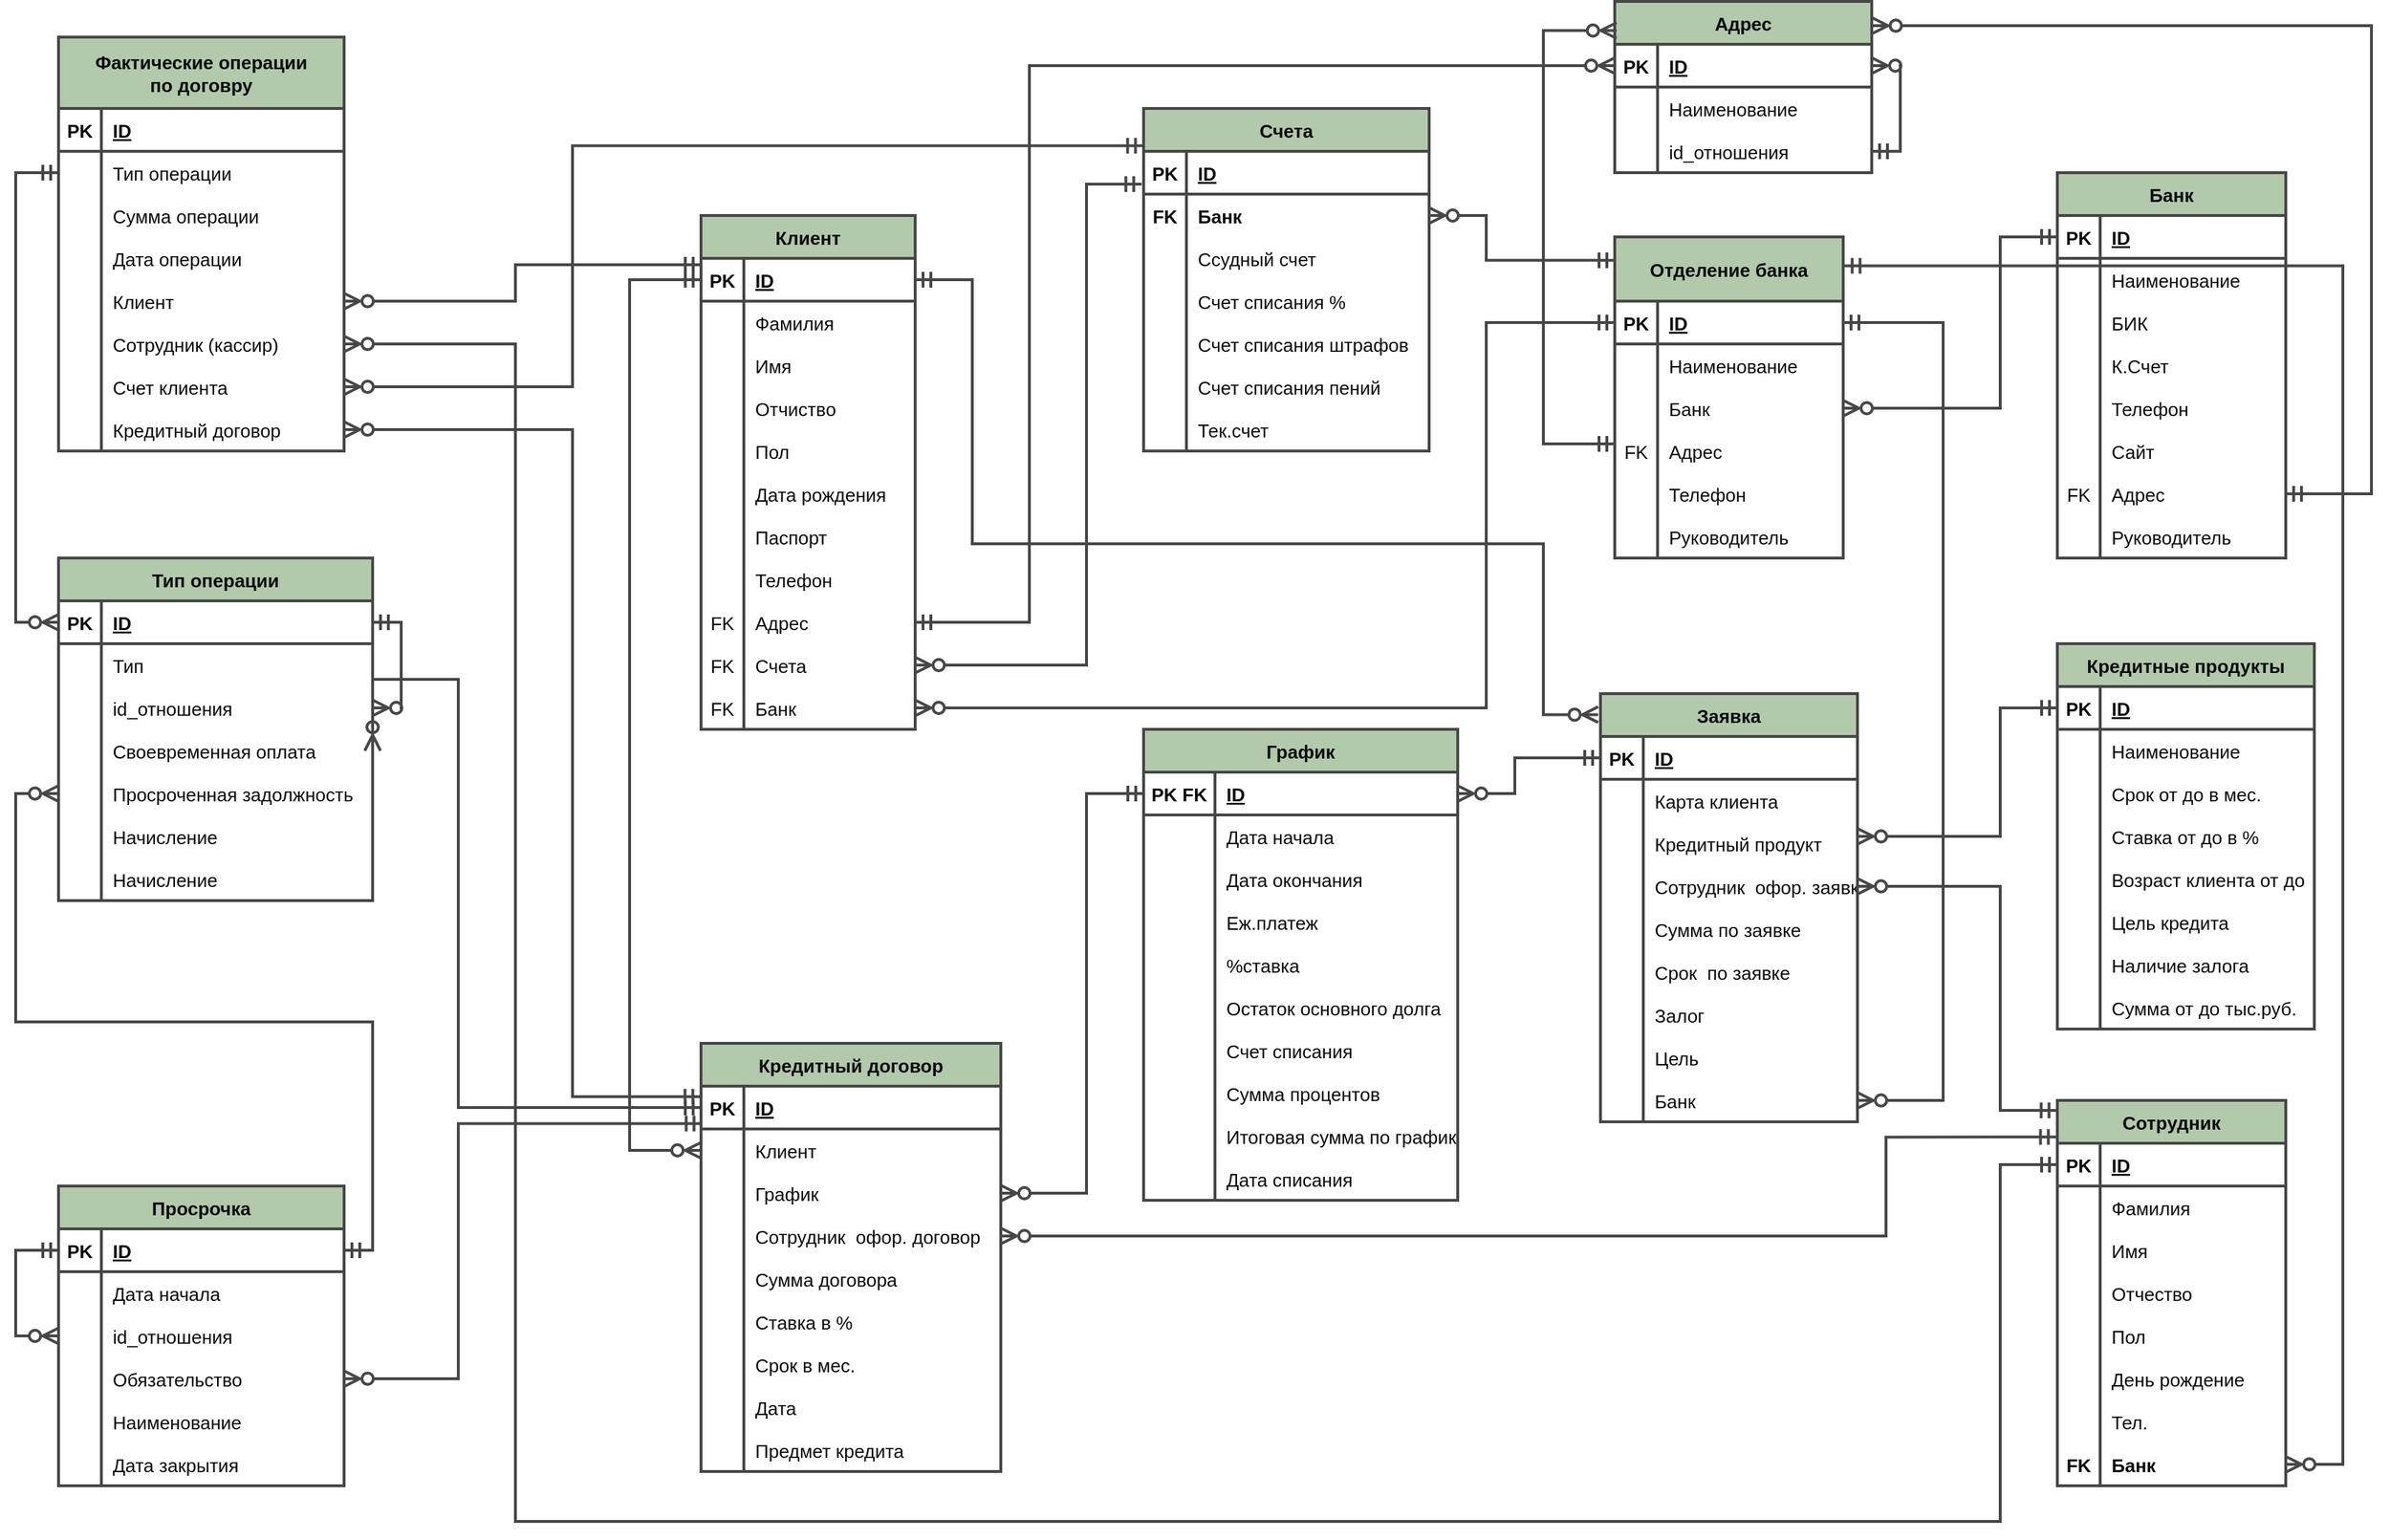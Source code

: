 <mxfile version="20.6.0" type="github">
  <diagram id="R2lEEEUBdFMjLlhIrx00" name="Page-1">
    <mxGraphModel dx="2333" dy="827" grid="1" gridSize="10" guides="1" tooltips="1" connect="1" arrows="1" fold="1" page="1" pageScale="1" pageWidth="850" pageHeight="1100" math="0" shadow="0" extFonts="Permanent Marker^https://fonts.googleapis.com/css?family=Permanent+Marker">
      <root>
        <mxCell id="0" />
        <mxCell id="1" parent="0" />
        <mxCell id="Z1BsBpzhcpCgyARzmuZx-11" value="Клиент" style="shape=table;startSize=30;container=1;collapsible=1;childLayout=tableLayout;fixedRows=1;rowLines=0;fontStyle=1;align=center;resizeLast=1;fontSize=13;fillColor=#B2C9AB;strokeColor=#474747;fontColor=#0A0A0D;strokeWidth=2;" parent="1" vertex="1">
          <mxGeometry x="-350" y="155" width="150" height="360" as="geometry" />
        </mxCell>
        <mxCell id="Z1BsBpzhcpCgyARzmuZx-12" value="" style="shape=tableRow;horizontal=0;startSize=0;swimlaneHead=0;swimlaneBody=0;fillColor=none;collapsible=0;dropTarget=0;points=[[0,0.5],[1,0.5]];portConstraint=eastwest;top=0;left=0;right=0;bottom=1;fontSize=13;strokeColor=#474747;fontColor=#0A0A0D;strokeWidth=2;" parent="Z1BsBpzhcpCgyARzmuZx-11" vertex="1">
          <mxGeometry y="30" width="150" height="30" as="geometry" />
        </mxCell>
        <mxCell id="Z1BsBpzhcpCgyARzmuZx-13" value="PK" style="shape=partialRectangle;connectable=0;fillColor=none;top=0;left=0;bottom=0;right=0;fontStyle=1;overflow=hidden;fontSize=13;strokeColor=#474747;fontColor=#0A0A0D;strokeWidth=2;" parent="Z1BsBpzhcpCgyARzmuZx-12" vertex="1">
          <mxGeometry width="30" height="30" as="geometry">
            <mxRectangle width="30" height="30" as="alternateBounds" />
          </mxGeometry>
        </mxCell>
        <mxCell id="Z1BsBpzhcpCgyARzmuZx-14" value="ID" style="shape=partialRectangle;connectable=0;fillColor=none;top=0;left=0;bottom=0;right=0;align=left;spacingLeft=6;fontStyle=5;overflow=hidden;fontSize=13;strokeColor=#474747;fontColor=#0A0A0D;strokeWidth=2;" parent="Z1BsBpzhcpCgyARzmuZx-12" vertex="1">
          <mxGeometry x="30" width="120" height="30" as="geometry">
            <mxRectangle width="120" height="30" as="alternateBounds" />
          </mxGeometry>
        </mxCell>
        <mxCell id="Z1BsBpzhcpCgyARzmuZx-15" value="" style="shape=tableRow;horizontal=0;startSize=0;swimlaneHead=0;swimlaneBody=0;fillColor=none;collapsible=0;dropTarget=0;points=[[0,0.5],[1,0.5]];portConstraint=eastwest;top=0;left=0;right=0;bottom=0;fontSize=13;strokeColor=#474747;fontColor=#0A0A0D;strokeWidth=2;" parent="Z1BsBpzhcpCgyARzmuZx-11" vertex="1">
          <mxGeometry y="60" width="150" height="30" as="geometry" />
        </mxCell>
        <mxCell id="Z1BsBpzhcpCgyARzmuZx-16" value="" style="shape=partialRectangle;connectable=0;fillColor=none;top=0;left=0;bottom=0;right=0;editable=1;overflow=hidden;fontSize=13;strokeColor=#474747;fontColor=#0A0A0D;strokeWidth=2;" parent="Z1BsBpzhcpCgyARzmuZx-15" vertex="1">
          <mxGeometry width="30" height="30" as="geometry">
            <mxRectangle width="30" height="30" as="alternateBounds" />
          </mxGeometry>
        </mxCell>
        <mxCell id="Z1BsBpzhcpCgyARzmuZx-17" value="Фамилия" style="shape=partialRectangle;connectable=0;fillColor=none;top=0;left=0;bottom=0;right=0;align=left;spacingLeft=6;overflow=hidden;fontSize=13;strokeColor=#474747;fontColor=#0A0A0D;strokeWidth=2;" parent="Z1BsBpzhcpCgyARzmuZx-15" vertex="1">
          <mxGeometry x="30" width="120" height="30" as="geometry">
            <mxRectangle width="120" height="30" as="alternateBounds" />
          </mxGeometry>
        </mxCell>
        <mxCell id="Z1BsBpzhcpCgyARzmuZx-18" value="" style="shape=tableRow;horizontal=0;startSize=0;swimlaneHead=0;swimlaneBody=0;fillColor=none;collapsible=0;dropTarget=0;points=[[0,0.5],[1,0.5]];portConstraint=eastwest;top=0;left=0;right=0;bottom=0;fontSize=13;strokeColor=#474747;fontColor=#0A0A0D;strokeWidth=2;" parent="Z1BsBpzhcpCgyARzmuZx-11" vertex="1">
          <mxGeometry y="90" width="150" height="30" as="geometry" />
        </mxCell>
        <mxCell id="Z1BsBpzhcpCgyARzmuZx-19" value="" style="shape=partialRectangle;connectable=0;fillColor=none;top=0;left=0;bottom=0;right=0;editable=1;overflow=hidden;fontSize=13;strokeColor=#474747;fontColor=#0A0A0D;strokeWidth=2;" parent="Z1BsBpzhcpCgyARzmuZx-18" vertex="1">
          <mxGeometry width="30" height="30" as="geometry">
            <mxRectangle width="30" height="30" as="alternateBounds" />
          </mxGeometry>
        </mxCell>
        <mxCell id="Z1BsBpzhcpCgyARzmuZx-20" value="Имя" style="shape=partialRectangle;connectable=0;fillColor=none;top=0;left=0;bottom=0;right=0;align=left;spacingLeft=6;overflow=hidden;fontSize=13;strokeColor=#474747;fontColor=#0A0A0D;strokeWidth=2;" parent="Z1BsBpzhcpCgyARzmuZx-18" vertex="1">
          <mxGeometry x="30" width="120" height="30" as="geometry">
            <mxRectangle width="120" height="30" as="alternateBounds" />
          </mxGeometry>
        </mxCell>
        <mxCell id="Z1BsBpzhcpCgyARzmuZx-21" value="" style="shape=tableRow;horizontal=0;startSize=0;swimlaneHead=0;swimlaneBody=0;fillColor=none;collapsible=0;dropTarget=0;points=[[0,0.5],[1,0.5]];portConstraint=eastwest;top=0;left=0;right=0;bottom=0;fontSize=13;strokeColor=#474747;fontColor=#0A0A0D;strokeWidth=2;" parent="Z1BsBpzhcpCgyARzmuZx-11" vertex="1">
          <mxGeometry y="120" width="150" height="30" as="geometry" />
        </mxCell>
        <mxCell id="Z1BsBpzhcpCgyARzmuZx-22" value="" style="shape=partialRectangle;connectable=0;fillColor=none;top=0;left=0;bottom=0;right=0;editable=1;overflow=hidden;fontSize=13;strokeColor=#474747;fontColor=#0A0A0D;strokeWidth=2;" parent="Z1BsBpzhcpCgyARzmuZx-21" vertex="1">
          <mxGeometry width="30" height="30" as="geometry">
            <mxRectangle width="30" height="30" as="alternateBounds" />
          </mxGeometry>
        </mxCell>
        <mxCell id="Z1BsBpzhcpCgyARzmuZx-23" value="Отчиство" style="shape=partialRectangle;connectable=0;fillColor=none;top=0;left=0;bottom=0;right=0;align=left;spacingLeft=6;overflow=hidden;fontSize=13;strokeColor=#474747;fontColor=#0A0A0D;strokeWidth=2;" parent="Z1BsBpzhcpCgyARzmuZx-21" vertex="1">
          <mxGeometry x="30" width="120" height="30" as="geometry">
            <mxRectangle width="120" height="30" as="alternateBounds" />
          </mxGeometry>
        </mxCell>
        <mxCell id="Z1BsBpzhcpCgyARzmuZx-24" value="" style="shape=tableRow;horizontal=0;startSize=0;swimlaneHead=0;swimlaneBody=0;fillColor=none;collapsible=0;dropTarget=0;points=[[0,0.5],[1,0.5]];portConstraint=eastwest;top=0;left=0;right=0;bottom=0;fontSize=13;strokeColor=#474747;fontColor=#0A0A0D;strokeWidth=2;" parent="Z1BsBpzhcpCgyARzmuZx-11" vertex="1">
          <mxGeometry y="150" width="150" height="30" as="geometry" />
        </mxCell>
        <mxCell id="Z1BsBpzhcpCgyARzmuZx-25" value="" style="shape=partialRectangle;connectable=0;fillColor=none;top=0;left=0;bottom=0;right=0;editable=1;overflow=hidden;fontSize=13;strokeColor=#474747;fontColor=#0A0A0D;strokeWidth=2;" parent="Z1BsBpzhcpCgyARzmuZx-24" vertex="1">
          <mxGeometry width="30" height="30" as="geometry">
            <mxRectangle width="30" height="30" as="alternateBounds" />
          </mxGeometry>
        </mxCell>
        <mxCell id="Z1BsBpzhcpCgyARzmuZx-26" value="Пол" style="shape=partialRectangle;connectable=0;fillColor=none;top=0;left=0;bottom=0;right=0;align=left;spacingLeft=6;overflow=hidden;fontSize=13;strokeColor=#474747;fontColor=#0A0A0D;strokeWidth=2;" parent="Z1BsBpzhcpCgyARzmuZx-24" vertex="1">
          <mxGeometry x="30" width="120" height="30" as="geometry">
            <mxRectangle width="120" height="30" as="alternateBounds" />
          </mxGeometry>
        </mxCell>
        <mxCell id="Z1BsBpzhcpCgyARzmuZx-27" value="" style="shape=tableRow;horizontal=0;startSize=0;swimlaneHead=0;swimlaneBody=0;fillColor=none;collapsible=0;dropTarget=0;points=[[0,0.5],[1,0.5]];portConstraint=eastwest;top=0;left=0;right=0;bottom=0;fontSize=13;strokeColor=#474747;fontColor=#0A0A0D;strokeWidth=2;" parent="Z1BsBpzhcpCgyARzmuZx-11" vertex="1">
          <mxGeometry y="180" width="150" height="30" as="geometry" />
        </mxCell>
        <mxCell id="Z1BsBpzhcpCgyARzmuZx-28" value="" style="shape=partialRectangle;connectable=0;fillColor=none;top=0;left=0;bottom=0;right=0;editable=1;overflow=hidden;fontSize=13;strokeColor=#474747;fontColor=#0A0A0D;strokeWidth=2;" parent="Z1BsBpzhcpCgyARzmuZx-27" vertex="1">
          <mxGeometry width="30" height="30" as="geometry">
            <mxRectangle width="30" height="30" as="alternateBounds" />
          </mxGeometry>
        </mxCell>
        <mxCell id="Z1BsBpzhcpCgyARzmuZx-29" value="Дата рождения" style="shape=partialRectangle;connectable=0;fillColor=none;top=0;left=0;bottom=0;right=0;align=left;spacingLeft=6;overflow=hidden;fontSize=13;strokeColor=#474747;fontColor=#0A0A0D;strokeWidth=2;" parent="Z1BsBpzhcpCgyARzmuZx-27" vertex="1">
          <mxGeometry x="30" width="120" height="30" as="geometry">
            <mxRectangle width="120" height="30" as="alternateBounds" />
          </mxGeometry>
        </mxCell>
        <mxCell id="Z1BsBpzhcpCgyARzmuZx-30" value="" style="shape=tableRow;horizontal=0;startSize=0;swimlaneHead=0;swimlaneBody=0;fillColor=none;collapsible=0;dropTarget=0;points=[[0,0.5],[1,0.5]];portConstraint=eastwest;top=0;left=0;right=0;bottom=0;fontSize=13;strokeColor=#474747;fontColor=#0A0A0D;strokeWidth=2;" parent="Z1BsBpzhcpCgyARzmuZx-11" vertex="1">
          <mxGeometry y="210" width="150" height="30" as="geometry" />
        </mxCell>
        <mxCell id="Z1BsBpzhcpCgyARzmuZx-31" value="" style="shape=partialRectangle;connectable=0;fillColor=none;top=0;left=0;bottom=0;right=0;editable=1;overflow=hidden;fontSize=13;strokeColor=#474747;fontColor=#0A0A0D;strokeWidth=2;" parent="Z1BsBpzhcpCgyARzmuZx-30" vertex="1">
          <mxGeometry width="30" height="30" as="geometry">
            <mxRectangle width="30" height="30" as="alternateBounds" />
          </mxGeometry>
        </mxCell>
        <mxCell id="Z1BsBpzhcpCgyARzmuZx-32" value="Паспорт" style="shape=partialRectangle;connectable=0;fillColor=none;top=0;left=0;bottom=0;right=0;align=left;spacingLeft=6;overflow=hidden;fontSize=13;strokeColor=#474747;fontColor=#0A0A0D;strokeWidth=2;" parent="Z1BsBpzhcpCgyARzmuZx-30" vertex="1">
          <mxGeometry x="30" width="120" height="30" as="geometry">
            <mxRectangle width="120" height="30" as="alternateBounds" />
          </mxGeometry>
        </mxCell>
        <mxCell id="Z1BsBpzhcpCgyARzmuZx-36" value="" style="shape=tableRow;horizontal=0;startSize=0;swimlaneHead=0;swimlaneBody=0;fillColor=none;collapsible=0;dropTarget=0;points=[[0,0.5],[1,0.5]];portConstraint=eastwest;top=0;left=0;right=0;bottom=0;fontSize=13;strokeColor=#474747;fontColor=#0A0A0D;strokeWidth=2;" parent="Z1BsBpzhcpCgyARzmuZx-11" vertex="1">
          <mxGeometry y="240" width="150" height="30" as="geometry" />
        </mxCell>
        <mxCell id="Z1BsBpzhcpCgyARzmuZx-37" value="" style="shape=partialRectangle;connectable=0;fillColor=none;top=0;left=0;bottom=0;right=0;editable=1;overflow=hidden;fontSize=13;strokeColor=#474747;fontColor=#0A0A0D;strokeWidth=2;" parent="Z1BsBpzhcpCgyARzmuZx-36" vertex="1">
          <mxGeometry width="30" height="30" as="geometry">
            <mxRectangle width="30" height="30" as="alternateBounds" />
          </mxGeometry>
        </mxCell>
        <mxCell id="Z1BsBpzhcpCgyARzmuZx-38" value="Телефон" style="shape=partialRectangle;connectable=0;fillColor=none;top=0;left=0;bottom=0;right=0;align=left;spacingLeft=6;overflow=hidden;fontSize=13;strokeColor=#474747;fontColor=#0A0A0D;strokeWidth=2;" parent="Z1BsBpzhcpCgyARzmuZx-36" vertex="1">
          <mxGeometry x="30" width="120" height="30" as="geometry">
            <mxRectangle width="120" height="30" as="alternateBounds" />
          </mxGeometry>
        </mxCell>
        <mxCell id="Z1BsBpzhcpCgyARzmuZx-296" value="" style="shape=tableRow;horizontal=0;startSize=0;swimlaneHead=0;swimlaneBody=0;fillColor=none;collapsible=0;dropTarget=0;points=[[0,0.5],[1,0.5]];portConstraint=eastwest;top=0;left=0;right=0;bottom=0;fontSize=13;strokeColor=#474747;fontColor=#0A0A0D;strokeWidth=2;" parent="Z1BsBpzhcpCgyARzmuZx-11" vertex="1">
          <mxGeometry y="270" width="150" height="30" as="geometry" />
        </mxCell>
        <mxCell id="Z1BsBpzhcpCgyARzmuZx-297" value="FK" style="shape=partialRectangle;connectable=0;fillColor=none;top=0;left=0;bottom=0;right=0;editable=1;overflow=hidden;fontSize=13;strokeColor=#474747;fontColor=#0A0A0D;strokeWidth=2;" parent="Z1BsBpzhcpCgyARzmuZx-296" vertex="1">
          <mxGeometry width="30" height="30" as="geometry">
            <mxRectangle width="30" height="30" as="alternateBounds" />
          </mxGeometry>
        </mxCell>
        <mxCell id="Z1BsBpzhcpCgyARzmuZx-298" value="Адрес" style="shape=partialRectangle;connectable=0;fillColor=none;top=0;left=0;bottom=0;right=0;align=left;spacingLeft=6;overflow=hidden;fontSize=13;strokeColor=#474747;fontColor=#0A0A0D;strokeWidth=2;" parent="Z1BsBpzhcpCgyARzmuZx-296" vertex="1">
          <mxGeometry x="30" width="120" height="30" as="geometry">
            <mxRectangle width="120" height="30" as="alternateBounds" />
          </mxGeometry>
        </mxCell>
        <mxCell id="s5G9YJPdSNpEqPbHZ_q9-64" value="" style="shape=tableRow;horizontal=0;startSize=0;swimlaneHead=0;swimlaneBody=0;fillColor=none;collapsible=0;dropTarget=0;points=[[0,0.5],[1,0.5]];portConstraint=eastwest;top=0;left=0;right=0;bottom=0;fontSize=13;strokeColor=#474747;fontColor=#0A0A0D;strokeWidth=2;" vertex="1" parent="Z1BsBpzhcpCgyARzmuZx-11">
          <mxGeometry y="300" width="150" height="30" as="geometry" />
        </mxCell>
        <mxCell id="s5G9YJPdSNpEqPbHZ_q9-65" value="FK" style="shape=partialRectangle;connectable=0;fillColor=none;top=0;left=0;bottom=0;right=0;editable=1;overflow=hidden;fontSize=13;strokeColor=#474747;fontColor=#0A0A0D;strokeWidth=2;" vertex="1" parent="s5G9YJPdSNpEqPbHZ_q9-64">
          <mxGeometry width="30" height="30" as="geometry">
            <mxRectangle width="30" height="30" as="alternateBounds" />
          </mxGeometry>
        </mxCell>
        <mxCell id="s5G9YJPdSNpEqPbHZ_q9-66" value="Счета" style="shape=partialRectangle;connectable=0;fillColor=none;top=0;left=0;bottom=0;right=0;align=left;spacingLeft=6;overflow=hidden;fontSize=13;strokeColor=#474747;fontColor=#0A0A0D;strokeWidth=2;" vertex="1" parent="s5G9YJPdSNpEqPbHZ_q9-64">
          <mxGeometry x="30" width="120" height="30" as="geometry">
            <mxRectangle width="120" height="30" as="alternateBounds" />
          </mxGeometry>
        </mxCell>
        <mxCell id="s5G9YJPdSNpEqPbHZ_q9-67" value="" style="shape=tableRow;horizontal=0;startSize=0;swimlaneHead=0;swimlaneBody=0;fillColor=none;collapsible=0;dropTarget=0;points=[[0,0.5],[1,0.5]];portConstraint=eastwest;top=0;left=0;right=0;bottom=0;fontSize=13;strokeColor=#474747;fontColor=#0A0A0D;strokeWidth=2;" vertex="1" parent="Z1BsBpzhcpCgyARzmuZx-11">
          <mxGeometry y="330" width="150" height="30" as="geometry" />
        </mxCell>
        <mxCell id="s5G9YJPdSNpEqPbHZ_q9-68" value="FK" style="shape=partialRectangle;connectable=0;fillColor=none;top=0;left=0;bottom=0;right=0;editable=1;overflow=hidden;fontSize=13;strokeColor=#474747;fontColor=#0A0A0D;strokeWidth=2;" vertex="1" parent="s5G9YJPdSNpEqPbHZ_q9-67">
          <mxGeometry width="30" height="30" as="geometry">
            <mxRectangle width="30" height="30" as="alternateBounds" />
          </mxGeometry>
        </mxCell>
        <mxCell id="s5G9YJPdSNpEqPbHZ_q9-69" value="Банк " style="shape=partialRectangle;connectable=0;fillColor=none;top=0;left=0;bottom=0;right=0;align=left;spacingLeft=6;overflow=hidden;fontSize=13;strokeColor=#474747;fontColor=#0A0A0D;strokeWidth=2;" vertex="1" parent="s5G9YJPdSNpEqPbHZ_q9-67">
          <mxGeometry x="30" width="120" height="30" as="geometry">
            <mxRectangle width="120" height="30" as="alternateBounds" />
          </mxGeometry>
        </mxCell>
        <mxCell id="dbsTAfBsprb9ZXSNt7f_-24" style="edgeStyle=orthogonalEdgeStyle;rounded=0;orthogonalLoop=1;jettySize=auto;html=1;entryX=1;entryY=0.5;entryDx=0;entryDy=0;startArrow=ERmandOne;startFill=0;endArrow=ERzeroToMany;endFill=0;exitX=-0.002;exitY=0.026;exitDx=0;exitDy=0;exitPerimeter=0;strokeColor=#474747;fontColor=#0A0A0D;strokeWidth=2;fontSize=13;jumpSize=6;endSize=8;startSize=8;" parent="1" source="Z1BsBpzhcpCgyARzmuZx-45" target="Z1BsBpzhcpCgyARzmuZx-307" edge="1">
          <mxGeometry relative="1" as="geometry">
            <Array as="points">
              <mxPoint x="560" y="782" />
              <mxPoint x="560" y="625" />
            </Array>
          </mxGeometry>
        </mxCell>
        <mxCell id="Z1BsBpzhcpCgyARzmuZx-45" value="Сотрудник" style="shape=table;startSize=30;container=1;collapsible=1;childLayout=tableLayout;fixedRows=1;rowLines=0;fontStyle=1;align=center;resizeLast=1;fontSize=13;fillColor=#B2C9AB;strokeColor=#474747;fontColor=#0A0A0D;strokeWidth=2;" parent="1" vertex="1">
          <mxGeometry x="600" y="775" width="160" height="270" as="geometry">
            <mxRectangle x="980" y="670" width="90" height="30" as="alternateBounds" />
          </mxGeometry>
        </mxCell>
        <mxCell id="Z1BsBpzhcpCgyARzmuZx-46" value="" style="shape=tableRow;horizontal=0;startSize=0;swimlaneHead=0;swimlaneBody=0;fillColor=none;collapsible=0;dropTarget=0;points=[[0,0.5],[1,0.5]];portConstraint=eastwest;top=0;left=0;right=0;bottom=1;fontSize=13;strokeColor=#474747;fontColor=#0A0A0D;strokeWidth=2;" parent="Z1BsBpzhcpCgyARzmuZx-45" vertex="1">
          <mxGeometry y="30" width="160" height="30" as="geometry" />
        </mxCell>
        <mxCell id="Z1BsBpzhcpCgyARzmuZx-47" value="PK" style="shape=partialRectangle;connectable=0;fillColor=none;top=0;left=0;bottom=0;right=0;fontStyle=1;overflow=hidden;fontSize=13;strokeColor=#474747;fontColor=#0A0A0D;strokeWidth=2;" parent="Z1BsBpzhcpCgyARzmuZx-46" vertex="1">
          <mxGeometry width="30" height="30" as="geometry">
            <mxRectangle width="30" height="30" as="alternateBounds" />
          </mxGeometry>
        </mxCell>
        <mxCell id="Z1BsBpzhcpCgyARzmuZx-48" value="ID" style="shape=partialRectangle;connectable=0;fillColor=none;top=0;left=0;bottom=0;right=0;align=left;spacingLeft=6;fontStyle=5;overflow=hidden;fontSize=13;strokeColor=#474747;fontColor=#0A0A0D;strokeWidth=2;" parent="Z1BsBpzhcpCgyARzmuZx-46" vertex="1">
          <mxGeometry x="30" width="130" height="30" as="geometry">
            <mxRectangle width="130" height="30" as="alternateBounds" />
          </mxGeometry>
        </mxCell>
        <mxCell id="Z1BsBpzhcpCgyARzmuZx-49" value="" style="shape=tableRow;horizontal=0;startSize=0;swimlaneHead=0;swimlaneBody=0;fillColor=none;collapsible=0;dropTarget=0;points=[[0,0.5],[1,0.5]];portConstraint=eastwest;top=0;left=0;right=0;bottom=0;fontSize=13;strokeColor=#474747;fontColor=#0A0A0D;strokeWidth=2;" parent="Z1BsBpzhcpCgyARzmuZx-45" vertex="1">
          <mxGeometry y="60" width="160" height="30" as="geometry" />
        </mxCell>
        <mxCell id="Z1BsBpzhcpCgyARzmuZx-50" value="" style="shape=partialRectangle;connectable=0;fillColor=none;top=0;left=0;bottom=0;right=0;editable=1;overflow=hidden;fontSize=13;strokeColor=#474747;fontColor=#0A0A0D;strokeWidth=2;" parent="Z1BsBpzhcpCgyARzmuZx-49" vertex="1">
          <mxGeometry width="30" height="30" as="geometry">
            <mxRectangle width="30" height="30" as="alternateBounds" />
          </mxGeometry>
        </mxCell>
        <mxCell id="Z1BsBpzhcpCgyARzmuZx-51" value="Фамилия" style="shape=partialRectangle;connectable=0;fillColor=none;top=0;left=0;bottom=0;right=0;align=left;spacingLeft=6;overflow=hidden;fontSize=13;strokeColor=#474747;fontColor=#0A0A0D;strokeWidth=2;" parent="Z1BsBpzhcpCgyARzmuZx-49" vertex="1">
          <mxGeometry x="30" width="130" height="30" as="geometry">
            <mxRectangle width="130" height="30" as="alternateBounds" />
          </mxGeometry>
        </mxCell>
        <mxCell id="Z1BsBpzhcpCgyARzmuZx-52" value="" style="shape=tableRow;horizontal=0;startSize=0;swimlaneHead=0;swimlaneBody=0;fillColor=none;collapsible=0;dropTarget=0;points=[[0,0.5],[1,0.5]];portConstraint=eastwest;top=0;left=0;right=0;bottom=0;fontSize=13;strokeColor=#474747;fontColor=#0A0A0D;strokeWidth=2;" parent="Z1BsBpzhcpCgyARzmuZx-45" vertex="1">
          <mxGeometry y="90" width="160" height="30" as="geometry" />
        </mxCell>
        <mxCell id="Z1BsBpzhcpCgyARzmuZx-53" value="" style="shape=partialRectangle;connectable=0;fillColor=none;top=0;left=0;bottom=0;right=0;editable=1;overflow=hidden;fontSize=13;strokeColor=#474747;fontColor=#0A0A0D;strokeWidth=2;" parent="Z1BsBpzhcpCgyARzmuZx-52" vertex="1">
          <mxGeometry width="30" height="30" as="geometry">
            <mxRectangle width="30" height="30" as="alternateBounds" />
          </mxGeometry>
        </mxCell>
        <mxCell id="Z1BsBpzhcpCgyARzmuZx-54" value="Имя" style="shape=partialRectangle;connectable=0;fillColor=none;top=0;left=0;bottom=0;right=0;align=left;spacingLeft=6;overflow=hidden;fontSize=13;strokeColor=#474747;fontColor=#0A0A0D;strokeWidth=2;" parent="Z1BsBpzhcpCgyARzmuZx-52" vertex="1">
          <mxGeometry x="30" width="130" height="30" as="geometry">
            <mxRectangle width="130" height="30" as="alternateBounds" />
          </mxGeometry>
        </mxCell>
        <mxCell id="Z1BsBpzhcpCgyARzmuZx-55" value="" style="shape=tableRow;horizontal=0;startSize=0;swimlaneHead=0;swimlaneBody=0;fillColor=none;collapsible=0;dropTarget=0;points=[[0,0.5],[1,0.5]];portConstraint=eastwest;top=0;left=0;right=0;bottom=0;fontSize=13;strokeColor=#474747;fontColor=#0A0A0D;strokeWidth=2;" parent="Z1BsBpzhcpCgyARzmuZx-45" vertex="1">
          <mxGeometry y="120" width="160" height="30" as="geometry" />
        </mxCell>
        <mxCell id="Z1BsBpzhcpCgyARzmuZx-56" value="" style="shape=partialRectangle;connectable=0;fillColor=none;top=0;left=0;bottom=0;right=0;editable=1;overflow=hidden;fontSize=13;strokeColor=#474747;fontColor=#0A0A0D;strokeWidth=2;" parent="Z1BsBpzhcpCgyARzmuZx-55" vertex="1">
          <mxGeometry width="30" height="30" as="geometry">
            <mxRectangle width="30" height="30" as="alternateBounds" />
          </mxGeometry>
        </mxCell>
        <mxCell id="Z1BsBpzhcpCgyARzmuZx-57" value="Отчество" style="shape=partialRectangle;connectable=0;fillColor=none;top=0;left=0;bottom=0;right=0;align=left;spacingLeft=6;overflow=hidden;fontSize=13;strokeColor=#474747;fontColor=#0A0A0D;strokeWidth=2;" parent="Z1BsBpzhcpCgyARzmuZx-55" vertex="1">
          <mxGeometry x="30" width="130" height="30" as="geometry">
            <mxRectangle width="130" height="30" as="alternateBounds" />
          </mxGeometry>
        </mxCell>
        <mxCell id="Z1BsBpzhcpCgyARzmuZx-58" value="" style="shape=tableRow;horizontal=0;startSize=0;swimlaneHead=0;swimlaneBody=0;fillColor=none;collapsible=0;dropTarget=0;points=[[0,0.5],[1,0.5]];portConstraint=eastwest;top=0;left=0;right=0;bottom=0;fontSize=13;strokeColor=#474747;fontColor=#0A0A0D;strokeWidth=2;" parent="Z1BsBpzhcpCgyARzmuZx-45" vertex="1">
          <mxGeometry y="150" width="160" height="30" as="geometry" />
        </mxCell>
        <mxCell id="Z1BsBpzhcpCgyARzmuZx-59" value="" style="shape=partialRectangle;connectable=0;fillColor=none;top=0;left=0;bottom=0;right=0;editable=1;overflow=hidden;fontSize=13;strokeColor=#474747;fontColor=#0A0A0D;strokeWidth=2;" parent="Z1BsBpzhcpCgyARzmuZx-58" vertex="1">
          <mxGeometry width="30" height="30" as="geometry">
            <mxRectangle width="30" height="30" as="alternateBounds" />
          </mxGeometry>
        </mxCell>
        <mxCell id="Z1BsBpzhcpCgyARzmuZx-60" value="Пол" style="shape=partialRectangle;connectable=0;fillColor=none;top=0;left=0;bottom=0;right=0;align=left;spacingLeft=6;overflow=hidden;fontSize=13;strokeColor=#474747;fontColor=#0A0A0D;strokeWidth=2;" parent="Z1BsBpzhcpCgyARzmuZx-58" vertex="1">
          <mxGeometry x="30" width="130" height="30" as="geometry">
            <mxRectangle width="130" height="30" as="alternateBounds" />
          </mxGeometry>
        </mxCell>
        <mxCell id="Z1BsBpzhcpCgyARzmuZx-61" value="" style="shape=tableRow;horizontal=0;startSize=0;swimlaneHead=0;swimlaneBody=0;fillColor=none;collapsible=0;dropTarget=0;points=[[0,0.5],[1,0.5]];portConstraint=eastwest;top=0;left=0;right=0;bottom=0;fontSize=13;strokeColor=#474747;fontColor=#0A0A0D;strokeWidth=2;" parent="Z1BsBpzhcpCgyARzmuZx-45" vertex="1">
          <mxGeometry y="180" width="160" height="30" as="geometry" />
        </mxCell>
        <mxCell id="Z1BsBpzhcpCgyARzmuZx-62" value="" style="shape=partialRectangle;connectable=0;fillColor=none;top=0;left=0;bottom=0;right=0;editable=1;overflow=hidden;fontSize=13;strokeColor=#474747;fontColor=#0A0A0D;strokeWidth=2;" parent="Z1BsBpzhcpCgyARzmuZx-61" vertex="1">
          <mxGeometry width="30" height="30" as="geometry">
            <mxRectangle width="30" height="30" as="alternateBounds" />
          </mxGeometry>
        </mxCell>
        <mxCell id="Z1BsBpzhcpCgyARzmuZx-63" value="День рождение" style="shape=partialRectangle;connectable=0;fillColor=none;top=0;left=0;bottom=0;right=0;align=left;spacingLeft=6;overflow=hidden;fontSize=13;strokeColor=#474747;fontColor=#0A0A0D;strokeWidth=2;" parent="Z1BsBpzhcpCgyARzmuZx-61" vertex="1">
          <mxGeometry x="30" width="130" height="30" as="geometry">
            <mxRectangle width="130" height="30" as="alternateBounds" />
          </mxGeometry>
        </mxCell>
        <mxCell id="Z1BsBpzhcpCgyARzmuZx-124" value="" style="shape=tableRow;horizontal=0;startSize=0;swimlaneHead=0;swimlaneBody=0;fillColor=none;collapsible=0;dropTarget=0;points=[[0,0.5],[1,0.5]];portConstraint=eastwest;top=0;left=0;right=0;bottom=0;fontSize=13;strokeColor=#474747;fontColor=#0A0A0D;strokeWidth=2;" parent="Z1BsBpzhcpCgyARzmuZx-45" vertex="1">
          <mxGeometry y="210" width="160" height="30" as="geometry" />
        </mxCell>
        <mxCell id="Z1BsBpzhcpCgyARzmuZx-125" value="" style="shape=partialRectangle;connectable=0;fillColor=none;top=0;left=0;bottom=0;right=0;editable=1;overflow=hidden;fontSize=13;strokeColor=#474747;fontColor=#0A0A0D;strokeWidth=2;" parent="Z1BsBpzhcpCgyARzmuZx-124" vertex="1">
          <mxGeometry width="30" height="30" as="geometry">
            <mxRectangle width="30" height="30" as="alternateBounds" />
          </mxGeometry>
        </mxCell>
        <mxCell id="Z1BsBpzhcpCgyARzmuZx-126" value="Тел." style="shape=partialRectangle;connectable=0;fillColor=none;top=0;left=0;bottom=0;right=0;align=left;spacingLeft=6;overflow=hidden;fontSize=13;strokeColor=#474747;fontColor=#0A0A0D;strokeWidth=2;" parent="Z1BsBpzhcpCgyARzmuZx-124" vertex="1">
          <mxGeometry x="30" width="130" height="30" as="geometry">
            <mxRectangle width="130" height="30" as="alternateBounds" />
          </mxGeometry>
        </mxCell>
        <mxCell id="Z1BsBpzhcpCgyARzmuZx-165" value="" style="shape=tableRow;horizontal=0;startSize=0;swimlaneHead=0;swimlaneBody=0;fillColor=none;collapsible=0;dropTarget=0;points=[[0,0.5],[1,0.5]];portConstraint=eastwest;top=0;left=0;right=0;bottom=0;fontSize=13;fontStyle=1;strokeColor=#474747;fontColor=#0A0A0D;strokeWidth=2;" parent="Z1BsBpzhcpCgyARzmuZx-45" vertex="1">
          <mxGeometry y="240" width="160" height="30" as="geometry" />
        </mxCell>
        <mxCell id="Z1BsBpzhcpCgyARzmuZx-166" value="FK" style="shape=partialRectangle;connectable=0;fillColor=none;top=0;left=0;bottom=0;right=0;editable=1;overflow=hidden;fontSize=13;fontStyle=1;strokeColor=#474747;fontColor=#0A0A0D;strokeWidth=2;" parent="Z1BsBpzhcpCgyARzmuZx-165" vertex="1">
          <mxGeometry width="30" height="30" as="geometry">
            <mxRectangle width="30" height="30" as="alternateBounds" />
          </mxGeometry>
        </mxCell>
        <mxCell id="Z1BsBpzhcpCgyARzmuZx-167" value="Банк" style="shape=partialRectangle;connectable=0;fillColor=none;top=0;left=0;bottom=0;right=0;align=left;spacingLeft=6;overflow=hidden;fontSize=13;fontStyle=1;strokeColor=#474747;fontColor=#0A0A0D;strokeWidth=2;" parent="Z1BsBpzhcpCgyARzmuZx-165" vertex="1">
          <mxGeometry x="30" width="130" height="30" as="geometry">
            <mxRectangle width="130" height="30" as="alternateBounds" />
          </mxGeometry>
        </mxCell>
        <mxCell id="Z1BsBpzhcpCgyARzmuZx-143" value="Счета" style="shape=table;startSize=30;container=1;collapsible=1;childLayout=tableLayout;fixedRows=1;rowLines=0;fontStyle=1;align=center;resizeLast=1;fontSize=13;fillColor=#B2C9AB;strokeColor=#474747;fontColor=#0A0A0D;strokeWidth=2;" parent="1" vertex="1">
          <mxGeometry x="-40" y="80" width="200" height="240" as="geometry" />
        </mxCell>
        <mxCell id="Z1BsBpzhcpCgyARzmuZx-144" value="" style="shape=tableRow;horizontal=0;startSize=0;swimlaneHead=0;swimlaneBody=0;fillColor=none;collapsible=0;dropTarget=0;points=[[0,0.5],[1,0.5]];portConstraint=eastwest;top=0;left=0;right=0;bottom=1;fontSize=13;strokeColor=#474747;fontColor=#0A0A0D;strokeWidth=2;" parent="Z1BsBpzhcpCgyARzmuZx-143" vertex="1">
          <mxGeometry y="30" width="200" height="30" as="geometry" />
        </mxCell>
        <mxCell id="Z1BsBpzhcpCgyARzmuZx-145" value="PK" style="shape=partialRectangle;connectable=0;fillColor=none;top=0;left=0;bottom=0;right=0;fontStyle=1;overflow=hidden;fontSize=13;strokeColor=#474747;fontColor=#0A0A0D;strokeWidth=2;" parent="Z1BsBpzhcpCgyARzmuZx-144" vertex="1">
          <mxGeometry width="30" height="30" as="geometry">
            <mxRectangle width="30" height="30" as="alternateBounds" />
          </mxGeometry>
        </mxCell>
        <mxCell id="Z1BsBpzhcpCgyARzmuZx-146" value="ID" style="shape=partialRectangle;connectable=0;fillColor=none;top=0;left=0;bottom=0;right=0;align=left;spacingLeft=6;fontStyle=5;overflow=hidden;fontSize=13;strokeColor=#474747;fontColor=#0A0A0D;strokeWidth=2;" parent="Z1BsBpzhcpCgyARzmuZx-144" vertex="1">
          <mxGeometry x="30" width="170" height="30" as="geometry">
            <mxRectangle width="170" height="30" as="alternateBounds" />
          </mxGeometry>
        </mxCell>
        <mxCell id="Z1BsBpzhcpCgyARzmuZx-147" value="" style="shape=tableRow;horizontal=0;startSize=0;swimlaneHead=0;swimlaneBody=0;fillColor=none;collapsible=0;dropTarget=0;points=[[0,0.5],[1,0.5]];portConstraint=eastwest;top=0;left=0;right=0;bottom=0;fontSize=13;strokeColor=#474747;fontColor=#0A0A0D;strokeWidth=2;" parent="Z1BsBpzhcpCgyARzmuZx-143" vertex="1">
          <mxGeometry y="60" width="200" height="30" as="geometry" />
        </mxCell>
        <mxCell id="Z1BsBpzhcpCgyARzmuZx-148" value="FK" style="shape=partialRectangle;connectable=0;fillColor=none;top=0;left=0;bottom=0;right=0;editable=1;overflow=hidden;fontSize=13;fontStyle=1;strokeColor=#474747;fontColor=#0A0A0D;strokeWidth=2;" parent="Z1BsBpzhcpCgyARzmuZx-147" vertex="1">
          <mxGeometry width="30" height="30" as="geometry">
            <mxRectangle width="30" height="30" as="alternateBounds" />
          </mxGeometry>
        </mxCell>
        <mxCell id="Z1BsBpzhcpCgyARzmuZx-149" value="Банк" style="shape=partialRectangle;connectable=0;fillColor=none;top=0;left=0;bottom=0;right=0;align=left;spacingLeft=6;overflow=hidden;fontSize=13;fontStyle=1;strokeColor=#474747;fontColor=#0A0A0D;strokeWidth=2;" parent="Z1BsBpzhcpCgyARzmuZx-147" vertex="1">
          <mxGeometry x="30" width="170" height="30" as="geometry">
            <mxRectangle width="170" height="30" as="alternateBounds" />
          </mxGeometry>
        </mxCell>
        <mxCell id="Z1BsBpzhcpCgyARzmuZx-150" value="" style="shape=tableRow;horizontal=0;startSize=0;swimlaneHead=0;swimlaneBody=0;fillColor=none;collapsible=0;dropTarget=0;points=[[0,0.5],[1,0.5]];portConstraint=eastwest;top=0;left=0;right=0;bottom=0;fontSize=13;strokeColor=#474747;fontColor=#0A0A0D;strokeWidth=2;" parent="Z1BsBpzhcpCgyARzmuZx-143" vertex="1">
          <mxGeometry y="90" width="200" height="30" as="geometry" />
        </mxCell>
        <mxCell id="Z1BsBpzhcpCgyARzmuZx-151" value="" style="shape=partialRectangle;connectable=0;fillColor=none;top=0;left=0;bottom=0;right=0;editable=1;overflow=hidden;fontSize=13;strokeColor=#474747;fontColor=#0A0A0D;strokeWidth=2;" parent="Z1BsBpzhcpCgyARzmuZx-150" vertex="1">
          <mxGeometry width="30" height="30" as="geometry">
            <mxRectangle width="30" height="30" as="alternateBounds" />
          </mxGeometry>
        </mxCell>
        <mxCell id="Z1BsBpzhcpCgyARzmuZx-152" value="Ссудный счет " style="shape=partialRectangle;connectable=0;fillColor=none;top=0;left=0;bottom=0;right=0;align=left;spacingLeft=6;overflow=hidden;fontSize=13;strokeColor=#474747;fontColor=#0A0A0D;strokeWidth=2;" parent="Z1BsBpzhcpCgyARzmuZx-150" vertex="1">
          <mxGeometry x="30" width="170" height="30" as="geometry">
            <mxRectangle width="170" height="30" as="alternateBounds" />
          </mxGeometry>
        </mxCell>
        <mxCell id="Z1BsBpzhcpCgyARzmuZx-153" value="" style="shape=tableRow;horizontal=0;startSize=0;swimlaneHead=0;swimlaneBody=0;fillColor=none;collapsible=0;dropTarget=0;points=[[0,0.5],[1,0.5]];portConstraint=eastwest;top=0;left=0;right=0;bottom=0;fontSize=13;strokeColor=#474747;fontColor=#0A0A0D;strokeWidth=2;" parent="Z1BsBpzhcpCgyARzmuZx-143" vertex="1">
          <mxGeometry y="120" width="200" height="30" as="geometry" />
        </mxCell>
        <mxCell id="Z1BsBpzhcpCgyARzmuZx-154" value="" style="shape=partialRectangle;connectable=0;fillColor=none;top=0;left=0;bottom=0;right=0;editable=1;overflow=hidden;fontSize=13;strokeColor=#474747;fontColor=#0A0A0D;strokeWidth=2;" parent="Z1BsBpzhcpCgyARzmuZx-153" vertex="1">
          <mxGeometry width="30" height="30" as="geometry">
            <mxRectangle width="30" height="30" as="alternateBounds" />
          </mxGeometry>
        </mxCell>
        <mxCell id="Z1BsBpzhcpCgyARzmuZx-155" value="Счет списания %" style="shape=partialRectangle;connectable=0;fillColor=none;top=0;left=0;bottom=0;right=0;align=left;spacingLeft=6;overflow=hidden;fontSize=13;strokeColor=#474747;fontColor=#0A0A0D;strokeWidth=2;" parent="Z1BsBpzhcpCgyARzmuZx-153" vertex="1">
          <mxGeometry x="30" width="170" height="30" as="geometry">
            <mxRectangle width="170" height="30" as="alternateBounds" />
          </mxGeometry>
        </mxCell>
        <mxCell id="Z1BsBpzhcpCgyARzmuZx-156" value="" style="shape=tableRow;horizontal=0;startSize=0;swimlaneHead=0;swimlaneBody=0;fillColor=none;collapsible=0;dropTarget=0;points=[[0,0.5],[1,0.5]];portConstraint=eastwest;top=0;left=0;right=0;bottom=0;fontSize=13;strokeColor=#474747;fontColor=#0A0A0D;strokeWidth=2;" parent="Z1BsBpzhcpCgyARzmuZx-143" vertex="1">
          <mxGeometry y="150" width="200" height="30" as="geometry" />
        </mxCell>
        <mxCell id="Z1BsBpzhcpCgyARzmuZx-157" value="" style="shape=partialRectangle;connectable=0;fillColor=none;top=0;left=0;bottom=0;right=0;editable=1;overflow=hidden;fontSize=13;strokeColor=#474747;fontColor=#0A0A0D;strokeWidth=2;" parent="Z1BsBpzhcpCgyARzmuZx-156" vertex="1">
          <mxGeometry width="30" height="30" as="geometry">
            <mxRectangle width="30" height="30" as="alternateBounds" />
          </mxGeometry>
        </mxCell>
        <mxCell id="Z1BsBpzhcpCgyARzmuZx-158" value="Счет списания штрафов" style="shape=partialRectangle;connectable=0;fillColor=none;top=0;left=0;bottom=0;right=0;align=left;spacingLeft=6;overflow=hidden;fontSize=13;strokeColor=#474747;fontColor=#0A0A0D;strokeWidth=2;" parent="Z1BsBpzhcpCgyARzmuZx-156" vertex="1">
          <mxGeometry x="30" width="170" height="30" as="geometry">
            <mxRectangle width="170" height="30" as="alternateBounds" />
          </mxGeometry>
        </mxCell>
        <mxCell id="Z1BsBpzhcpCgyARzmuZx-159" value="" style="shape=tableRow;horizontal=0;startSize=0;swimlaneHead=0;swimlaneBody=0;fillColor=none;collapsible=0;dropTarget=0;points=[[0,0.5],[1,0.5]];portConstraint=eastwest;top=0;left=0;right=0;bottom=0;fontSize=13;strokeColor=#474747;fontColor=#0A0A0D;strokeWidth=2;" parent="Z1BsBpzhcpCgyARzmuZx-143" vertex="1">
          <mxGeometry y="180" width="200" height="30" as="geometry" />
        </mxCell>
        <mxCell id="Z1BsBpzhcpCgyARzmuZx-160" value="" style="shape=partialRectangle;connectable=0;fillColor=none;top=0;left=0;bottom=0;right=0;editable=1;overflow=hidden;fontSize=13;strokeColor=#474747;fontColor=#0A0A0D;strokeWidth=2;" parent="Z1BsBpzhcpCgyARzmuZx-159" vertex="1">
          <mxGeometry width="30" height="30" as="geometry">
            <mxRectangle width="30" height="30" as="alternateBounds" />
          </mxGeometry>
        </mxCell>
        <mxCell id="Z1BsBpzhcpCgyARzmuZx-161" value="Счет списания пений" style="shape=partialRectangle;connectable=0;fillColor=none;top=0;left=0;bottom=0;right=0;align=left;spacingLeft=6;overflow=hidden;fontSize=13;strokeColor=#474747;fontColor=#0A0A0D;strokeWidth=2;" parent="Z1BsBpzhcpCgyARzmuZx-159" vertex="1">
          <mxGeometry x="30" width="170" height="30" as="geometry">
            <mxRectangle width="170" height="30" as="alternateBounds" />
          </mxGeometry>
        </mxCell>
        <mxCell id="Z1BsBpzhcpCgyARzmuZx-228" value="" style="shape=tableRow;horizontal=0;startSize=0;swimlaneHead=0;swimlaneBody=0;fillColor=none;collapsible=0;dropTarget=0;points=[[0,0.5],[1,0.5]];portConstraint=eastwest;top=0;left=0;right=0;bottom=0;fontSize=13;strokeColor=#474747;fontColor=#0A0A0D;strokeWidth=2;" parent="Z1BsBpzhcpCgyARzmuZx-143" vertex="1">
          <mxGeometry y="210" width="200" height="30" as="geometry" />
        </mxCell>
        <mxCell id="Z1BsBpzhcpCgyARzmuZx-229" value="" style="shape=partialRectangle;connectable=0;fillColor=none;top=0;left=0;bottom=0;right=0;editable=1;overflow=hidden;fontSize=13;strokeColor=#474747;fontColor=#0A0A0D;strokeWidth=2;" parent="Z1BsBpzhcpCgyARzmuZx-228" vertex="1">
          <mxGeometry width="30" height="30" as="geometry">
            <mxRectangle width="30" height="30" as="alternateBounds" />
          </mxGeometry>
        </mxCell>
        <mxCell id="Z1BsBpzhcpCgyARzmuZx-230" value="Тек.счет" style="shape=partialRectangle;connectable=0;fillColor=none;top=0;left=0;bottom=0;right=0;align=left;spacingLeft=6;overflow=hidden;fontSize=13;strokeColor=#474747;fontColor=#0A0A0D;strokeWidth=2;" parent="Z1BsBpzhcpCgyARzmuZx-228" vertex="1">
          <mxGeometry x="30" width="170" height="30" as="geometry">
            <mxRectangle width="170" height="30" as="alternateBounds" />
          </mxGeometry>
        </mxCell>
        <mxCell id="dbsTAfBsprb9ZXSNt7f_-23" style="edgeStyle=orthogonalEdgeStyle;rounded=0;orthogonalLoop=1;jettySize=auto;html=1;startArrow=ERmandOne;startFill=0;endArrow=ERzeroToMany;endFill=0;exitX=0;exitY=0.5;exitDx=0;exitDy=0;entryX=1;entryY=0.5;entryDx=0;entryDy=0;strokeColor=#474747;fontColor=#0A0A0D;strokeWidth=2;fontSize=13;jumpSize=6;endSize=8;startSize=8;" parent="1" source="Z1BsBpzhcpCgyARzmuZx-172" target="s5G9YJPdSNpEqPbHZ_q9-67" edge="1">
          <mxGeometry relative="1" as="geometry">
            <Array as="points">
              <mxPoint x="200" y="230" />
              <mxPoint x="200" y="500" />
            </Array>
            <mxPoint x="-410" y="635" as="targetPoint" />
          </mxGeometry>
        </mxCell>
        <mxCell id="dbsTAfBsprb9ZXSNt7f_-25" style="edgeStyle=orthogonalEdgeStyle;rounded=0;orthogonalLoop=1;jettySize=auto;html=1;entryX=1;entryY=0.5;entryDx=0;entryDy=0;startArrow=ERmandOne;startFill=0;endArrow=ERzeroToMany;endFill=0;exitX=1.005;exitY=0.09;exitDx=0;exitDy=0;exitPerimeter=0;strokeColor=#474747;fontColor=#0A0A0D;strokeWidth=2;fontSize=13;jumpSize=6;endSize=8;startSize=8;" parent="1" source="Z1BsBpzhcpCgyARzmuZx-171" target="Z1BsBpzhcpCgyARzmuZx-165" edge="1">
          <mxGeometry relative="1" as="geometry">
            <Array as="points">
              <mxPoint x="800" y="190" />
              <mxPoint x="800" y="1030" />
            </Array>
          </mxGeometry>
        </mxCell>
        <mxCell id="Z1BsBpzhcpCgyARzmuZx-171" value="Отделение банка" style="shape=table;startSize=45;container=1;collapsible=1;childLayout=tableLayout;fixedRows=1;rowLines=0;fontStyle=1;align=center;resizeLast=1;fontSize=13;fillColor=#B2C9AB;strokeColor=#474747;fontColor=#0A0A0D;strokeWidth=2;" parent="1" vertex="1">
          <mxGeometry x="290" y="170" width="160" height="225" as="geometry" />
        </mxCell>
        <mxCell id="Z1BsBpzhcpCgyARzmuZx-172" value="" style="shape=tableRow;horizontal=0;startSize=0;swimlaneHead=0;swimlaneBody=0;fillColor=none;collapsible=0;dropTarget=0;points=[[0,0.5],[1,0.5]];portConstraint=eastwest;top=0;left=0;right=0;bottom=1;fontSize=13;strokeColor=#474747;fontColor=#0A0A0D;strokeWidth=2;" parent="Z1BsBpzhcpCgyARzmuZx-171" vertex="1">
          <mxGeometry y="45" width="160" height="30" as="geometry" />
        </mxCell>
        <mxCell id="Z1BsBpzhcpCgyARzmuZx-173" value="PK" style="shape=partialRectangle;connectable=0;fillColor=none;top=0;left=0;bottom=0;right=0;fontStyle=1;overflow=hidden;fontSize=13;strokeColor=#474747;fontColor=#0A0A0D;strokeWidth=2;" parent="Z1BsBpzhcpCgyARzmuZx-172" vertex="1">
          <mxGeometry width="30" height="30" as="geometry">
            <mxRectangle width="30" height="30" as="alternateBounds" />
          </mxGeometry>
        </mxCell>
        <mxCell id="Z1BsBpzhcpCgyARzmuZx-174" value="ID" style="shape=partialRectangle;connectable=0;fillColor=none;top=0;left=0;bottom=0;right=0;align=left;spacingLeft=6;fontStyle=5;overflow=hidden;fontSize=13;strokeColor=#474747;fontColor=#0A0A0D;strokeWidth=2;" parent="Z1BsBpzhcpCgyARzmuZx-172" vertex="1">
          <mxGeometry x="30" width="130" height="30" as="geometry">
            <mxRectangle width="130" height="30" as="alternateBounds" />
          </mxGeometry>
        </mxCell>
        <mxCell id="Z1BsBpzhcpCgyARzmuZx-217" value="" style="shape=tableRow;horizontal=0;startSize=0;swimlaneHead=0;swimlaneBody=0;fillColor=none;collapsible=0;dropTarget=0;points=[[0,0.5],[1,0.5]];portConstraint=eastwest;top=0;left=0;right=0;bottom=0;fontSize=13;strokeColor=#474747;fontColor=#0A0A0D;strokeWidth=2;" parent="Z1BsBpzhcpCgyARzmuZx-171" vertex="1">
          <mxGeometry y="75" width="160" height="30" as="geometry" />
        </mxCell>
        <mxCell id="Z1BsBpzhcpCgyARzmuZx-218" value="" style="shape=partialRectangle;connectable=0;fillColor=none;top=0;left=0;bottom=0;right=0;editable=1;overflow=hidden;fontSize=13;strokeColor=#474747;fontColor=#0A0A0D;strokeWidth=2;" parent="Z1BsBpzhcpCgyARzmuZx-217" vertex="1">
          <mxGeometry width="30" height="30" as="geometry">
            <mxRectangle width="30" height="30" as="alternateBounds" />
          </mxGeometry>
        </mxCell>
        <mxCell id="Z1BsBpzhcpCgyARzmuZx-219" value="Наименование" style="shape=partialRectangle;connectable=0;fillColor=none;top=0;left=0;bottom=0;right=0;align=left;spacingLeft=6;overflow=hidden;fontSize=13;strokeColor=#474747;fontColor=#0A0A0D;strokeWidth=2;" parent="Z1BsBpzhcpCgyARzmuZx-217" vertex="1">
          <mxGeometry x="30" width="130" height="30" as="geometry">
            <mxRectangle width="130" height="30" as="alternateBounds" />
          </mxGeometry>
        </mxCell>
        <mxCell id="Z1BsBpzhcpCgyARzmuZx-175" value="" style="shape=tableRow;horizontal=0;startSize=0;swimlaneHead=0;swimlaneBody=0;fillColor=none;collapsible=0;dropTarget=0;points=[[0,0.5],[1,0.5]];portConstraint=eastwest;top=0;left=0;right=0;bottom=0;fontSize=13;strokeColor=#474747;fontColor=#0A0A0D;strokeWidth=2;" parent="Z1BsBpzhcpCgyARzmuZx-171" vertex="1">
          <mxGeometry y="105" width="160" height="30" as="geometry" />
        </mxCell>
        <mxCell id="Z1BsBpzhcpCgyARzmuZx-176" value="" style="shape=partialRectangle;connectable=0;fillColor=none;top=0;left=0;bottom=0;right=0;editable=1;overflow=hidden;fontSize=13;strokeColor=#474747;fontColor=#0A0A0D;strokeWidth=2;" parent="Z1BsBpzhcpCgyARzmuZx-175" vertex="1">
          <mxGeometry width="30" height="30" as="geometry">
            <mxRectangle width="30" height="30" as="alternateBounds" />
          </mxGeometry>
        </mxCell>
        <mxCell id="Z1BsBpzhcpCgyARzmuZx-177" value="Банк" style="shape=partialRectangle;connectable=0;fillColor=none;top=0;left=0;bottom=0;right=0;align=left;spacingLeft=6;overflow=hidden;fontSize=13;strokeColor=#474747;fontColor=#0A0A0D;strokeWidth=2;" parent="Z1BsBpzhcpCgyARzmuZx-175" vertex="1">
          <mxGeometry x="30" width="130" height="30" as="geometry">
            <mxRectangle width="130" height="30" as="alternateBounds" />
          </mxGeometry>
        </mxCell>
        <mxCell id="Z1BsBpzhcpCgyARzmuZx-178" value="" style="shape=tableRow;horizontal=0;startSize=0;swimlaneHead=0;swimlaneBody=0;fillColor=none;collapsible=0;dropTarget=0;points=[[0,0.5],[1,0.5]];portConstraint=eastwest;top=0;left=0;right=0;bottom=0;fontSize=13;strokeColor=#474747;fontColor=#0A0A0D;strokeWidth=2;" parent="Z1BsBpzhcpCgyARzmuZx-171" vertex="1">
          <mxGeometry y="135" width="160" height="30" as="geometry" />
        </mxCell>
        <mxCell id="Z1BsBpzhcpCgyARzmuZx-179" value="FK" style="shape=partialRectangle;connectable=0;fillColor=none;top=0;left=0;bottom=0;right=0;editable=1;overflow=hidden;fontSize=13;strokeColor=#474747;fontColor=#0A0A0D;strokeWidth=2;" parent="Z1BsBpzhcpCgyARzmuZx-178" vertex="1">
          <mxGeometry width="30" height="30" as="geometry">
            <mxRectangle width="30" height="30" as="alternateBounds" />
          </mxGeometry>
        </mxCell>
        <mxCell id="Z1BsBpzhcpCgyARzmuZx-180" value="Адрес" style="shape=partialRectangle;connectable=0;fillColor=none;top=0;left=0;bottom=0;right=0;align=left;spacingLeft=6;overflow=hidden;fontSize=13;strokeColor=#474747;fontColor=#0A0A0D;strokeWidth=2;" parent="Z1BsBpzhcpCgyARzmuZx-178" vertex="1">
          <mxGeometry x="30" width="130" height="30" as="geometry">
            <mxRectangle width="130" height="30" as="alternateBounds" />
          </mxGeometry>
        </mxCell>
        <mxCell id="Z1BsBpzhcpCgyARzmuZx-181" value="" style="shape=tableRow;horizontal=0;startSize=0;swimlaneHead=0;swimlaneBody=0;fillColor=none;collapsible=0;dropTarget=0;points=[[0,0.5],[1,0.5]];portConstraint=eastwest;top=0;left=0;right=0;bottom=0;fontSize=13;strokeColor=#474747;fontColor=#0A0A0D;strokeWidth=2;" parent="Z1BsBpzhcpCgyARzmuZx-171" vertex="1">
          <mxGeometry y="165" width="160" height="30" as="geometry" />
        </mxCell>
        <mxCell id="Z1BsBpzhcpCgyARzmuZx-182" value="" style="shape=partialRectangle;connectable=0;fillColor=none;top=0;left=0;bottom=0;right=0;editable=1;overflow=hidden;fontSize=13;strokeColor=#474747;fontColor=#0A0A0D;strokeWidth=2;" parent="Z1BsBpzhcpCgyARzmuZx-181" vertex="1">
          <mxGeometry width="30" height="30" as="geometry">
            <mxRectangle width="30" height="30" as="alternateBounds" />
          </mxGeometry>
        </mxCell>
        <mxCell id="Z1BsBpzhcpCgyARzmuZx-183" value="Телефон" style="shape=partialRectangle;connectable=0;fillColor=none;top=0;left=0;bottom=0;right=0;align=left;spacingLeft=6;overflow=hidden;fontSize=13;strokeColor=#474747;fontColor=#0A0A0D;strokeWidth=2;" parent="Z1BsBpzhcpCgyARzmuZx-181" vertex="1">
          <mxGeometry x="30" width="130" height="30" as="geometry">
            <mxRectangle width="130" height="30" as="alternateBounds" />
          </mxGeometry>
        </mxCell>
        <mxCell id="Z1BsBpzhcpCgyARzmuZx-187" value="" style="shape=tableRow;horizontal=0;startSize=0;swimlaneHead=0;swimlaneBody=0;fillColor=none;collapsible=0;dropTarget=0;points=[[0,0.5],[1,0.5]];portConstraint=eastwest;top=0;left=0;right=0;bottom=0;fontSize=13;strokeColor=#474747;fontColor=#0A0A0D;strokeWidth=2;" parent="Z1BsBpzhcpCgyARzmuZx-171" vertex="1">
          <mxGeometry y="195" width="160" height="30" as="geometry" />
        </mxCell>
        <mxCell id="Z1BsBpzhcpCgyARzmuZx-188" value="" style="shape=partialRectangle;connectable=0;fillColor=none;top=0;left=0;bottom=0;right=0;editable=1;overflow=hidden;fontSize=13;strokeColor=#474747;fontColor=#0A0A0D;strokeWidth=2;" parent="Z1BsBpzhcpCgyARzmuZx-187" vertex="1">
          <mxGeometry width="30" height="30" as="geometry">
            <mxRectangle width="30" height="30" as="alternateBounds" />
          </mxGeometry>
        </mxCell>
        <mxCell id="Z1BsBpzhcpCgyARzmuZx-189" value="Руководитель" style="shape=partialRectangle;connectable=0;fillColor=none;top=0;left=0;bottom=0;right=0;align=left;spacingLeft=6;overflow=hidden;fontSize=13;strokeColor=#474747;fontColor=#0A0A0D;strokeWidth=2;" parent="Z1BsBpzhcpCgyARzmuZx-187" vertex="1">
          <mxGeometry x="30" width="130" height="30" as="geometry">
            <mxRectangle width="130" height="30" as="alternateBounds" />
          </mxGeometry>
        </mxCell>
        <mxCell id="Z1BsBpzhcpCgyARzmuZx-190" value="Банк" style="shape=table;startSize=30;container=1;collapsible=1;childLayout=tableLayout;fixedRows=1;rowLines=0;fontStyle=1;align=center;resizeLast=1;fontSize=13;fillColor=#B2C9AB;strokeColor=#474747;fontColor=#0A0A0D;strokeWidth=2;" parent="1" vertex="1">
          <mxGeometry x="600" y="125" width="160" height="270" as="geometry" />
        </mxCell>
        <mxCell id="Z1BsBpzhcpCgyARzmuZx-191" value="" style="shape=tableRow;horizontal=0;startSize=0;swimlaneHead=0;swimlaneBody=0;fillColor=none;collapsible=0;dropTarget=0;points=[[0,0.5],[1,0.5]];portConstraint=eastwest;top=0;left=0;right=0;bottom=1;fontSize=13;strokeColor=#474747;fontColor=#0A0A0D;strokeWidth=2;" parent="Z1BsBpzhcpCgyARzmuZx-190" vertex="1">
          <mxGeometry y="30" width="160" height="30" as="geometry" />
        </mxCell>
        <mxCell id="Z1BsBpzhcpCgyARzmuZx-192" value="PK" style="shape=partialRectangle;connectable=0;fillColor=none;top=0;left=0;bottom=0;right=0;fontStyle=1;overflow=hidden;fontSize=13;strokeColor=#474747;fontColor=#0A0A0D;strokeWidth=2;" parent="Z1BsBpzhcpCgyARzmuZx-191" vertex="1">
          <mxGeometry width="30" height="30" as="geometry">
            <mxRectangle width="30" height="30" as="alternateBounds" />
          </mxGeometry>
        </mxCell>
        <mxCell id="Z1BsBpzhcpCgyARzmuZx-193" value="ID" style="shape=partialRectangle;connectable=0;fillColor=none;top=0;left=0;bottom=0;right=0;align=left;spacingLeft=6;fontStyle=5;overflow=hidden;fontSize=13;strokeColor=#474747;fontColor=#0A0A0D;strokeWidth=2;" parent="Z1BsBpzhcpCgyARzmuZx-191" vertex="1">
          <mxGeometry x="30" width="130" height="30" as="geometry">
            <mxRectangle width="130" height="30" as="alternateBounds" />
          </mxGeometry>
        </mxCell>
        <mxCell id="Z1BsBpzhcpCgyARzmuZx-194" value="" style="shape=tableRow;horizontal=0;startSize=0;swimlaneHead=0;swimlaneBody=0;fillColor=none;collapsible=0;dropTarget=0;points=[[0,0.5],[1,0.5]];portConstraint=eastwest;top=0;left=0;right=0;bottom=0;fontSize=13;strokeColor=#474747;fontColor=#0A0A0D;strokeWidth=2;" parent="Z1BsBpzhcpCgyARzmuZx-190" vertex="1">
          <mxGeometry y="60" width="160" height="30" as="geometry" />
        </mxCell>
        <mxCell id="Z1BsBpzhcpCgyARzmuZx-195" value="" style="shape=partialRectangle;connectable=0;fillColor=none;top=0;left=0;bottom=0;right=0;editable=1;overflow=hidden;fontSize=13;strokeColor=#474747;fontColor=#0A0A0D;strokeWidth=2;" parent="Z1BsBpzhcpCgyARzmuZx-194" vertex="1">
          <mxGeometry width="30" height="30" as="geometry">
            <mxRectangle width="30" height="30" as="alternateBounds" />
          </mxGeometry>
        </mxCell>
        <mxCell id="Z1BsBpzhcpCgyARzmuZx-196" value="Наименование" style="shape=partialRectangle;connectable=0;fillColor=none;top=0;left=0;bottom=0;right=0;align=left;spacingLeft=6;overflow=hidden;fontSize=13;strokeColor=#474747;fontColor=#0A0A0D;strokeWidth=2;" parent="Z1BsBpzhcpCgyARzmuZx-194" vertex="1">
          <mxGeometry x="30" width="130" height="30" as="geometry">
            <mxRectangle width="130" height="30" as="alternateBounds" />
          </mxGeometry>
        </mxCell>
        <mxCell id="Z1BsBpzhcpCgyARzmuZx-197" value="" style="shape=tableRow;horizontal=0;startSize=0;swimlaneHead=0;swimlaneBody=0;fillColor=none;collapsible=0;dropTarget=0;points=[[0,0.5],[1,0.5]];portConstraint=eastwest;top=0;left=0;right=0;bottom=0;fontSize=13;strokeColor=#474747;fontColor=#0A0A0D;strokeWidth=2;" parent="Z1BsBpzhcpCgyARzmuZx-190" vertex="1">
          <mxGeometry y="90" width="160" height="30" as="geometry" />
        </mxCell>
        <mxCell id="Z1BsBpzhcpCgyARzmuZx-198" value="" style="shape=partialRectangle;connectable=0;fillColor=none;top=0;left=0;bottom=0;right=0;editable=1;overflow=hidden;fontSize=13;strokeColor=#474747;fontColor=#0A0A0D;strokeWidth=2;" parent="Z1BsBpzhcpCgyARzmuZx-197" vertex="1">
          <mxGeometry width="30" height="30" as="geometry">
            <mxRectangle width="30" height="30" as="alternateBounds" />
          </mxGeometry>
        </mxCell>
        <mxCell id="Z1BsBpzhcpCgyARzmuZx-199" value="БИК" style="shape=partialRectangle;connectable=0;fillColor=none;top=0;left=0;bottom=0;right=0;align=left;spacingLeft=6;overflow=hidden;fontSize=13;strokeColor=#474747;fontColor=#0A0A0D;strokeWidth=2;" parent="Z1BsBpzhcpCgyARzmuZx-197" vertex="1">
          <mxGeometry x="30" width="130" height="30" as="geometry">
            <mxRectangle width="130" height="30" as="alternateBounds" />
          </mxGeometry>
        </mxCell>
        <mxCell id="Z1BsBpzhcpCgyARzmuZx-200" value="" style="shape=tableRow;horizontal=0;startSize=0;swimlaneHead=0;swimlaneBody=0;fillColor=none;collapsible=0;dropTarget=0;points=[[0,0.5],[1,0.5]];portConstraint=eastwest;top=0;left=0;right=0;bottom=0;fontSize=13;strokeColor=#474747;fontColor=#0A0A0D;strokeWidth=2;" parent="Z1BsBpzhcpCgyARzmuZx-190" vertex="1">
          <mxGeometry y="120" width="160" height="30" as="geometry" />
        </mxCell>
        <mxCell id="Z1BsBpzhcpCgyARzmuZx-201" value="" style="shape=partialRectangle;connectable=0;fillColor=none;top=0;left=0;bottom=0;right=0;editable=1;overflow=hidden;fontSize=13;strokeColor=#474747;fontColor=#0A0A0D;strokeWidth=2;" parent="Z1BsBpzhcpCgyARzmuZx-200" vertex="1">
          <mxGeometry width="30" height="30" as="geometry">
            <mxRectangle width="30" height="30" as="alternateBounds" />
          </mxGeometry>
        </mxCell>
        <mxCell id="Z1BsBpzhcpCgyARzmuZx-202" value="К.Счет" style="shape=partialRectangle;connectable=0;fillColor=none;top=0;left=0;bottom=0;right=0;align=left;spacingLeft=6;overflow=hidden;fontSize=13;strokeColor=#474747;fontColor=#0A0A0D;strokeWidth=2;" parent="Z1BsBpzhcpCgyARzmuZx-200" vertex="1">
          <mxGeometry x="30" width="130" height="30" as="geometry">
            <mxRectangle width="130" height="30" as="alternateBounds" />
          </mxGeometry>
        </mxCell>
        <mxCell id="Z1BsBpzhcpCgyARzmuZx-206" value="" style="shape=tableRow;horizontal=0;startSize=0;swimlaneHead=0;swimlaneBody=0;fillColor=none;collapsible=0;dropTarget=0;points=[[0,0.5],[1,0.5]];portConstraint=eastwest;top=0;left=0;right=0;bottom=0;fontSize=13;strokeColor=#474747;fontColor=#0A0A0D;strokeWidth=2;" parent="Z1BsBpzhcpCgyARzmuZx-190" vertex="1">
          <mxGeometry y="150" width="160" height="30" as="geometry" />
        </mxCell>
        <mxCell id="Z1BsBpzhcpCgyARzmuZx-207" value="" style="shape=partialRectangle;connectable=0;fillColor=none;top=0;left=0;bottom=0;right=0;editable=1;overflow=hidden;fontSize=13;strokeColor=#474747;fontColor=#0A0A0D;strokeWidth=2;" parent="Z1BsBpzhcpCgyARzmuZx-206" vertex="1">
          <mxGeometry width="30" height="30" as="geometry">
            <mxRectangle width="30" height="30" as="alternateBounds" />
          </mxGeometry>
        </mxCell>
        <mxCell id="Z1BsBpzhcpCgyARzmuZx-208" value="Телефон" style="shape=partialRectangle;connectable=0;fillColor=none;top=0;left=0;bottom=0;right=0;align=left;spacingLeft=6;overflow=hidden;fontSize=13;fontStyle=0;strokeColor=#474747;fontColor=#0A0A0D;strokeWidth=2;" parent="Z1BsBpzhcpCgyARzmuZx-206" vertex="1">
          <mxGeometry x="30" width="130" height="30" as="geometry">
            <mxRectangle width="130" height="30" as="alternateBounds" />
          </mxGeometry>
        </mxCell>
        <mxCell id="Z1BsBpzhcpCgyARzmuZx-209" value="" style="shape=tableRow;horizontal=0;startSize=0;swimlaneHead=0;swimlaneBody=0;fillColor=none;collapsible=0;dropTarget=0;points=[[0,0.5],[1,0.5]];portConstraint=eastwest;top=0;left=0;right=0;bottom=0;fontSize=13;strokeColor=#474747;fontColor=#0A0A0D;strokeWidth=2;" parent="Z1BsBpzhcpCgyARzmuZx-190" vertex="1">
          <mxGeometry y="180" width="160" height="30" as="geometry" />
        </mxCell>
        <mxCell id="Z1BsBpzhcpCgyARzmuZx-210" value="" style="shape=partialRectangle;connectable=0;fillColor=none;top=0;left=0;bottom=0;right=0;editable=1;overflow=hidden;fontSize=13;strokeColor=#474747;fontColor=#0A0A0D;strokeWidth=2;" parent="Z1BsBpzhcpCgyARzmuZx-209" vertex="1">
          <mxGeometry width="30" height="30" as="geometry">
            <mxRectangle width="30" height="30" as="alternateBounds" />
          </mxGeometry>
        </mxCell>
        <mxCell id="Z1BsBpzhcpCgyARzmuZx-211" value="Сайт" style="shape=partialRectangle;connectable=0;fillColor=none;top=0;left=0;bottom=0;right=0;align=left;spacingLeft=6;overflow=hidden;fontSize=13;fontStyle=0;strokeColor=#474747;fontColor=#0A0A0D;strokeWidth=2;" parent="Z1BsBpzhcpCgyARzmuZx-209" vertex="1">
          <mxGeometry x="30" width="130" height="30" as="geometry">
            <mxRectangle width="130" height="30" as="alternateBounds" />
          </mxGeometry>
        </mxCell>
        <mxCell id="Z1BsBpzhcpCgyARzmuZx-203" value="" style="shape=tableRow;horizontal=0;startSize=0;swimlaneHead=0;swimlaneBody=0;fillColor=none;collapsible=0;dropTarget=0;points=[[0,0.5],[1,0.5]];portConstraint=eastwest;top=0;left=0;right=0;bottom=0;fontSize=13;strokeColor=#474747;fontColor=#0A0A0D;strokeWidth=2;" parent="Z1BsBpzhcpCgyARzmuZx-190" vertex="1">
          <mxGeometry y="210" width="160" height="30" as="geometry" />
        </mxCell>
        <mxCell id="Z1BsBpzhcpCgyARzmuZx-204" value="FK" style="shape=partialRectangle;connectable=0;fillColor=none;top=0;left=0;bottom=0;right=0;editable=1;overflow=hidden;fontSize=13;strokeColor=#474747;fontColor=#0A0A0D;strokeWidth=2;" parent="Z1BsBpzhcpCgyARzmuZx-203" vertex="1">
          <mxGeometry width="30" height="30" as="geometry">
            <mxRectangle width="30" height="30" as="alternateBounds" />
          </mxGeometry>
        </mxCell>
        <mxCell id="Z1BsBpzhcpCgyARzmuZx-205" value="Адрес" style="shape=partialRectangle;connectable=0;fillColor=none;top=0;left=0;bottom=0;right=0;align=left;spacingLeft=6;overflow=hidden;fontSize=13;strokeColor=#474747;fontColor=#0A0A0D;strokeWidth=2;" parent="Z1BsBpzhcpCgyARzmuZx-203" vertex="1">
          <mxGeometry x="30" width="130" height="30" as="geometry">
            <mxRectangle width="130" height="30" as="alternateBounds" />
          </mxGeometry>
        </mxCell>
        <mxCell id="Z1BsBpzhcpCgyARzmuZx-212" value="" style="shape=tableRow;horizontal=0;startSize=0;swimlaneHead=0;swimlaneBody=0;fillColor=none;collapsible=0;dropTarget=0;points=[[0,0.5],[1,0.5]];portConstraint=eastwest;top=0;left=0;right=0;bottom=0;fontSize=13;strokeColor=#474747;fontColor=#0A0A0D;strokeWidth=2;" parent="Z1BsBpzhcpCgyARzmuZx-190" vertex="1">
          <mxGeometry y="240" width="160" height="30" as="geometry" />
        </mxCell>
        <mxCell id="Z1BsBpzhcpCgyARzmuZx-213" value="" style="shape=partialRectangle;connectable=0;fillColor=none;top=0;left=0;bottom=0;right=0;editable=1;overflow=hidden;fontSize=13;strokeColor=#474747;fontColor=#0A0A0D;strokeWidth=2;" parent="Z1BsBpzhcpCgyARzmuZx-212" vertex="1">
          <mxGeometry width="30" height="30" as="geometry">
            <mxRectangle width="30" height="30" as="alternateBounds" />
          </mxGeometry>
        </mxCell>
        <mxCell id="Z1BsBpzhcpCgyARzmuZx-214" value="Руководитель" style="shape=partialRectangle;connectable=0;fillColor=none;top=0;left=0;bottom=0;right=0;align=left;spacingLeft=6;overflow=hidden;fontSize=13;fontStyle=0;strokeColor=#474747;fontColor=#0A0A0D;strokeWidth=2;" parent="Z1BsBpzhcpCgyARzmuZx-212" vertex="1">
          <mxGeometry x="30" width="130" height="30" as="geometry">
            <mxRectangle width="130" height="30" as="alternateBounds" />
          </mxGeometry>
        </mxCell>
        <mxCell id="Z1BsBpzhcpCgyARzmuZx-238" value="Кредитные продукты" style="shape=table;startSize=30;container=1;collapsible=1;childLayout=tableLayout;fixedRows=1;rowLines=0;fontStyle=1;align=center;resizeLast=1;fontSize=13;fillColor=#B2C9AB;strokeColor=#474747;fontColor=#0A0A0D;strokeWidth=2;" parent="1" vertex="1">
          <mxGeometry x="600" y="455" width="180" height="270" as="geometry" />
        </mxCell>
        <mxCell id="Z1BsBpzhcpCgyARzmuZx-239" value="" style="shape=tableRow;horizontal=0;startSize=0;swimlaneHead=0;swimlaneBody=0;fillColor=none;collapsible=0;dropTarget=0;points=[[0,0.5],[1,0.5]];portConstraint=eastwest;top=0;left=0;right=0;bottom=1;fontSize=13;strokeColor=#474747;fontColor=#0A0A0D;strokeWidth=2;" parent="Z1BsBpzhcpCgyARzmuZx-238" vertex="1">
          <mxGeometry y="30" width="180" height="30" as="geometry" />
        </mxCell>
        <mxCell id="Z1BsBpzhcpCgyARzmuZx-240" value="PK" style="shape=partialRectangle;connectable=0;fillColor=none;top=0;left=0;bottom=0;right=0;fontStyle=1;overflow=hidden;fontSize=13;strokeColor=#474747;fontColor=#0A0A0D;strokeWidth=2;" parent="Z1BsBpzhcpCgyARzmuZx-239" vertex="1">
          <mxGeometry width="30" height="30" as="geometry">
            <mxRectangle width="30" height="30" as="alternateBounds" />
          </mxGeometry>
        </mxCell>
        <mxCell id="Z1BsBpzhcpCgyARzmuZx-241" value="ID" style="shape=partialRectangle;connectable=0;fillColor=none;top=0;left=0;bottom=0;right=0;align=left;spacingLeft=6;fontStyle=5;overflow=hidden;fontSize=13;strokeColor=#474747;fontColor=#0A0A0D;strokeWidth=2;" parent="Z1BsBpzhcpCgyARzmuZx-239" vertex="1">
          <mxGeometry x="30" width="150" height="30" as="geometry">
            <mxRectangle width="150" height="30" as="alternateBounds" />
          </mxGeometry>
        </mxCell>
        <mxCell id="Z1BsBpzhcpCgyARzmuZx-242" value="" style="shape=tableRow;horizontal=0;startSize=0;swimlaneHead=0;swimlaneBody=0;fillColor=none;collapsible=0;dropTarget=0;points=[[0,0.5],[1,0.5]];portConstraint=eastwest;top=0;left=0;right=0;bottom=0;fontSize=13;strokeColor=#474747;fontColor=#0A0A0D;strokeWidth=2;" parent="Z1BsBpzhcpCgyARzmuZx-238" vertex="1">
          <mxGeometry y="60" width="180" height="30" as="geometry" />
        </mxCell>
        <mxCell id="Z1BsBpzhcpCgyARzmuZx-243" value="" style="shape=partialRectangle;connectable=0;fillColor=none;top=0;left=0;bottom=0;right=0;editable=1;overflow=hidden;fontSize=13;strokeColor=#474747;fontColor=#0A0A0D;strokeWidth=2;" parent="Z1BsBpzhcpCgyARzmuZx-242" vertex="1">
          <mxGeometry width="30" height="30" as="geometry">
            <mxRectangle width="30" height="30" as="alternateBounds" />
          </mxGeometry>
        </mxCell>
        <mxCell id="Z1BsBpzhcpCgyARzmuZx-244" value="Наименование" style="shape=partialRectangle;connectable=0;fillColor=none;top=0;left=0;bottom=0;right=0;align=left;spacingLeft=6;overflow=hidden;fontSize=13;strokeColor=#474747;fontColor=#0A0A0D;strokeWidth=2;" parent="Z1BsBpzhcpCgyARzmuZx-242" vertex="1">
          <mxGeometry x="30" width="150" height="30" as="geometry">
            <mxRectangle width="150" height="30" as="alternateBounds" />
          </mxGeometry>
        </mxCell>
        <mxCell id="Z1BsBpzhcpCgyARzmuZx-245" value="" style="shape=tableRow;horizontal=0;startSize=0;swimlaneHead=0;swimlaneBody=0;fillColor=none;collapsible=0;dropTarget=0;points=[[0,0.5],[1,0.5]];portConstraint=eastwest;top=0;left=0;right=0;bottom=0;fontSize=13;strokeColor=#474747;fontColor=#0A0A0D;strokeWidth=2;" parent="Z1BsBpzhcpCgyARzmuZx-238" vertex="1">
          <mxGeometry y="90" width="180" height="30" as="geometry" />
        </mxCell>
        <mxCell id="Z1BsBpzhcpCgyARzmuZx-246" value="" style="shape=partialRectangle;connectable=0;fillColor=none;top=0;left=0;bottom=0;right=0;editable=1;overflow=hidden;fontSize=13;strokeColor=#474747;fontColor=#0A0A0D;strokeWidth=2;" parent="Z1BsBpzhcpCgyARzmuZx-245" vertex="1">
          <mxGeometry width="30" height="30" as="geometry">
            <mxRectangle width="30" height="30" as="alternateBounds" />
          </mxGeometry>
        </mxCell>
        <mxCell id="Z1BsBpzhcpCgyARzmuZx-247" value="Срок от до в мес." style="shape=partialRectangle;connectable=0;fillColor=none;top=0;left=0;bottom=0;right=0;align=left;spacingLeft=6;overflow=hidden;fontSize=13;strokeColor=#474747;fontColor=#0A0A0D;strokeWidth=2;" parent="Z1BsBpzhcpCgyARzmuZx-245" vertex="1">
          <mxGeometry x="30" width="150" height="30" as="geometry">
            <mxRectangle width="150" height="30" as="alternateBounds" />
          </mxGeometry>
        </mxCell>
        <mxCell id="Z1BsBpzhcpCgyARzmuZx-248" value="" style="shape=tableRow;horizontal=0;startSize=0;swimlaneHead=0;swimlaneBody=0;fillColor=none;collapsible=0;dropTarget=0;points=[[0,0.5],[1,0.5]];portConstraint=eastwest;top=0;left=0;right=0;bottom=0;fontSize=13;strokeColor=#474747;fontColor=#0A0A0D;strokeWidth=2;" parent="Z1BsBpzhcpCgyARzmuZx-238" vertex="1">
          <mxGeometry y="120" width="180" height="30" as="geometry" />
        </mxCell>
        <mxCell id="Z1BsBpzhcpCgyARzmuZx-249" value="" style="shape=partialRectangle;connectable=0;fillColor=none;top=0;left=0;bottom=0;right=0;editable=1;overflow=hidden;fontSize=13;strokeColor=#474747;fontColor=#0A0A0D;strokeWidth=2;" parent="Z1BsBpzhcpCgyARzmuZx-248" vertex="1">
          <mxGeometry width="30" height="30" as="geometry">
            <mxRectangle width="30" height="30" as="alternateBounds" />
          </mxGeometry>
        </mxCell>
        <mxCell id="Z1BsBpzhcpCgyARzmuZx-250" value="Ставка от до в %" style="shape=partialRectangle;connectable=0;fillColor=none;top=0;left=0;bottom=0;right=0;align=left;spacingLeft=6;overflow=hidden;fontSize=13;strokeColor=#474747;fontColor=#0A0A0D;strokeWidth=2;" parent="Z1BsBpzhcpCgyARzmuZx-248" vertex="1">
          <mxGeometry x="30" width="150" height="30" as="geometry">
            <mxRectangle width="150" height="30" as="alternateBounds" />
          </mxGeometry>
        </mxCell>
        <mxCell id="Z1BsBpzhcpCgyARzmuZx-251" value="" style="shape=tableRow;horizontal=0;startSize=0;swimlaneHead=0;swimlaneBody=0;fillColor=none;collapsible=0;dropTarget=0;points=[[0,0.5],[1,0.5]];portConstraint=eastwest;top=0;left=0;right=0;bottom=0;fontSize=13;strokeColor=#474747;fontColor=#0A0A0D;strokeWidth=2;" parent="Z1BsBpzhcpCgyARzmuZx-238" vertex="1">
          <mxGeometry y="150" width="180" height="30" as="geometry" />
        </mxCell>
        <mxCell id="Z1BsBpzhcpCgyARzmuZx-252" value="" style="shape=partialRectangle;connectable=0;fillColor=none;top=0;left=0;bottom=0;right=0;editable=1;overflow=hidden;fontSize=13;strokeColor=#474747;fontColor=#0A0A0D;strokeWidth=2;" parent="Z1BsBpzhcpCgyARzmuZx-251" vertex="1">
          <mxGeometry width="30" height="30" as="geometry">
            <mxRectangle width="30" height="30" as="alternateBounds" />
          </mxGeometry>
        </mxCell>
        <mxCell id="Z1BsBpzhcpCgyARzmuZx-253" value="Возраст клиента от до  лет" style="shape=partialRectangle;connectable=0;fillColor=none;top=0;left=0;bottom=0;right=0;align=left;spacingLeft=6;overflow=hidden;fontSize=13;strokeColor=#474747;fontColor=#0A0A0D;strokeWidth=2;" parent="Z1BsBpzhcpCgyARzmuZx-251" vertex="1">
          <mxGeometry x="30" width="150" height="30" as="geometry">
            <mxRectangle width="150" height="30" as="alternateBounds" />
          </mxGeometry>
        </mxCell>
        <mxCell id="Z1BsBpzhcpCgyARzmuZx-254" value="" style="shape=tableRow;horizontal=0;startSize=0;swimlaneHead=0;swimlaneBody=0;fillColor=none;collapsible=0;dropTarget=0;points=[[0,0.5],[1,0.5]];portConstraint=eastwest;top=0;left=0;right=0;bottom=0;fontSize=13;strokeColor=#474747;fontColor=#0A0A0D;strokeWidth=2;" parent="Z1BsBpzhcpCgyARzmuZx-238" vertex="1">
          <mxGeometry y="180" width="180" height="30" as="geometry" />
        </mxCell>
        <mxCell id="Z1BsBpzhcpCgyARzmuZx-255" value="" style="shape=partialRectangle;connectable=0;fillColor=none;top=0;left=0;bottom=0;right=0;editable=1;overflow=hidden;fontSize=13;strokeColor=#474747;fontColor=#0A0A0D;strokeWidth=2;" parent="Z1BsBpzhcpCgyARzmuZx-254" vertex="1">
          <mxGeometry width="30" height="30" as="geometry">
            <mxRectangle width="30" height="30" as="alternateBounds" />
          </mxGeometry>
        </mxCell>
        <mxCell id="Z1BsBpzhcpCgyARzmuZx-256" value="Цель кредита" style="shape=partialRectangle;connectable=0;fillColor=none;top=0;left=0;bottom=0;right=0;align=left;spacingLeft=6;overflow=hidden;fontSize=13;strokeColor=#474747;fontColor=#0A0A0D;strokeWidth=2;" parent="Z1BsBpzhcpCgyARzmuZx-254" vertex="1">
          <mxGeometry x="30" width="150" height="30" as="geometry">
            <mxRectangle width="150" height="30" as="alternateBounds" />
          </mxGeometry>
        </mxCell>
        <mxCell id="Z1BsBpzhcpCgyARzmuZx-257" value="" style="shape=tableRow;horizontal=0;startSize=0;swimlaneHead=0;swimlaneBody=0;fillColor=none;collapsible=0;dropTarget=0;points=[[0,0.5],[1,0.5]];portConstraint=eastwest;top=0;left=0;right=0;bottom=0;fontSize=13;strokeColor=#474747;fontColor=#0A0A0D;strokeWidth=2;" parent="Z1BsBpzhcpCgyARzmuZx-238" vertex="1">
          <mxGeometry y="210" width="180" height="30" as="geometry" />
        </mxCell>
        <mxCell id="Z1BsBpzhcpCgyARzmuZx-258" value="" style="shape=partialRectangle;connectable=0;fillColor=none;top=0;left=0;bottom=0;right=0;editable=1;overflow=hidden;fontSize=13;strokeColor=#474747;fontColor=#0A0A0D;strokeWidth=2;" parent="Z1BsBpzhcpCgyARzmuZx-257" vertex="1">
          <mxGeometry width="30" height="30" as="geometry">
            <mxRectangle width="30" height="30" as="alternateBounds" />
          </mxGeometry>
        </mxCell>
        <mxCell id="Z1BsBpzhcpCgyARzmuZx-259" value="Наличие залога" style="shape=partialRectangle;connectable=0;fillColor=none;top=0;left=0;bottom=0;right=0;align=left;spacingLeft=6;overflow=hidden;fontSize=13;strokeColor=#474747;fontColor=#0A0A0D;strokeWidth=2;" parent="Z1BsBpzhcpCgyARzmuZx-257" vertex="1">
          <mxGeometry x="30" width="150" height="30" as="geometry">
            <mxRectangle width="150" height="30" as="alternateBounds" />
          </mxGeometry>
        </mxCell>
        <mxCell id="Z1BsBpzhcpCgyARzmuZx-260" value="" style="shape=tableRow;horizontal=0;startSize=0;swimlaneHead=0;swimlaneBody=0;fillColor=none;collapsible=0;dropTarget=0;points=[[0,0.5],[1,0.5]];portConstraint=eastwest;top=0;left=0;right=0;bottom=0;fontSize=13;strokeColor=#474747;fontColor=#0A0A0D;strokeWidth=2;" parent="Z1BsBpzhcpCgyARzmuZx-238" vertex="1">
          <mxGeometry y="240" width="180" height="30" as="geometry" />
        </mxCell>
        <mxCell id="Z1BsBpzhcpCgyARzmuZx-261" value="" style="shape=partialRectangle;connectable=0;fillColor=none;top=0;left=0;bottom=0;right=0;editable=1;overflow=hidden;fontSize=13;strokeColor=#474747;fontColor=#0A0A0D;strokeWidth=2;" parent="Z1BsBpzhcpCgyARzmuZx-260" vertex="1">
          <mxGeometry width="30" height="30" as="geometry">
            <mxRectangle width="30" height="30" as="alternateBounds" />
          </mxGeometry>
        </mxCell>
        <mxCell id="Z1BsBpzhcpCgyARzmuZx-262" value="Сумма от до тыс.руб." style="shape=partialRectangle;connectable=0;fillColor=none;top=0;left=0;bottom=0;right=0;align=left;spacingLeft=6;overflow=hidden;fontSize=13;strokeColor=#474747;fontColor=#0A0A0D;strokeWidth=2;" parent="Z1BsBpzhcpCgyARzmuZx-260" vertex="1">
          <mxGeometry x="30" width="150" height="30" as="geometry">
            <mxRectangle width="150" height="30" as="alternateBounds" />
          </mxGeometry>
        </mxCell>
        <mxCell id="Z1BsBpzhcpCgyARzmuZx-264" value="Адрес" style="shape=table;startSize=30;container=1;collapsible=1;childLayout=tableLayout;fixedRows=1;rowLines=0;fontStyle=1;align=center;resizeLast=1;fontSize=13;fillColor=#B2C9AB;strokeColor=#474747;fontColor=#0A0A0D;strokeWidth=2;" parent="1" vertex="1">
          <mxGeometry x="290" y="5" width="180" height="120" as="geometry" />
        </mxCell>
        <mxCell id="s5G9YJPdSNpEqPbHZ_q9-62" style="edgeStyle=orthogonalEdgeStyle;rounded=0;orthogonalLoop=1;jettySize=auto;html=1;entryX=1;entryY=0.5;entryDx=0;entryDy=0;startArrow=ERzeroToMany;startFill=0;endArrow=ERmandOne;endFill=0;exitX=1;exitY=0.5;exitDx=0;exitDy=0;strokeColor=#474747;fontColor=#0A0A0D;strokeWidth=2;fontSize=13;endSize=8;startSize=8;" edge="1" parent="Z1BsBpzhcpCgyARzmuZx-264" source="Z1BsBpzhcpCgyARzmuZx-265" target="dbsTAfBsprb9ZXSNt7f_-4">
          <mxGeometry relative="1" as="geometry" />
        </mxCell>
        <mxCell id="Z1BsBpzhcpCgyARzmuZx-265" value="" style="shape=tableRow;horizontal=0;startSize=0;swimlaneHead=0;swimlaneBody=0;fillColor=none;collapsible=0;dropTarget=0;points=[[0,0.5],[1,0.5]];portConstraint=eastwest;top=0;left=0;right=0;bottom=1;fontSize=13;strokeColor=#474747;fontColor=#0A0A0D;strokeWidth=2;" parent="Z1BsBpzhcpCgyARzmuZx-264" vertex="1">
          <mxGeometry y="30" width="180" height="30" as="geometry" />
        </mxCell>
        <mxCell id="Z1BsBpzhcpCgyARzmuZx-266" value="PK" style="shape=partialRectangle;connectable=0;fillColor=none;top=0;left=0;bottom=0;right=0;fontStyle=1;overflow=hidden;fontSize=13;strokeColor=#474747;fontColor=#0A0A0D;strokeWidth=2;" parent="Z1BsBpzhcpCgyARzmuZx-265" vertex="1">
          <mxGeometry width="30" height="30" as="geometry">
            <mxRectangle width="30" height="30" as="alternateBounds" />
          </mxGeometry>
        </mxCell>
        <mxCell id="Z1BsBpzhcpCgyARzmuZx-267" value="ID" style="shape=partialRectangle;connectable=0;fillColor=none;top=0;left=0;bottom=0;right=0;align=left;spacingLeft=6;fontStyle=5;overflow=hidden;fontSize=13;strokeColor=#474747;fontColor=#0A0A0D;strokeWidth=2;" parent="Z1BsBpzhcpCgyARzmuZx-265" vertex="1">
          <mxGeometry x="30" width="150" height="30" as="geometry">
            <mxRectangle width="150" height="30" as="alternateBounds" />
          </mxGeometry>
        </mxCell>
        <mxCell id="dbsTAfBsprb9ZXSNt7f_-1" value="" style="shape=tableRow;horizontal=0;startSize=0;swimlaneHead=0;swimlaneBody=0;fillColor=none;collapsible=0;dropTarget=0;points=[[0,0.5],[1,0.5]];portConstraint=eastwest;top=0;left=0;right=0;bottom=0;fontSize=13;strokeColor=#474747;fontColor=#0A0A0D;strokeWidth=2;" parent="Z1BsBpzhcpCgyARzmuZx-264" vertex="1">
          <mxGeometry y="60" width="180" height="30" as="geometry" />
        </mxCell>
        <mxCell id="dbsTAfBsprb9ZXSNt7f_-2" value="" style="shape=partialRectangle;connectable=0;fillColor=none;top=0;left=0;bottom=0;right=0;editable=1;overflow=hidden;fontSize=13;strokeColor=#474747;fontColor=#0A0A0D;strokeWidth=2;" parent="dbsTAfBsprb9ZXSNt7f_-1" vertex="1">
          <mxGeometry width="30" height="30" as="geometry">
            <mxRectangle width="30" height="30" as="alternateBounds" />
          </mxGeometry>
        </mxCell>
        <mxCell id="dbsTAfBsprb9ZXSNt7f_-3" value="Наименование" style="shape=partialRectangle;connectable=0;fillColor=none;top=0;left=0;bottom=0;right=0;align=left;spacingLeft=6;overflow=hidden;fontSize=13;strokeColor=#474747;fontColor=#0A0A0D;strokeWidth=2;" parent="dbsTAfBsprb9ZXSNt7f_-1" vertex="1">
          <mxGeometry x="30" width="150" height="30" as="geometry">
            <mxRectangle width="150" height="30" as="alternateBounds" />
          </mxGeometry>
        </mxCell>
        <mxCell id="dbsTAfBsprb9ZXSNt7f_-4" value="" style="shape=tableRow;horizontal=0;startSize=0;swimlaneHead=0;swimlaneBody=0;fillColor=none;collapsible=0;dropTarget=0;points=[[0,0.5],[1,0.5]];portConstraint=eastwest;top=0;left=0;right=0;bottom=0;fontSize=13;strokeColor=#474747;fontColor=#0A0A0D;strokeWidth=2;" parent="Z1BsBpzhcpCgyARzmuZx-264" vertex="1">
          <mxGeometry y="90" width="180" height="30" as="geometry" />
        </mxCell>
        <mxCell id="dbsTAfBsprb9ZXSNt7f_-5" value="" style="shape=partialRectangle;connectable=0;fillColor=none;top=0;left=0;bottom=0;right=0;editable=1;overflow=hidden;fontSize=13;strokeColor=#474747;fontColor=#0A0A0D;strokeWidth=2;" parent="dbsTAfBsprb9ZXSNt7f_-4" vertex="1">
          <mxGeometry width="30" height="30" as="geometry">
            <mxRectangle width="30" height="30" as="alternateBounds" />
          </mxGeometry>
        </mxCell>
        <mxCell id="dbsTAfBsprb9ZXSNt7f_-6" value="id_отношения" style="shape=partialRectangle;connectable=0;fillColor=none;top=0;left=0;bottom=0;right=0;align=left;spacingLeft=6;overflow=hidden;fontSize=13;strokeColor=#474747;fontColor=#0A0A0D;strokeWidth=2;" parent="dbsTAfBsprb9ZXSNt7f_-4" vertex="1">
          <mxGeometry x="30" width="150" height="30" as="geometry">
            <mxRectangle width="150" height="30" as="alternateBounds" />
          </mxGeometry>
        </mxCell>
        <mxCell id="Z1BsBpzhcpCgyARzmuZx-300" value="Заявка" style="shape=table;startSize=30;container=1;collapsible=1;childLayout=tableLayout;fixedRows=1;rowLines=0;fontStyle=1;align=center;resizeLast=1;fontSize=13;fillColor=#B2C9AB;strokeColor=#474747;fontColor=#0A0A0D;strokeWidth=2;" parent="1" vertex="1">
          <mxGeometry x="280" y="490" width="180" height="300" as="geometry" />
        </mxCell>
        <mxCell id="Z1BsBpzhcpCgyARzmuZx-301" value="" style="shape=tableRow;horizontal=0;startSize=0;swimlaneHead=0;swimlaneBody=0;fillColor=none;collapsible=0;dropTarget=0;points=[[0,0.5],[1,0.5]];portConstraint=eastwest;top=0;left=0;right=0;bottom=1;fontSize=13;strokeColor=#474747;fontColor=#0A0A0D;strokeWidth=2;" parent="Z1BsBpzhcpCgyARzmuZx-300" vertex="1">
          <mxGeometry y="30" width="180" height="30" as="geometry" />
        </mxCell>
        <mxCell id="Z1BsBpzhcpCgyARzmuZx-302" value="PK" style="shape=partialRectangle;connectable=0;fillColor=none;top=0;left=0;bottom=0;right=0;fontStyle=1;overflow=hidden;fontSize=13;strokeColor=#474747;fontColor=#0A0A0D;strokeWidth=2;" parent="Z1BsBpzhcpCgyARzmuZx-301" vertex="1">
          <mxGeometry width="30" height="30" as="geometry">
            <mxRectangle width="30" height="30" as="alternateBounds" />
          </mxGeometry>
        </mxCell>
        <mxCell id="Z1BsBpzhcpCgyARzmuZx-303" value="ID" style="shape=partialRectangle;connectable=0;fillColor=none;top=0;left=0;bottom=0;right=0;align=left;spacingLeft=6;fontStyle=5;overflow=hidden;fontSize=13;strokeColor=#474747;fontColor=#0A0A0D;strokeWidth=2;" parent="Z1BsBpzhcpCgyARzmuZx-301" vertex="1">
          <mxGeometry x="30" width="150" height="30" as="geometry">
            <mxRectangle width="150" height="30" as="alternateBounds" />
          </mxGeometry>
        </mxCell>
        <mxCell id="Z1BsBpzhcpCgyARzmuZx-304" value="" style="shape=tableRow;horizontal=0;startSize=0;swimlaneHead=0;swimlaneBody=0;fillColor=none;collapsible=0;dropTarget=0;points=[[0,0.5],[1,0.5]];portConstraint=eastwest;top=0;left=0;right=0;bottom=0;fontSize=13;strokeColor=#474747;fontColor=#0A0A0D;strokeWidth=2;" parent="Z1BsBpzhcpCgyARzmuZx-300" vertex="1">
          <mxGeometry y="60" width="180" height="30" as="geometry" />
        </mxCell>
        <mxCell id="Z1BsBpzhcpCgyARzmuZx-305" value="" style="shape=partialRectangle;connectable=0;fillColor=none;top=0;left=0;bottom=0;right=0;editable=1;overflow=hidden;fontSize=13;strokeColor=#474747;fontColor=#0A0A0D;strokeWidth=2;" parent="Z1BsBpzhcpCgyARzmuZx-304" vertex="1">
          <mxGeometry width="30" height="30" as="geometry">
            <mxRectangle width="30" height="30" as="alternateBounds" />
          </mxGeometry>
        </mxCell>
        <mxCell id="Z1BsBpzhcpCgyARzmuZx-306" value="Карта клиента" style="shape=partialRectangle;connectable=0;fillColor=none;top=0;left=0;bottom=0;right=0;align=left;spacingLeft=6;overflow=hidden;fontSize=13;strokeColor=#474747;fontColor=#0A0A0D;strokeWidth=2;" parent="Z1BsBpzhcpCgyARzmuZx-304" vertex="1">
          <mxGeometry x="30" width="150" height="30" as="geometry">
            <mxRectangle width="150" height="30" as="alternateBounds" />
          </mxGeometry>
        </mxCell>
        <mxCell id="Z1BsBpzhcpCgyARzmuZx-310" value="" style="shape=tableRow;horizontal=0;startSize=0;swimlaneHead=0;swimlaneBody=0;fillColor=none;collapsible=0;dropTarget=0;points=[[0,0.5],[1,0.5]];portConstraint=eastwest;top=0;left=0;right=0;bottom=0;fontSize=13;strokeColor=#474747;fontColor=#0A0A0D;strokeWidth=2;" parent="Z1BsBpzhcpCgyARzmuZx-300" vertex="1">
          <mxGeometry y="90" width="180" height="30" as="geometry" />
        </mxCell>
        <mxCell id="Z1BsBpzhcpCgyARzmuZx-311" value="" style="shape=partialRectangle;connectable=0;fillColor=none;top=0;left=0;bottom=0;right=0;editable=1;overflow=hidden;fontSize=13;strokeColor=#474747;fontColor=#0A0A0D;strokeWidth=2;" parent="Z1BsBpzhcpCgyARzmuZx-310" vertex="1">
          <mxGeometry width="30" height="30" as="geometry">
            <mxRectangle width="30" height="30" as="alternateBounds" />
          </mxGeometry>
        </mxCell>
        <mxCell id="Z1BsBpzhcpCgyARzmuZx-312" value="Кредитный продукт" style="shape=partialRectangle;connectable=0;fillColor=none;top=0;left=0;bottom=0;right=0;align=left;spacingLeft=6;overflow=hidden;fontSize=13;strokeColor=#474747;fontColor=#0A0A0D;strokeWidth=2;" parent="Z1BsBpzhcpCgyARzmuZx-310" vertex="1">
          <mxGeometry x="30" width="150" height="30" as="geometry">
            <mxRectangle width="150" height="30" as="alternateBounds" />
          </mxGeometry>
        </mxCell>
        <mxCell id="Z1BsBpzhcpCgyARzmuZx-307" value="" style="shape=tableRow;horizontal=0;startSize=0;swimlaneHead=0;swimlaneBody=0;fillColor=none;collapsible=0;dropTarget=0;points=[[0,0.5],[1,0.5]];portConstraint=eastwest;top=0;left=0;right=0;bottom=0;fontSize=13;strokeColor=#474747;fontColor=#0A0A0D;strokeWidth=2;" parent="Z1BsBpzhcpCgyARzmuZx-300" vertex="1">
          <mxGeometry y="120" width="180" height="30" as="geometry" />
        </mxCell>
        <mxCell id="Z1BsBpzhcpCgyARzmuZx-308" value="" style="shape=partialRectangle;connectable=0;fillColor=none;top=0;left=0;bottom=0;right=0;editable=1;overflow=hidden;fontSize=13;strokeColor=#474747;fontColor=#0A0A0D;strokeWidth=2;" parent="Z1BsBpzhcpCgyARzmuZx-307" vertex="1">
          <mxGeometry width="30" height="30" as="geometry">
            <mxRectangle width="30" height="30" as="alternateBounds" />
          </mxGeometry>
        </mxCell>
        <mxCell id="Z1BsBpzhcpCgyARzmuZx-309" value="Сотрудник  офор. заявку" style="shape=partialRectangle;connectable=0;fillColor=none;top=0;left=0;bottom=0;right=0;align=left;spacingLeft=6;overflow=hidden;fontSize=13;strokeColor=#474747;fontColor=#0A0A0D;strokeWidth=2;" parent="Z1BsBpzhcpCgyARzmuZx-307" vertex="1">
          <mxGeometry x="30" width="150" height="30" as="geometry">
            <mxRectangle width="150" height="30" as="alternateBounds" />
          </mxGeometry>
        </mxCell>
        <mxCell id="Z1BsBpzhcpCgyARzmuZx-313" value="" style="shape=tableRow;horizontal=0;startSize=0;swimlaneHead=0;swimlaneBody=0;fillColor=none;collapsible=0;dropTarget=0;points=[[0,0.5],[1,0.5]];portConstraint=eastwest;top=0;left=0;right=0;bottom=0;fontSize=13;strokeColor=#474747;fontColor=#0A0A0D;strokeWidth=2;" parent="Z1BsBpzhcpCgyARzmuZx-300" vertex="1">
          <mxGeometry y="150" width="180" height="30" as="geometry" />
        </mxCell>
        <mxCell id="Z1BsBpzhcpCgyARzmuZx-314" value="" style="shape=partialRectangle;connectable=0;fillColor=none;top=0;left=0;bottom=0;right=0;editable=1;overflow=hidden;fontSize=13;strokeColor=#474747;fontColor=#0A0A0D;strokeWidth=2;" parent="Z1BsBpzhcpCgyARzmuZx-313" vertex="1">
          <mxGeometry width="30" height="30" as="geometry">
            <mxRectangle width="30" height="30" as="alternateBounds" />
          </mxGeometry>
        </mxCell>
        <mxCell id="Z1BsBpzhcpCgyARzmuZx-315" value="Сумма по заявке" style="shape=partialRectangle;connectable=0;fillColor=none;top=0;left=0;bottom=0;right=0;align=left;spacingLeft=6;overflow=hidden;fontSize=13;strokeColor=#474747;fontColor=#0A0A0D;strokeWidth=2;" parent="Z1BsBpzhcpCgyARzmuZx-313" vertex="1">
          <mxGeometry x="30" width="150" height="30" as="geometry">
            <mxRectangle width="150" height="30" as="alternateBounds" />
          </mxGeometry>
        </mxCell>
        <mxCell id="Z1BsBpzhcpCgyARzmuZx-316" value="" style="shape=tableRow;horizontal=0;startSize=0;swimlaneHead=0;swimlaneBody=0;fillColor=none;collapsible=0;dropTarget=0;points=[[0,0.5],[1,0.5]];portConstraint=eastwest;top=0;left=0;right=0;bottom=0;fontSize=13;strokeColor=#474747;fontColor=#0A0A0D;strokeWidth=2;" parent="Z1BsBpzhcpCgyARzmuZx-300" vertex="1">
          <mxGeometry y="180" width="180" height="30" as="geometry" />
        </mxCell>
        <mxCell id="Z1BsBpzhcpCgyARzmuZx-317" value="" style="shape=partialRectangle;connectable=0;fillColor=none;top=0;left=0;bottom=0;right=0;editable=1;overflow=hidden;fontSize=13;strokeColor=#474747;fontColor=#0A0A0D;strokeWidth=2;" parent="Z1BsBpzhcpCgyARzmuZx-316" vertex="1">
          <mxGeometry width="30" height="30" as="geometry">
            <mxRectangle width="30" height="30" as="alternateBounds" />
          </mxGeometry>
        </mxCell>
        <mxCell id="Z1BsBpzhcpCgyARzmuZx-318" value="Срок  по заявке" style="shape=partialRectangle;connectable=0;fillColor=none;top=0;left=0;bottom=0;right=0;align=left;spacingLeft=6;overflow=hidden;fontSize=13;strokeColor=#474747;fontColor=#0A0A0D;strokeWidth=2;" parent="Z1BsBpzhcpCgyARzmuZx-316" vertex="1">
          <mxGeometry x="30" width="150" height="30" as="geometry">
            <mxRectangle width="150" height="30" as="alternateBounds" />
          </mxGeometry>
        </mxCell>
        <mxCell id="Z1BsBpzhcpCgyARzmuZx-319" value="" style="shape=tableRow;horizontal=0;startSize=0;swimlaneHead=0;swimlaneBody=0;fillColor=none;collapsible=0;dropTarget=0;points=[[0,0.5],[1,0.5]];portConstraint=eastwest;top=0;left=0;right=0;bottom=0;fontSize=13;strokeColor=#474747;fontColor=#0A0A0D;strokeWidth=2;" parent="Z1BsBpzhcpCgyARzmuZx-300" vertex="1">
          <mxGeometry y="210" width="180" height="30" as="geometry" />
        </mxCell>
        <mxCell id="Z1BsBpzhcpCgyARzmuZx-320" value="" style="shape=partialRectangle;connectable=0;fillColor=none;top=0;left=0;bottom=0;right=0;editable=1;overflow=hidden;fontSize=13;strokeColor=#474747;fontColor=#0A0A0D;strokeWidth=2;" parent="Z1BsBpzhcpCgyARzmuZx-319" vertex="1">
          <mxGeometry width="30" height="30" as="geometry">
            <mxRectangle width="30" height="30" as="alternateBounds" />
          </mxGeometry>
        </mxCell>
        <mxCell id="Z1BsBpzhcpCgyARzmuZx-321" value="Залог" style="shape=partialRectangle;connectable=0;fillColor=none;top=0;left=0;bottom=0;right=0;align=left;spacingLeft=6;overflow=hidden;fontSize=13;strokeColor=#474747;fontColor=#0A0A0D;strokeWidth=2;" parent="Z1BsBpzhcpCgyARzmuZx-319" vertex="1">
          <mxGeometry x="30" width="150" height="30" as="geometry">
            <mxRectangle width="150" height="30" as="alternateBounds" />
          </mxGeometry>
        </mxCell>
        <mxCell id="Z1BsBpzhcpCgyARzmuZx-366" value="" style="shape=tableRow;horizontal=0;startSize=0;swimlaneHead=0;swimlaneBody=0;fillColor=none;collapsible=0;dropTarget=0;points=[[0,0.5],[1,0.5]];portConstraint=eastwest;top=0;left=0;right=0;bottom=0;fontSize=13;strokeColor=#474747;fontColor=#0A0A0D;strokeWidth=2;" parent="Z1BsBpzhcpCgyARzmuZx-300" vertex="1">
          <mxGeometry y="240" width="180" height="30" as="geometry" />
        </mxCell>
        <mxCell id="Z1BsBpzhcpCgyARzmuZx-367" value="" style="shape=partialRectangle;connectable=0;fillColor=none;top=0;left=0;bottom=0;right=0;editable=1;overflow=hidden;fontSize=13;strokeColor=#474747;fontColor=#0A0A0D;strokeWidth=2;" parent="Z1BsBpzhcpCgyARzmuZx-366" vertex="1">
          <mxGeometry width="30" height="30" as="geometry">
            <mxRectangle width="30" height="30" as="alternateBounds" />
          </mxGeometry>
        </mxCell>
        <mxCell id="Z1BsBpzhcpCgyARzmuZx-368" value="Цель" style="shape=partialRectangle;connectable=0;fillColor=none;top=0;left=0;bottom=0;right=0;align=left;spacingLeft=6;overflow=hidden;fontSize=13;strokeColor=#474747;fontColor=#0A0A0D;strokeWidth=2;" parent="Z1BsBpzhcpCgyARzmuZx-366" vertex="1">
          <mxGeometry x="30" width="150" height="30" as="geometry">
            <mxRectangle width="150" height="30" as="alternateBounds" />
          </mxGeometry>
        </mxCell>
        <mxCell id="Z1BsBpzhcpCgyARzmuZx-369" value="" style="shape=tableRow;horizontal=0;startSize=0;swimlaneHead=0;swimlaneBody=0;fillColor=none;collapsible=0;dropTarget=0;points=[[0,0.5],[1,0.5]];portConstraint=eastwest;top=0;left=0;right=0;bottom=0;fontSize=13;strokeColor=#474747;fontColor=#0A0A0D;strokeWidth=2;" parent="Z1BsBpzhcpCgyARzmuZx-300" vertex="1">
          <mxGeometry y="270" width="180" height="30" as="geometry" />
        </mxCell>
        <mxCell id="Z1BsBpzhcpCgyARzmuZx-370" value="" style="shape=partialRectangle;connectable=0;fillColor=none;top=0;left=0;bottom=0;right=0;editable=1;overflow=hidden;fontSize=13;strokeColor=#474747;fontColor=#0A0A0D;strokeWidth=2;" parent="Z1BsBpzhcpCgyARzmuZx-369" vertex="1">
          <mxGeometry width="30" height="30" as="geometry">
            <mxRectangle width="30" height="30" as="alternateBounds" />
          </mxGeometry>
        </mxCell>
        <mxCell id="Z1BsBpzhcpCgyARzmuZx-371" value="Банк" style="shape=partialRectangle;connectable=0;fillColor=none;top=0;left=0;bottom=0;right=0;align=left;spacingLeft=6;overflow=hidden;fontSize=13;strokeColor=#474747;fontColor=#0A0A0D;strokeWidth=2;" parent="Z1BsBpzhcpCgyARzmuZx-369" vertex="1">
          <mxGeometry x="30" width="150" height="30" as="geometry">
            <mxRectangle width="150" height="30" as="alternateBounds" />
          </mxGeometry>
        </mxCell>
        <mxCell id="Z1BsBpzhcpCgyARzmuZx-406" value="График" style="shape=table;startSize=30;container=1;collapsible=1;childLayout=tableLayout;fixedRows=1;rowLines=0;fontStyle=1;align=center;resizeLast=1;fontSize=13;fillColor=#B2C9AB;strokeColor=#474747;fontColor=#0A0A0D;strokeWidth=2;" parent="1" vertex="1">
          <mxGeometry x="-40" y="515" width="220" height="330" as="geometry" />
        </mxCell>
        <mxCell id="Z1BsBpzhcpCgyARzmuZx-407" value="" style="shape=tableRow;horizontal=0;startSize=0;swimlaneHead=0;swimlaneBody=0;fillColor=none;collapsible=0;dropTarget=0;points=[[0,0.5],[1,0.5]];portConstraint=eastwest;top=0;left=0;right=0;bottom=1;fontSize=13;strokeColor=#474747;fontColor=#0A0A0D;strokeWidth=2;" parent="Z1BsBpzhcpCgyARzmuZx-406" vertex="1">
          <mxGeometry y="30" width="220" height="30" as="geometry" />
        </mxCell>
        <mxCell id="Z1BsBpzhcpCgyARzmuZx-408" value="PK FK" style="shape=partialRectangle;connectable=0;fillColor=none;top=0;left=0;bottom=0;right=0;fontStyle=1;overflow=hidden;fontSize=13;strokeColor=#474747;fontColor=#0A0A0D;strokeWidth=2;" parent="Z1BsBpzhcpCgyARzmuZx-407" vertex="1">
          <mxGeometry width="50" height="30" as="geometry">
            <mxRectangle width="50" height="30" as="alternateBounds" />
          </mxGeometry>
        </mxCell>
        <mxCell id="Z1BsBpzhcpCgyARzmuZx-409" value="ID" style="shape=partialRectangle;connectable=0;fillColor=none;top=0;left=0;bottom=0;right=0;align=left;spacingLeft=6;fontStyle=5;overflow=hidden;fontSize=13;strokeColor=#474747;fontColor=#0A0A0D;strokeWidth=2;" parent="Z1BsBpzhcpCgyARzmuZx-407" vertex="1">
          <mxGeometry x="50" width="170" height="30" as="geometry">
            <mxRectangle width="170" height="30" as="alternateBounds" />
          </mxGeometry>
        </mxCell>
        <mxCell id="Z1BsBpzhcpCgyARzmuZx-410" value="" style="shape=tableRow;horizontal=0;startSize=0;swimlaneHead=0;swimlaneBody=0;fillColor=none;collapsible=0;dropTarget=0;points=[[0,0.5],[1,0.5]];portConstraint=eastwest;top=0;left=0;right=0;bottom=0;fontSize=13;strokeColor=#474747;fontColor=#0A0A0D;strokeWidth=2;" parent="Z1BsBpzhcpCgyARzmuZx-406" vertex="1">
          <mxGeometry y="60" width="220" height="30" as="geometry" />
        </mxCell>
        <mxCell id="Z1BsBpzhcpCgyARzmuZx-411" value="" style="shape=partialRectangle;connectable=0;fillColor=none;top=0;left=0;bottom=0;right=0;editable=1;overflow=hidden;fontSize=13;strokeColor=#474747;fontColor=#0A0A0D;strokeWidth=2;" parent="Z1BsBpzhcpCgyARzmuZx-410" vertex="1">
          <mxGeometry width="50" height="30" as="geometry">
            <mxRectangle width="50" height="30" as="alternateBounds" />
          </mxGeometry>
        </mxCell>
        <mxCell id="Z1BsBpzhcpCgyARzmuZx-412" value="Дата начала" style="shape=partialRectangle;connectable=0;fillColor=none;top=0;left=0;bottom=0;right=0;align=left;spacingLeft=6;overflow=hidden;fontSize=13;strokeColor=#474747;fontColor=#0A0A0D;strokeWidth=2;" parent="Z1BsBpzhcpCgyARzmuZx-410" vertex="1">
          <mxGeometry x="50" width="170" height="30" as="geometry">
            <mxRectangle width="170" height="30" as="alternateBounds" />
          </mxGeometry>
        </mxCell>
        <mxCell id="Z1BsBpzhcpCgyARzmuZx-413" value="" style="shape=tableRow;horizontal=0;startSize=0;swimlaneHead=0;swimlaneBody=0;fillColor=none;collapsible=0;dropTarget=0;points=[[0,0.5],[1,0.5]];portConstraint=eastwest;top=0;left=0;right=0;bottom=0;fontSize=13;strokeColor=#474747;fontColor=#0A0A0D;strokeWidth=2;" parent="Z1BsBpzhcpCgyARzmuZx-406" vertex="1">
          <mxGeometry y="90" width="220" height="30" as="geometry" />
        </mxCell>
        <mxCell id="Z1BsBpzhcpCgyARzmuZx-414" value="" style="shape=partialRectangle;connectable=0;fillColor=none;top=0;left=0;bottom=0;right=0;editable=1;overflow=hidden;fontSize=13;strokeColor=#474747;fontColor=#0A0A0D;strokeWidth=2;" parent="Z1BsBpzhcpCgyARzmuZx-413" vertex="1">
          <mxGeometry width="50" height="30" as="geometry">
            <mxRectangle width="50" height="30" as="alternateBounds" />
          </mxGeometry>
        </mxCell>
        <mxCell id="Z1BsBpzhcpCgyARzmuZx-415" value="Дата окончания" style="shape=partialRectangle;connectable=0;fillColor=none;top=0;left=0;bottom=0;right=0;align=left;spacingLeft=6;overflow=hidden;fontSize=13;strokeColor=#474747;fontColor=#0A0A0D;strokeWidth=2;" parent="Z1BsBpzhcpCgyARzmuZx-413" vertex="1">
          <mxGeometry x="50" width="170" height="30" as="geometry">
            <mxRectangle width="170" height="30" as="alternateBounds" />
          </mxGeometry>
        </mxCell>
        <mxCell id="Z1BsBpzhcpCgyARzmuZx-416" value="" style="shape=tableRow;horizontal=0;startSize=0;swimlaneHead=0;swimlaneBody=0;fillColor=none;collapsible=0;dropTarget=0;points=[[0,0.5],[1,0.5]];portConstraint=eastwest;top=0;left=0;right=0;bottom=0;fontSize=13;strokeColor=#474747;fontColor=#0A0A0D;strokeWidth=2;" parent="Z1BsBpzhcpCgyARzmuZx-406" vertex="1">
          <mxGeometry y="120" width="220" height="30" as="geometry" />
        </mxCell>
        <mxCell id="Z1BsBpzhcpCgyARzmuZx-417" value="" style="shape=partialRectangle;connectable=0;fillColor=none;top=0;left=0;bottom=0;right=0;editable=1;overflow=hidden;fontSize=13;strokeColor=#474747;fontColor=#0A0A0D;strokeWidth=2;" parent="Z1BsBpzhcpCgyARzmuZx-416" vertex="1">
          <mxGeometry width="50" height="30" as="geometry">
            <mxRectangle width="50" height="30" as="alternateBounds" />
          </mxGeometry>
        </mxCell>
        <mxCell id="Z1BsBpzhcpCgyARzmuZx-418" value="Еж.платеж" style="shape=partialRectangle;connectable=0;fillColor=none;top=0;left=0;bottom=0;right=0;align=left;spacingLeft=6;overflow=hidden;fontSize=13;strokeColor=#474747;fontColor=#0A0A0D;strokeWidth=2;" parent="Z1BsBpzhcpCgyARzmuZx-416" vertex="1">
          <mxGeometry x="50" width="170" height="30" as="geometry">
            <mxRectangle width="170" height="30" as="alternateBounds" />
          </mxGeometry>
        </mxCell>
        <mxCell id="Z1BsBpzhcpCgyARzmuZx-419" value="" style="shape=tableRow;horizontal=0;startSize=0;swimlaneHead=0;swimlaneBody=0;fillColor=none;collapsible=0;dropTarget=0;points=[[0,0.5],[1,0.5]];portConstraint=eastwest;top=0;left=0;right=0;bottom=0;fontSize=13;strokeColor=#474747;fontColor=#0A0A0D;strokeWidth=2;" parent="Z1BsBpzhcpCgyARzmuZx-406" vertex="1">
          <mxGeometry y="150" width="220" height="30" as="geometry" />
        </mxCell>
        <mxCell id="Z1BsBpzhcpCgyARzmuZx-420" value="" style="shape=partialRectangle;connectable=0;fillColor=none;top=0;left=0;bottom=0;right=0;editable=1;overflow=hidden;fontSize=13;strokeColor=#474747;fontColor=#0A0A0D;strokeWidth=2;" parent="Z1BsBpzhcpCgyARzmuZx-419" vertex="1">
          <mxGeometry width="50" height="30" as="geometry">
            <mxRectangle width="50" height="30" as="alternateBounds" />
          </mxGeometry>
        </mxCell>
        <mxCell id="Z1BsBpzhcpCgyARzmuZx-421" value="%ставка" style="shape=partialRectangle;connectable=0;fillColor=none;top=0;left=0;bottom=0;right=0;align=left;spacingLeft=6;overflow=hidden;fontSize=13;strokeColor=#474747;fontColor=#0A0A0D;strokeWidth=2;" parent="Z1BsBpzhcpCgyARzmuZx-419" vertex="1">
          <mxGeometry x="50" width="170" height="30" as="geometry">
            <mxRectangle width="170" height="30" as="alternateBounds" />
          </mxGeometry>
        </mxCell>
        <mxCell id="Z1BsBpzhcpCgyARzmuZx-422" value="" style="shape=tableRow;horizontal=0;startSize=0;swimlaneHead=0;swimlaneBody=0;fillColor=none;collapsible=0;dropTarget=0;points=[[0,0.5],[1,0.5]];portConstraint=eastwest;top=0;left=0;right=0;bottom=0;fontSize=13;strokeColor=#474747;fontColor=#0A0A0D;strokeWidth=2;" parent="Z1BsBpzhcpCgyARzmuZx-406" vertex="1">
          <mxGeometry y="180" width="220" height="30" as="geometry" />
        </mxCell>
        <mxCell id="Z1BsBpzhcpCgyARzmuZx-423" value="" style="shape=partialRectangle;connectable=0;fillColor=none;top=0;left=0;bottom=0;right=0;editable=1;overflow=hidden;fontSize=13;strokeColor=#474747;fontColor=#0A0A0D;strokeWidth=2;" parent="Z1BsBpzhcpCgyARzmuZx-422" vertex="1">
          <mxGeometry width="50" height="30" as="geometry">
            <mxRectangle width="50" height="30" as="alternateBounds" />
          </mxGeometry>
        </mxCell>
        <mxCell id="Z1BsBpzhcpCgyARzmuZx-424" value="Остаток основного долга" style="shape=partialRectangle;connectable=0;fillColor=none;top=0;left=0;bottom=0;right=0;align=left;spacingLeft=6;overflow=hidden;fontSize=13;strokeColor=#474747;fontColor=#0A0A0D;strokeWidth=2;" parent="Z1BsBpzhcpCgyARzmuZx-422" vertex="1">
          <mxGeometry x="50" width="170" height="30" as="geometry">
            <mxRectangle width="170" height="30" as="alternateBounds" />
          </mxGeometry>
        </mxCell>
        <mxCell id="Z1BsBpzhcpCgyARzmuZx-425" value="" style="shape=tableRow;horizontal=0;startSize=0;swimlaneHead=0;swimlaneBody=0;fillColor=none;collapsible=0;dropTarget=0;points=[[0,0.5],[1,0.5]];portConstraint=eastwest;top=0;left=0;right=0;bottom=0;fontSize=13;strokeColor=#474747;fontColor=#0A0A0D;strokeWidth=2;" parent="Z1BsBpzhcpCgyARzmuZx-406" vertex="1">
          <mxGeometry y="210" width="220" height="30" as="geometry" />
        </mxCell>
        <mxCell id="Z1BsBpzhcpCgyARzmuZx-426" value="" style="shape=partialRectangle;connectable=0;fillColor=none;top=0;left=0;bottom=0;right=0;editable=1;overflow=hidden;fontSize=13;strokeColor=#474747;fontColor=#0A0A0D;strokeWidth=2;" parent="Z1BsBpzhcpCgyARzmuZx-425" vertex="1">
          <mxGeometry width="50" height="30" as="geometry">
            <mxRectangle width="50" height="30" as="alternateBounds" />
          </mxGeometry>
        </mxCell>
        <mxCell id="Z1BsBpzhcpCgyARzmuZx-427" value="Счет списания" style="shape=partialRectangle;connectable=0;fillColor=none;top=0;left=0;bottom=0;right=0;align=left;spacingLeft=6;overflow=hidden;fontSize=13;strokeColor=#474747;fontColor=#0A0A0D;strokeWidth=2;" parent="Z1BsBpzhcpCgyARzmuZx-425" vertex="1">
          <mxGeometry x="50" width="170" height="30" as="geometry">
            <mxRectangle width="170" height="30" as="alternateBounds" />
          </mxGeometry>
        </mxCell>
        <mxCell id="Z1BsBpzhcpCgyARzmuZx-472" value="" style="shape=tableRow;horizontal=0;startSize=0;swimlaneHead=0;swimlaneBody=0;fillColor=none;collapsible=0;dropTarget=0;points=[[0,0.5],[1,0.5]];portConstraint=eastwest;top=0;left=0;right=0;bottom=0;fontSize=13;strokeColor=#474747;fontColor=#0A0A0D;strokeWidth=2;" parent="Z1BsBpzhcpCgyARzmuZx-406" vertex="1">
          <mxGeometry y="240" width="220" height="30" as="geometry" />
        </mxCell>
        <mxCell id="Z1BsBpzhcpCgyARzmuZx-473" value="" style="shape=partialRectangle;connectable=0;fillColor=none;top=0;left=0;bottom=0;right=0;editable=1;overflow=hidden;fontSize=13;strokeColor=#474747;fontColor=#0A0A0D;strokeWidth=2;" parent="Z1BsBpzhcpCgyARzmuZx-472" vertex="1">
          <mxGeometry width="50" height="30" as="geometry">
            <mxRectangle width="50" height="30" as="alternateBounds" />
          </mxGeometry>
        </mxCell>
        <mxCell id="Z1BsBpzhcpCgyARzmuZx-474" value="Сумма процентов" style="shape=partialRectangle;connectable=0;fillColor=none;top=0;left=0;bottom=0;right=0;align=left;spacingLeft=6;overflow=hidden;fontSize=13;strokeColor=#474747;fontColor=#0A0A0D;strokeWidth=2;" parent="Z1BsBpzhcpCgyARzmuZx-472" vertex="1">
          <mxGeometry x="50" width="170" height="30" as="geometry">
            <mxRectangle width="170" height="30" as="alternateBounds" />
          </mxGeometry>
        </mxCell>
        <mxCell id="Z1BsBpzhcpCgyARzmuZx-475" value="" style="shape=tableRow;horizontal=0;startSize=0;swimlaneHead=0;swimlaneBody=0;fillColor=none;collapsible=0;dropTarget=0;points=[[0,0.5],[1,0.5]];portConstraint=eastwest;top=0;left=0;right=0;bottom=0;fontSize=13;strokeColor=#474747;fontColor=#0A0A0D;strokeWidth=2;" parent="Z1BsBpzhcpCgyARzmuZx-406" vertex="1">
          <mxGeometry y="270" width="220" height="30" as="geometry" />
        </mxCell>
        <mxCell id="Z1BsBpzhcpCgyARzmuZx-476" value="" style="shape=partialRectangle;connectable=0;fillColor=none;top=0;left=0;bottom=0;right=0;editable=1;overflow=hidden;fontSize=13;strokeColor=#474747;fontColor=#0A0A0D;strokeWidth=2;" parent="Z1BsBpzhcpCgyARzmuZx-475" vertex="1">
          <mxGeometry width="50" height="30" as="geometry">
            <mxRectangle width="50" height="30" as="alternateBounds" />
          </mxGeometry>
        </mxCell>
        <mxCell id="Z1BsBpzhcpCgyARzmuZx-477" value="Итоговая сумма по графику" style="shape=partialRectangle;connectable=0;fillColor=none;top=0;left=0;bottom=0;right=0;align=left;spacingLeft=6;overflow=hidden;fontSize=13;strokeColor=#474747;fontColor=#0A0A0D;strokeWidth=2;" parent="Z1BsBpzhcpCgyARzmuZx-475" vertex="1">
          <mxGeometry x="50" width="170" height="30" as="geometry">
            <mxRectangle width="170" height="30" as="alternateBounds" />
          </mxGeometry>
        </mxCell>
        <mxCell id="Z1BsBpzhcpCgyARzmuZx-478" value="" style="shape=tableRow;horizontal=0;startSize=0;swimlaneHead=0;swimlaneBody=0;fillColor=none;collapsible=0;dropTarget=0;points=[[0,0.5],[1,0.5]];portConstraint=eastwest;top=0;left=0;right=0;bottom=0;fontSize=13;strokeColor=#474747;fontColor=#0A0A0D;strokeWidth=2;" parent="Z1BsBpzhcpCgyARzmuZx-406" vertex="1">
          <mxGeometry y="300" width="220" height="30" as="geometry" />
        </mxCell>
        <mxCell id="Z1BsBpzhcpCgyARzmuZx-479" value="" style="shape=partialRectangle;connectable=0;fillColor=none;top=0;left=0;bottom=0;right=0;editable=1;overflow=hidden;fontSize=13;strokeColor=#474747;fontColor=#0A0A0D;strokeWidth=2;" parent="Z1BsBpzhcpCgyARzmuZx-478" vertex="1">
          <mxGeometry width="50" height="30" as="geometry">
            <mxRectangle width="50" height="30" as="alternateBounds" />
          </mxGeometry>
        </mxCell>
        <mxCell id="Z1BsBpzhcpCgyARzmuZx-480" value="Дата списания" style="shape=partialRectangle;connectable=0;fillColor=none;top=0;left=0;bottom=0;right=0;align=left;spacingLeft=6;overflow=hidden;fontSize=13;strokeColor=#474747;fontColor=#0A0A0D;strokeWidth=2;" parent="Z1BsBpzhcpCgyARzmuZx-478" vertex="1">
          <mxGeometry x="50" width="170" height="30" as="geometry">
            <mxRectangle width="170" height="30" as="alternateBounds" />
          </mxGeometry>
        </mxCell>
        <mxCell id="Z1BsBpzhcpCgyARzmuZx-481" value="Кредитный договор" style="shape=table;startSize=30;container=1;collapsible=1;childLayout=tableLayout;fixedRows=1;rowLines=0;fontStyle=1;align=center;resizeLast=1;fontSize=13;fillColor=#B2C9AB;strokeColor=#474747;fontColor=#0A0A0D;strokeWidth=2;" parent="1" vertex="1">
          <mxGeometry x="-350" y="735" width="210" height="300" as="geometry" />
        </mxCell>
        <mxCell id="Z1BsBpzhcpCgyARzmuZx-482" value="" style="shape=tableRow;horizontal=0;startSize=0;swimlaneHead=0;swimlaneBody=0;fillColor=none;collapsible=0;dropTarget=0;points=[[0,0.5],[1,0.5]];portConstraint=eastwest;top=0;left=0;right=0;bottom=1;fontSize=13;strokeColor=#474747;fontColor=#0A0A0D;strokeWidth=2;" parent="Z1BsBpzhcpCgyARzmuZx-481" vertex="1">
          <mxGeometry y="30" width="210" height="30" as="geometry" />
        </mxCell>
        <mxCell id="Z1BsBpzhcpCgyARzmuZx-483" value="PK" style="shape=partialRectangle;connectable=0;fillColor=none;top=0;left=0;bottom=0;right=0;fontStyle=1;overflow=hidden;fontSize=13;strokeColor=#474747;fontColor=#0A0A0D;strokeWidth=2;" parent="Z1BsBpzhcpCgyARzmuZx-482" vertex="1">
          <mxGeometry width="30" height="30" as="geometry">
            <mxRectangle width="30" height="30" as="alternateBounds" />
          </mxGeometry>
        </mxCell>
        <mxCell id="Z1BsBpzhcpCgyARzmuZx-484" value="ID" style="shape=partialRectangle;connectable=0;fillColor=none;top=0;left=0;bottom=0;right=0;align=left;spacingLeft=6;fontStyle=5;overflow=hidden;fontSize=13;strokeColor=#474747;fontColor=#0A0A0D;strokeWidth=2;" parent="Z1BsBpzhcpCgyARzmuZx-482" vertex="1">
          <mxGeometry x="30" width="180" height="30" as="geometry">
            <mxRectangle width="180" height="30" as="alternateBounds" />
          </mxGeometry>
        </mxCell>
        <mxCell id="Z1BsBpzhcpCgyARzmuZx-485" value="" style="shape=tableRow;horizontal=0;startSize=0;swimlaneHead=0;swimlaneBody=0;fillColor=none;collapsible=0;dropTarget=0;points=[[0,0.5],[1,0.5]];portConstraint=eastwest;top=0;left=0;right=0;bottom=0;fontSize=13;strokeColor=#474747;fontColor=#0A0A0D;strokeWidth=2;" parent="Z1BsBpzhcpCgyARzmuZx-481" vertex="1">
          <mxGeometry y="60" width="210" height="30" as="geometry" />
        </mxCell>
        <mxCell id="Z1BsBpzhcpCgyARzmuZx-486" value="" style="shape=partialRectangle;connectable=0;fillColor=none;top=0;left=0;bottom=0;right=0;editable=1;overflow=hidden;fontSize=13;strokeColor=#474747;fontColor=#0A0A0D;strokeWidth=2;" parent="Z1BsBpzhcpCgyARzmuZx-485" vertex="1">
          <mxGeometry width="30" height="30" as="geometry">
            <mxRectangle width="30" height="30" as="alternateBounds" />
          </mxGeometry>
        </mxCell>
        <mxCell id="Z1BsBpzhcpCgyARzmuZx-487" value="Клиент" style="shape=partialRectangle;connectable=0;fillColor=none;top=0;left=0;bottom=0;right=0;align=left;spacingLeft=6;overflow=hidden;fontSize=13;strokeColor=#474747;fontColor=#0A0A0D;strokeWidth=2;" parent="Z1BsBpzhcpCgyARzmuZx-485" vertex="1">
          <mxGeometry x="30" width="180" height="30" as="geometry">
            <mxRectangle width="180" height="30" as="alternateBounds" />
          </mxGeometry>
        </mxCell>
        <mxCell id="Z1BsBpzhcpCgyARzmuZx-488" value="" style="shape=tableRow;horizontal=0;startSize=0;swimlaneHead=0;swimlaneBody=0;fillColor=none;collapsible=0;dropTarget=0;points=[[0,0.5],[1,0.5]];portConstraint=eastwest;top=0;left=0;right=0;bottom=0;fontSize=13;strokeColor=#474747;fontColor=#0A0A0D;strokeWidth=2;" parent="Z1BsBpzhcpCgyARzmuZx-481" vertex="1">
          <mxGeometry y="90" width="210" height="30" as="geometry" />
        </mxCell>
        <mxCell id="Z1BsBpzhcpCgyARzmuZx-489" value="" style="shape=partialRectangle;connectable=0;fillColor=none;top=0;left=0;bottom=0;right=0;editable=1;overflow=hidden;fontSize=13;strokeColor=#474747;fontColor=#0A0A0D;strokeWidth=2;" parent="Z1BsBpzhcpCgyARzmuZx-488" vertex="1">
          <mxGeometry width="30" height="30" as="geometry">
            <mxRectangle width="30" height="30" as="alternateBounds" />
          </mxGeometry>
        </mxCell>
        <mxCell id="Z1BsBpzhcpCgyARzmuZx-490" value="График" style="shape=partialRectangle;connectable=0;fillColor=none;top=0;left=0;bottom=0;right=0;align=left;spacingLeft=6;overflow=hidden;fontSize=13;strokeColor=#474747;fontColor=#0A0A0D;strokeWidth=2;" parent="Z1BsBpzhcpCgyARzmuZx-488" vertex="1">
          <mxGeometry x="30" width="180" height="30" as="geometry">
            <mxRectangle width="180" height="30" as="alternateBounds" />
          </mxGeometry>
        </mxCell>
        <mxCell id="Z1BsBpzhcpCgyARzmuZx-494" value="" style="shape=tableRow;horizontal=0;startSize=0;swimlaneHead=0;swimlaneBody=0;fillColor=none;collapsible=0;dropTarget=0;points=[[0,0.5],[1,0.5]];portConstraint=eastwest;top=0;left=0;right=0;bottom=0;fontSize=13;strokeColor=#474747;fontColor=#0A0A0D;strokeWidth=2;" parent="Z1BsBpzhcpCgyARzmuZx-481" vertex="1">
          <mxGeometry y="120" width="210" height="30" as="geometry" />
        </mxCell>
        <mxCell id="Z1BsBpzhcpCgyARzmuZx-495" value="" style="shape=partialRectangle;connectable=0;fillColor=none;top=0;left=0;bottom=0;right=0;editable=1;overflow=hidden;fontSize=13;strokeColor=#474747;fontColor=#0A0A0D;strokeWidth=2;" parent="Z1BsBpzhcpCgyARzmuZx-494" vertex="1">
          <mxGeometry width="30" height="30" as="geometry">
            <mxRectangle width="30" height="30" as="alternateBounds" />
          </mxGeometry>
        </mxCell>
        <mxCell id="Z1BsBpzhcpCgyARzmuZx-496" value="Сотрудник  офор. договор" style="shape=partialRectangle;connectable=0;fillColor=none;top=0;left=0;bottom=0;right=0;align=left;spacingLeft=6;overflow=hidden;fontSize=13;strokeColor=#474747;fontColor=#0A0A0D;strokeWidth=2;" parent="Z1BsBpzhcpCgyARzmuZx-494" vertex="1">
          <mxGeometry x="30" width="180" height="30" as="geometry">
            <mxRectangle width="180" height="30" as="alternateBounds" />
          </mxGeometry>
        </mxCell>
        <mxCell id="Z1BsBpzhcpCgyARzmuZx-491" value="" style="shape=tableRow;horizontal=0;startSize=0;swimlaneHead=0;swimlaneBody=0;fillColor=none;collapsible=0;dropTarget=0;points=[[0,0.5],[1,0.5]];portConstraint=eastwest;top=0;left=0;right=0;bottom=0;fontSize=13;strokeColor=#474747;fontColor=#0A0A0D;strokeWidth=2;" parent="Z1BsBpzhcpCgyARzmuZx-481" vertex="1">
          <mxGeometry y="150" width="210" height="30" as="geometry" />
        </mxCell>
        <mxCell id="Z1BsBpzhcpCgyARzmuZx-492" value="" style="shape=partialRectangle;connectable=0;fillColor=none;top=0;left=0;bottom=0;right=0;editable=1;overflow=hidden;fontSize=13;strokeColor=#474747;fontColor=#0A0A0D;strokeWidth=2;" parent="Z1BsBpzhcpCgyARzmuZx-491" vertex="1">
          <mxGeometry width="30" height="30" as="geometry">
            <mxRectangle width="30" height="30" as="alternateBounds" />
          </mxGeometry>
        </mxCell>
        <mxCell id="Z1BsBpzhcpCgyARzmuZx-493" value="Сумма договора" style="shape=partialRectangle;connectable=0;fillColor=none;top=0;left=0;bottom=0;right=0;align=left;spacingLeft=6;overflow=hidden;fontSize=13;strokeColor=#474747;fontColor=#0A0A0D;strokeWidth=2;" parent="Z1BsBpzhcpCgyARzmuZx-491" vertex="1">
          <mxGeometry x="30" width="180" height="30" as="geometry">
            <mxRectangle width="180" height="30" as="alternateBounds" />
          </mxGeometry>
        </mxCell>
        <mxCell id="Z1BsBpzhcpCgyARzmuZx-497" value="" style="shape=tableRow;horizontal=0;startSize=0;swimlaneHead=0;swimlaneBody=0;fillColor=none;collapsible=0;dropTarget=0;points=[[0,0.5],[1,0.5]];portConstraint=eastwest;top=0;left=0;right=0;bottom=0;fontSize=13;strokeColor=#474747;fontColor=#0A0A0D;strokeWidth=2;" parent="Z1BsBpzhcpCgyARzmuZx-481" vertex="1">
          <mxGeometry y="180" width="210" height="30" as="geometry" />
        </mxCell>
        <mxCell id="Z1BsBpzhcpCgyARzmuZx-498" value="" style="shape=partialRectangle;connectable=0;fillColor=none;top=0;left=0;bottom=0;right=0;editable=1;overflow=hidden;fontSize=13;strokeColor=#474747;fontColor=#0A0A0D;strokeWidth=2;" parent="Z1BsBpzhcpCgyARzmuZx-497" vertex="1">
          <mxGeometry width="30" height="30" as="geometry">
            <mxRectangle width="30" height="30" as="alternateBounds" />
          </mxGeometry>
        </mxCell>
        <mxCell id="Z1BsBpzhcpCgyARzmuZx-499" value="Ставка в %" style="shape=partialRectangle;connectable=0;fillColor=none;top=0;left=0;bottom=0;right=0;align=left;spacingLeft=6;overflow=hidden;fontSize=13;strokeColor=#474747;fontColor=#0A0A0D;strokeWidth=2;" parent="Z1BsBpzhcpCgyARzmuZx-497" vertex="1">
          <mxGeometry x="30" width="180" height="30" as="geometry">
            <mxRectangle width="180" height="30" as="alternateBounds" />
          </mxGeometry>
        </mxCell>
        <mxCell id="Z1BsBpzhcpCgyARzmuZx-500" value="" style="shape=tableRow;horizontal=0;startSize=0;swimlaneHead=0;swimlaneBody=0;fillColor=none;collapsible=0;dropTarget=0;points=[[0,0.5],[1,0.5]];portConstraint=eastwest;top=0;left=0;right=0;bottom=0;fontSize=13;strokeColor=#474747;fontColor=#0A0A0D;strokeWidth=2;" parent="Z1BsBpzhcpCgyARzmuZx-481" vertex="1">
          <mxGeometry y="210" width="210" height="30" as="geometry" />
        </mxCell>
        <mxCell id="Z1BsBpzhcpCgyARzmuZx-501" value="" style="shape=partialRectangle;connectable=0;fillColor=none;top=0;left=0;bottom=0;right=0;editable=1;overflow=hidden;fontSize=13;strokeColor=#474747;fontColor=#0A0A0D;strokeWidth=2;" parent="Z1BsBpzhcpCgyARzmuZx-500" vertex="1">
          <mxGeometry width="30" height="30" as="geometry">
            <mxRectangle width="30" height="30" as="alternateBounds" />
          </mxGeometry>
        </mxCell>
        <mxCell id="Z1BsBpzhcpCgyARzmuZx-502" value="Срок в мес." style="shape=partialRectangle;connectable=0;fillColor=none;top=0;left=0;bottom=0;right=0;align=left;spacingLeft=6;overflow=hidden;fontSize=13;strokeColor=#474747;fontColor=#0A0A0D;strokeWidth=2;" parent="Z1BsBpzhcpCgyARzmuZx-500" vertex="1">
          <mxGeometry x="30" width="180" height="30" as="geometry">
            <mxRectangle width="180" height="30" as="alternateBounds" />
          </mxGeometry>
        </mxCell>
        <mxCell id="Z1BsBpzhcpCgyARzmuZx-588" value="" style="shape=tableRow;horizontal=0;startSize=0;swimlaneHead=0;swimlaneBody=0;fillColor=none;collapsible=0;dropTarget=0;points=[[0,0.5],[1,0.5]];portConstraint=eastwest;top=0;left=0;right=0;bottom=0;fontSize=13;strokeColor=#474747;fontColor=#0A0A0D;strokeWidth=2;" parent="Z1BsBpzhcpCgyARzmuZx-481" vertex="1">
          <mxGeometry y="240" width="210" height="30" as="geometry" />
        </mxCell>
        <mxCell id="Z1BsBpzhcpCgyARzmuZx-589" value="" style="shape=partialRectangle;connectable=0;fillColor=none;top=0;left=0;bottom=0;right=0;editable=1;overflow=hidden;fontSize=13;strokeColor=#474747;fontColor=#0A0A0D;strokeWidth=2;" parent="Z1BsBpzhcpCgyARzmuZx-588" vertex="1">
          <mxGeometry width="30" height="30" as="geometry">
            <mxRectangle width="30" height="30" as="alternateBounds" />
          </mxGeometry>
        </mxCell>
        <mxCell id="Z1BsBpzhcpCgyARzmuZx-590" value="Дата" style="shape=partialRectangle;connectable=0;fillColor=none;top=0;left=0;bottom=0;right=0;align=left;spacingLeft=6;overflow=hidden;fontSize=13;strokeColor=#474747;fontColor=#0A0A0D;strokeWidth=2;" parent="Z1BsBpzhcpCgyARzmuZx-588" vertex="1">
          <mxGeometry x="30" width="180" height="30" as="geometry">
            <mxRectangle width="180" height="30" as="alternateBounds" />
          </mxGeometry>
        </mxCell>
        <mxCell id="Z1BsBpzhcpCgyARzmuZx-591" value="" style="shape=tableRow;horizontal=0;startSize=0;swimlaneHead=0;swimlaneBody=0;fillColor=none;collapsible=0;dropTarget=0;points=[[0,0.5],[1,0.5]];portConstraint=eastwest;top=0;left=0;right=0;bottom=0;fontSize=13;strokeColor=#474747;fontColor=#0A0A0D;strokeWidth=2;" parent="Z1BsBpzhcpCgyARzmuZx-481" vertex="1">
          <mxGeometry y="270" width="210" height="30" as="geometry" />
        </mxCell>
        <mxCell id="Z1BsBpzhcpCgyARzmuZx-592" value="" style="shape=partialRectangle;connectable=0;fillColor=none;top=0;left=0;bottom=0;right=0;editable=1;overflow=hidden;fontSize=13;strokeColor=#474747;fontColor=#0A0A0D;strokeWidth=2;" parent="Z1BsBpzhcpCgyARzmuZx-591" vertex="1">
          <mxGeometry width="30" height="30" as="geometry">
            <mxRectangle width="30" height="30" as="alternateBounds" />
          </mxGeometry>
        </mxCell>
        <mxCell id="Z1BsBpzhcpCgyARzmuZx-593" value="Предмет кредита" style="shape=partialRectangle;connectable=0;fillColor=none;top=0;left=0;bottom=0;right=0;align=left;spacingLeft=6;overflow=hidden;fontSize=13;strokeColor=#474747;fontColor=#0A0A0D;strokeWidth=2;" parent="Z1BsBpzhcpCgyARzmuZx-591" vertex="1">
          <mxGeometry x="30" width="180" height="30" as="geometry">
            <mxRectangle width="180" height="30" as="alternateBounds" />
          </mxGeometry>
        </mxCell>
        <mxCell id="Z1BsBpzhcpCgyARzmuZx-535" style="edgeStyle=orthogonalEdgeStyle;rounded=0;orthogonalLoop=1;jettySize=auto;html=1;exitX=0;exitY=0.5;exitDx=0;exitDy=0;entryX=1;entryY=0.5;entryDx=0;entryDy=0;fontSize=13;startSize=8;endSize=8;endArrow=ERzeroToMany;endFill=0;startArrow=ERmandOne;startFill=0;strokeColor=#474747;fontColor=#0A0A0D;strokeWidth=2;jumpSize=6;" parent="1" source="Z1BsBpzhcpCgyARzmuZx-407" target="Z1BsBpzhcpCgyARzmuZx-488" edge="1">
          <mxGeometry relative="1" as="geometry">
            <Array as="points">
              <mxPoint x="-80" y="560" />
              <mxPoint x="-80" y="840" />
            </Array>
          </mxGeometry>
        </mxCell>
        <mxCell id="Z1BsBpzhcpCgyARzmuZx-536" style="edgeStyle=orthogonalEdgeStyle;rounded=0;orthogonalLoop=1;jettySize=auto;html=1;exitX=0;exitY=0.5;exitDx=0;exitDy=0;entryX=1;entryY=0.5;entryDx=0;entryDy=0;fontSize=13;startArrow=ERmandOne;startFill=0;endArrow=ERzeroToMany;endFill=0;startSize=8;endSize=8;strokeColor=#474747;fontColor=#0A0A0D;strokeWidth=2;jumpSize=6;" parent="1" source="Z1BsBpzhcpCgyARzmuZx-301" target="Z1BsBpzhcpCgyARzmuZx-407" edge="1">
          <mxGeometry relative="1" as="geometry">
            <Array as="points">
              <mxPoint x="220" y="535" />
              <mxPoint x="220" y="560" />
            </Array>
          </mxGeometry>
        </mxCell>
        <mxCell id="Z1BsBpzhcpCgyARzmuZx-560" style="edgeStyle=orthogonalEdgeStyle;rounded=0;orthogonalLoop=1;jettySize=auto;html=1;exitX=0;exitY=0.073;exitDx=0;exitDy=0;fontSize=13;startArrow=ERmandOne;startFill=0;endArrow=ERzeroToMany;endFill=0;startSize=8;endSize=8;exitPerimeter=0;strokeColor=#474747;fontColor=#0A0A0D;strokeWidth=2;jumpSize=6;entryX=1;entryY=0.5;entryDx=0;entryDy=0;" parent="1" source="Z1BsBpzhcpCgyARzmuZx-171" target="Z1BsBpzhcpCgyARzmuZx-147" edge="1">
          <mxGeometry relative="1" as="geometry">
            <mxPoint x="230" y="150" as="targetPoint" />
            <Array as="points">
              <mxPoint x="200" y="186" />
              <mxPoint x="200" y="155" />
            </Array>
          </mxGeometry>
        </mxCell>
        <mxCell id="Z1BsBpzhcpCgyARzmuZx-584" style="edgeStyle=orthogonalEdgeStyle;rounded=0;orthogonalLoop=1;jettySize=auto;html=1;entryX=0;entryY=0.5;entryDx=0;entryDy=0;fontSize=13;startArrow=ERmandOne;startFill=0;endArrow=ERzeroToMany;endFill=0;startSize=8;endSize=8;exitX=0;exitY=0.5;exitDx=0;exitDy=0;strokeColor=#474747;fontColor=#0A0A0D;strokeWidth=2;jumpSize=6;" parent="1" source="Z1BsBpzhcpCgyARzmuZx-12" target="Z1BsBpzhcpCgyARzmuZx-485" edge="1">
          <mxGeometry relative="1" as="geometry">
            <Array as="points">
              <mxPoint x="-400" y="200" />
              <mxPoint x="-400" y="810" />
            </Array>
            <mxPoint x="-140" y="225" as="sourcePoint" />
          </mxGeometry>
        </mxCell>
        <mxCell id="Z1BsBpzhcpCgyARzmuZx-585" style="edgeStyle=orthogonalEdgeStyle;rounded=0;orthogonalLoop=1;jettySize=auto;html=1;exitX=-0.005;exitY=0.095;exitDx=0;exitDy=0;entryX=1;entryY=0.5;entryDx=0;entryDy=0;fontSize=13;startArrow=ERmandOne;startFill=0;endArrow=ERzeroToMany;endFill=0;startSize=8;endSize=8;strokeColor=#474747;fontColor=#0A0A0D;strokeWidth=2;jumpSize=6;exitPerimeter=0;" parent="1" source="Z1BsBpzhcpCgyARzmuZx-45" target="Z1BsBpzhcpCgyARzmuZx-494" edge="1">
          <mxGeometry relative="1" as="geometry">
            <Array as="points">
              <mxPoint x="480" y="801" />
              <mxPoint x="480" y="870" />
            </Array>
          </mxGeometry>
        </mxCell>
        <mxCell id="Z1BsBpzhcpCgyARzmuZx-587" style="edgeStyle=orthogonalEdgeStyle;rounded=0;orthogonalLoop=1;jettySize=auto;html=1;entryX=1;entryY=0.5;entryDx=0;entryDy=0;fontSize=13;startArrow=ERmandOne;startFill=0;endArrow=ERzeroToMany;endFill=0;startSize=8;endSize=8;exitX=1;exitY=0.5;exitDx=0;exitDy=0;strokeColor=#474747;fontColor=#0A0A0D;strokeWidth=2;jumpSize=6;" parent="1" source="Z1BsBpzhcpCgyARzmuZx-172" target="Z1BsBpzhcpCgyARzmuZx-369" edge="1">
          <mxGeometry relative="1" as="geometry">
            <Array as="points">
              <mxPoint x="520" y="230" />
              <mxPoint x="520" y="775" />
            </Array>
          </mxGeometry>
        </mxCell>
        <mxCell id="Z1BsBpzhcpCgyARzmuZx-594" style="edgeStyle=orthogonalEdgeStyle;rounded=0;orthogonalLoop=1;jettySize=auto;html=1;fontSize=13;startArrow=ERzeroToMany;startFill=0;endArrow=ERmandOne;endFill=0;startSize=8;endSize=8;strokeColor=#474747;fontColor=#0A0A0D;strokeWidth=2;jumpSize=6;exitX=0.007;exitY=0.17;exitDx=0;exitDy=0;exitPerimeter=0;" parent="1" source="Z1BsBpzhcpCgyARzmuZx-264" target="Z1BsBpzhcpCgyARzmuZx-178" edge="1">
          <mxGeometry relative="1" as="geometry">
            <Array as="points">
              <mxPoint x="240" y="25" />
              <mxPoint x="240" y="315" />
            </Array>
            <mxPoint x="600" y="25" as="sourcePoint" />
            <mxPoint x="590" y="315" as="targetPoint" />
          </mxGeometry>
        </mxCell>
        <mxCell id="Z1BsBpzhcpCgyARzmuZx-595" style="edgeStyle=orthogonalEdgeStyle;rounded=0;orthogonalLoop=1;jettySize=auto;html=1;exitX=1.002;exitY=0.142;exitDx=0;exitDy=0;fontSize=13;startArrow=ERzeroToMany;startFill=0;endArrow=ERmandOne;endFill=0;startSize=8;endSize=8;exitPerimeter=0;strokeColor=#474747;fontColor=#0A0A0D;strokeWidth=2;jumpSize=6;entryX=1;entryY=0.5;entryDx=0;entryDy=0;" parent="1" source="Z1BsBpzhcpCgyARzmuZx-264" target="Z1BsBpzhcpCgyARzmuZx-203" edge="1">
          <mxGeometry relative="1" as="geometry">
            <Array as="points">
              <mxPoint x="820" y="22" />
              <mxPoint x="820" y="350" />
            </Array>
            <mxPoint x="1380" y="355" as="targetPoint" />
          </mxGeometry>
        </mxCell>
        <mxCell id="Z1BsBpzhcpCgyARzmuZx-596" style="edgeStyle=orthogonalEdgeStyle;rounded=0;orthogonalLoop=1;jettySize=auto;html=1;entryX=1;entryY=0.5;entryDx=0;entryDy=0;fontSize=13;startArrow=ERzeroToMany;startFill=0;endArrow=ERmandOne;endFill=0;startSize=8;endSize=8;exitX=0;exitY=0.5;exitDx=0;exitDy=0;strokeColor=#474747;fontColor=#0A0A0D;strokeWidth=2;jumpSize=6;" parent="1" source="Z1BsBpzhcpCgyARzmuZx-265" target="Z1BsBpzhcpCgyARzmuZx-296" edge="1">
          <mxGeometry relative="1" as="geometry">
            <mxPoint x="160" y="-205" as="sourcePoint" />
            <Array as="points">
              <mxPoint x="-120" y="50" />
              <mxPoint x="-120" y="440" />
            </Array>
          </mxGeometry>
        </mxCell>
        <mxCell id="dbsTAfBsprb9ZXSNt7f_-19" style="edgeStyle=orthogonalEdgeStyle;rounded=0;orthogonalLoop=1;jettySize=auto;html=1;entryX=1;entryY=0.5;entryDx=0;entryDy=0;endArrow=ERzeroToMany;endFill=0;startArrow=ERmandOne;startFill=0;strokeColor=#474747;fontColor=#0A0A0D;strokeWidth=2;fontSize=13;jumpSize=6;endSize=8;startSize=8;exitX=-0.007;exitY=-0.233;exitDx=0;exitDy=0;exitPerimeter=0;" parent="1" source="Z1BsBpzhcpCgyARzmuZx-147" target="s5G9YJPdSNpEqPbHZ_q9-64" edge="1">
          <mxGeometry relative="1" as="geometry">
            <Array as="points">
              <mxPoint x="-80" y="133" />
              <mxPoint x="-80" y="470" />
            </Array>
            <mxPoint x="-100" y="160" as="sourcePoint" />
          </mxGeometry>
        </mxCell>
        <mxCell id="s5G9YJPdSNpEqPbHZ_q9-33" style="edgeStyle=orthogonalEdgeStyle;rounded=0;orthogonalLoop=1;jettySize=auto;html=1;entryX=-0.009;entryY=0.049;entryDx=0;entryDy=0;startArrow=ERmandOne;startFill=0;endArrow=ERzeroToMany;endFill=0;exitX=1;exitY=0.5;exitDx=0;exitDy=0;strokeColor=#474747;fontColor=#0A0A0D;strokeWidth=2;fontSize=13;jumpSize=6;endSize=8;startSize=8;entryPerimeter=0;" edge="1" parent="1" source="Z1BsBpzhcpCgyARzmuZx-12" target="Z1BsBpzhcpCgyARzmuZx-300">
          <mxGeometry relative="1" as="geometry">
            <mxPoint x="100" y="285" as="sourcePoint" />
            <Array as="points">
              <mxPoint x="-160" y="200" />
              <mxPoint x="-160" y="385" />
              <mxPoint x="240" y="385" />
              <mxPoint x="240" y="505" />
            </Array>
          </mxGeometry>
        </mxCell>
        <mxCell id="s5G9YJPdSNpEqPbHZ_q9-70" value="Фактические операции &#xa;по договру" style="shape=table;startSize=50;container=1;collapsible=1;childLayout=tableLayout;fixedRows=1;rowLines=0;fontStyle=1;align=center;resizeLast=1;fillColor=#B2C9AB;strokeColor=#474747;fontColor=#0A0A0D;strokeWidth=2;fontSize=13;" vertex="1" parent="1">
          <mxGeometry x="-800" y="30" width="200" height="290" as="geometry" />
        </mxCell>
        <mxCell id="s5G9YJPdSNpEqPbHZ_q9-71" value="" style="shape=tableRow;horizontal=0;startSize=0;swimlaneHead=0;swimlaneBody=0;fillColor=none;collapsible=0;dropTarget=0;points=[[0,0.5],[1,0.5]];portConstraint=eastwest;top=0;left=0;right=0;bottom=1;strokeColor=#474747;fontColor=#0A0A0D;strokeWidth=2;fontSize=13;" vertex="1" parent="s5G9YJPdSNpEqPbHZ_q9-70">
          <mxGeometry y="50" width="200" height="30" as="geometry" />
        </mxCell>
        <mxCell id="s5G9YJPdSNpEqPbHZ_q9-72" value="PK" style="shape=partialRectangle;connectable=0;fillColor=none;top=0;left=0;bottom=0;right=0;fontStyle=1;overflow=hidden;strokeColor=#474747;fontColor=#0A0A0D;strokeWidth=2;fontSize=13;" vertex="1" parent="s5G9YJPdSNpEqPbHZ_q9-71">
          <mxGeometry width="30" height="30" as="geometry">
            <mxRectangle width="30" height="30" as="alternateBounds" />
          </mxGeometry>
        </mxCell>
        <mxCell id="s5G9YJPdSNpEqPbHZ_q9-73" value="ID" style="shape=partialRectangle;connectable=0;fillColor=none;top=0;left=0;bottom=0;right=0;align=left;spacingLeft=6;fontStyle=5;overflow=hidden;strokeColor=#474747;fontColor=#0A0A0D;strokeWidth=2;fontSize=13;" vertex="1" parent="s5G9YJPdSNpEqPbHZ_q9-71">
          <mxGeometry x="30" width="170" height="30" as="geometry">
            <mxRectangle width="170" height="30" as="alternateBounds" />
          </mxGeometry>
        </mxCell>
        <mxCell id="s5G9YJPdSNpEqPbHZ_q9-74" value="" style="shape=tableRow;horizontal=0;startSize=0;swimlaneHead=0;swimlaneBody=0;fillColor=none;collapsible=0;dropTarget=0;points=[[0,0.5],[1,0.5]];portConstraint=eastwest;top=0;left=0;right=0;bottom=0;strokeColor=#474747;fontColor=#0A0A0D;strokeWidth=2;fontSize=13;" vertex="1" parent="s5G9YJPdSNpEqPbHZ_q9-70">
          <mxGeometry y="80" width="200" height="30" as="geometry" />
        </mxCell>
        <mxCell id="s5G9YJPdSNpEqPbHZ_q9-75" value="" style="shape=partialRectangle;connectable=0;fillColor=none;top=0;left=0;bottom=0;right=0;editable=1;overflow=hidden;strokeColor=#474747;fontColor=#0A0A0D;strokeWidth=2;fontSize=13;" vertex="1" parent="s5G9YJPdSNpEqPbHZ_q9-74">
          <mxGeometry width="30" height="30" as="geometry">
            <mxRectangle width="30" height="30" as="alternateBounds" />
          </mxGeometry>
        </mxCell>
        <mxCell id="s5G9YJPdSNpEqPbHZ_q9-76" value="Тип операции" style="shape=partialRectangle;connectable=0;fillColor=none;top=0;left=0;bottom=0;right=0;align=left;spacingLeft=6;overflow=hidden;strokeColor=#474747;fontColor=#0A0A0D;strokeWidth=2;fontSize=13;" vertex="1" parent="s5G9YJPdSNpEqPbHZ_q9-74">
          <mxGeometry x="30" width="170" height="30" as="geometry">
            <mxRectangle width="170" height="30" as="alternateBounds" />
          </mxGeometry>
        </mxCell>
        <mxCell id="s5G9YJPdSNpEqPbHZ_q9-77" value="" style="shape=tableRow;horizontal=0;startSize=0;swimlaneHead=0;swimlaneBody=0;fillColor=none;collapsible=0;dropTarget=0;points=[[0,0.5],[1,0.5]];portConstraint=eastwest;top=0;left=0;right=0;bottom=0;strokeColor=#474747;fontColor=#0A0A0D;strokeWidth=2;fontSize=13;" vertex="1" parent="s5G9YJPdSNpEqPbHZ_q9-70">
          <mxGeometry y="110" width="200" height="30" as="geometry" />
        </mxCell>
        <mxCell id="s5G9YJPdSNpEqPbHZ_q9-78" value="" style="shape=partialRectangle;connectable=0;fillColor=none;top=0;left=0;bottom=0;right=0;editable=1;overflow=hidden;strokeColor=#474747;fontColor=#0A0A0D;strokeWidth=2;fontSize=13;" vertex="1" parent="s5G9YJPdSNpEqPbHZ_q9-77">
          <mxGeometry width="30" height="30" as="geometry">
            <mxRectangle width="30" height="30" as="alternateBounds" />
          </mxGeometry>
        </mxCell>
        <mxCell id="s5G9YJPdSNpEqPbHZ_q9-79" value="Сумма операции" style="shape=partialRectangle;connectable=0;fillColor=none;top=0;left=0;bottom=0;right=0;align=left;spacingLeft=6;overflow=hidden;strokeColor=#474747;fontColor=#0A0A0D;strokeWidth=2;fontSize=13;" vertex="1" parent="s5G9YJPdSNpEqPbHZ_q9-77">
          <mxGeometry x="30" width="170" height="30" as="geometry">
            <mxRectangle width="170" height="30" as="alternateBounds" />
          </mxGeometry>
        </mxCell>
        <mxCell id="s5G9YJPdSNpEqPbHZ_q9-80" value="" style="shape=tableRow;horizontal=0;startSize=0;swimlaneHead=0;swimlaneBody=0;fillColor=none;collapsible=0;dropTarget=0;points=[[0,0.5],[1,0.5]];portConstraint=eastwest;top=0;left=0;right=0;bottom=0;strokeColor=#474747;fontColor=#0A0A0D;strokeWidth=2;fontSize=13;" vertex="1" parent="s5G9YJPdSNpEqPbHZ_q9-70">
          <mxGeometry y="140" width="200" height="30" as="geometry" />
        </mxCell>
        <mxCell id="s5G9YJPdSNpEqPbHZ_q9-81" value="" style="shape=partialRectangle;connectable=0;fillColor=none;top=0;left=0;bottom=0;right=0;editable=1;overflow=hidden;strokeColor=#474747;fontColor=#0A0A0D;strokeWidth=2;fontSize=13;" vertex="1" parent="s5G9YJPdSNpEqPbHZ_q9-80">
          <mxGeometry width="30" height="30" as="geometry">
            <mxRectangle width="30" height="30" as="alternateBounds" />
          </mxGeometry>
        </mxCell>
        <mxCell id="s5G9YJPdSNpEqPbHZ_q9-82" value="Дата операции" style="shape=partialRectangle;connectable=0;fillColor=none;top=0;left=0;bottom=0;right=0;align=left;spacingLeft=6;overflow=hidden;strokeColor=#474747;fontColor=#0A0A0D;strokeWidth=2;fontSize=13;" vertex="1" parent="s5G9YJPdSNpEqPbHZ_q9-80">
          <mxGeometry x="30" width="170" height="30" as="geometry">
            <mxRectangle width="170" height="30" as="alternateBounds" />
          </mxGeometry>
        </mxCell>
        <mxCell id="s5G9YJPdSNpEqPbHZ_q9-83" value="" style="shape=tableRow;horizontal=0;startSize=0;swimlaneHead=0;swimlaneBody=0;fillColor=none;collapsible=0;dropTarget=0;points=[[0,0.5],[1,0.5]];portConstraint=eastwest;top=0;left=0;right=0;bottom=0;strokeColor=#474747;fontColor=#0A0A0D;strokeWidth=2;fontSize=13;" vertex="1" parent="s5G9YJPdSNpEqPbHZ_q9-70">
          <mxGeometry y="170" width="200" height="30" as="geometry" />
        </mxCell>
        <mxCell id="s5G9YJPdSNpEqPbHZ_q9-84" value="" style="shape=partialRectangle;connectable=0;fillColor=none;top=0;left=0;bottom=0;right=0;editable=1;overflow=hidden;strokeColor=#474747;fontColor=#0A0A0D;strokeWidth=2;fontSize=13;" vertex="1" parent="s5G9YJPdSNpEqPbHZ_q9-83">
          <mxGeometry width="30" height="30" as="geometry">
            <mxRectangle width="30" height="30" as="alternateBounds" />
          </mxGeometry>
        </mxCell>
        <mxCell id="s5G9YJPdSNpEqPbHZ_q9-85" value="Клиент" style="shape=partialRectangle;connectable=0;fillColor=none;top=0;left=0;bottom=0;right=0;align=left;spacingLeft=6;overflow=hidden;strokeColor=#474747;fontColor=#0A0A0D;strokeWidth=2;fontSize=13;" vertex="1" parent="s5G9YJPdSNpEqPbHZ_q9-83">
          <mxGeometry x="30" width="170" height="30" as="geometry">
            <mxRectangle width="170" height="30" as="alternateBounds" />
          </mxGeometry>
        </mxCell>
        <mxCell id="s5G9YJPdSNpEqPbHZ_q9-86" value="" style="shape=tableRow;horizontal=0;startSize=0;swimlaneHead=0;swimlaneBody=0;fillColor=none;collapsible=0;dropTarget=0;points=[[0,0.5],[1,0.5]];portConstraint=eastwest;top=0;left=0;right=0;bottom=0;strokeColor=#474747;fontColor=#0A0A0D;strokeWidth=2;fontSize=13;" vertex="1" parent="s5G9YJPdSNpEqPbHZ_q9-70">
          <mxGeometry y="200" width="200" height="30" as="geometry" />
        </mxCell>
        <mxCell id="s5G9YJPdSNpEqPbHZ_q9-87" value="" style="shape=partialRectangle;connectable=0;fillColor=none;top=0;left=0;bottom=0;right=0;editable=1;overflow=hidden;strokeColor=#474747;fontColor=#0A0A0D;strokeWidth=2;fontSize=13;" vertex="1" parent="s5G9YJPdSNpEqPbHZ_q9-86">
          <mxGeometry width="30" height="30" as="geometry">
            <mxRectangle width="30" height="30" as="alternateBounds" />
          </mxGeometry>
        </mxCell>
        <mxCell id="s5G9YJPdSNpEqPbHZ_q9-88" value="Сотрудник (кассир) " style="shape=partialRectangle;connectable=0;fillColor=none;top=0;left=0;bottom=0;right=0;align=left;spacingLeft=6;overflow=hidden;strokeColor=#474747;fontColor=#0A0A0D;strokeWidth=2;fontSize=13;" vertex="1" parent="s5G9YJPdSNpEqPbHZ_q9-86">
          <mxGeometry x="30" width="170" height="30" as="geometry">
            <mxRectangle width="170" height="30" as="alternateBounds" />
          </mxGeometry>
        </mxCell>
        <mxCell id="s5G9YJPdSNpEqPbHZ_q9-89" value="" style="shape=tableRow;horizontal=0;startSize=0;swimlaneHead=0;swimlaneBody=0;fillColor=none;collapsible=0;dropTarget=0;points=[[0,0.5],[1,0.5]];portConstraint=eastwest;top=0;left=0;right=0;bottom=0;strokeColor=#474747;fontColor=#0A0A0D;strokeWidth=2;fontSize=13;" vertex="1" parent="s5G9YJPdSNpEqPbHZ_q9-70">
          <mxGeometry y="230" width="200" height="30" as="geometry" />
        </mxCell>
        <mxCell id="s5G9YJPdSNpEqPbHZ_q9-90" value="" style="shape=partialRectangle;connectable=0;fillColor=none;top=0;left=0;bottom=0;right=0;editable=1;overflow=hidden;strokeColor=#474747;fontColor=#0A0A0D;strokeWidth=2;fontSize=13;" vertex="1" parent="s5G9YJPdSNpEqPbHZ_q9-89">
          <mxGeometry width="30" height="30" as="geometry">
            <mxRectangle width="30" height="30" as="alternateBounds" />
          </mxGeometry>
        </mxCell>
        <mxCell id="s5G9YJPdSNpEqPbHZ_q9-91" value="Счет клиента" style="shape=partialRectangle;connectable=0;fillColor=none;top=0;left=0;bottom=0;right=0;align=left;spacingLeft=6;overflow=hidden;strokeColor=#474747;fontColor=#0A0A0D;strokeWidth=2;fontSize=13;" vertex="1" parent="s5G9YJPdSNpEqPbHZ_q9-89">
          <mxGeometry x="30" width="170" height="30" as="geometry">
            <mxRectangle width="170" height="30" as="alternateBounds" />
          </mxGeometry>
        </mxCell>
        <mxCell id="s5G9YJPdSNpEqPbHZ_q9-92" value="" style="shape=tableRow;horizontal=0;startSize=0;swimlaneHead=0;swimlaneBody=0;fillColor=none;collapsible=0;dropTarget=0;points=[[0,0.5],[1,0.5]];portConstraint=eastwest;top=0;left=0;right=0;bottom=0;strokeColor=#474747;fontColor=#0A0A0D;strokeWidth=2;fontSize=13;" vertex="1" parent="s5G9YJPdSNpEqPbHZ_q9-70">
          <mxGeometry y="260" width="200" height="30" as="geometry" />
        </mxCell>
        <mxCell id="s5G9YJPdSNpEqPbHZ_q9-93" value="" style="shape=partialRectangle;connectable=0;fillColor=none;top=0;left=0;bottom=0;right=0;editable=1;overflow=hidden;strokeColor=#474747;fontColor=#0A0A0D;strokeWidth=2;fontSize=13;" vertex="1" parent="s5G9YJPdSNpEqPbHZ_q9-92">
          <mxGeometry width="30" height="30" as="geometry">
            <mxRectangle width="30" height="30" as="alternateBounds" />
          </mxGeometry>
        </mxCell>
        <mxCell id="s5G9YJPdSNpEqPbHZ_q9-94" value="Кредитный договор" style="shape=partialRectangle;connectable=0;fillColor=none;top=0;left=0;bottom=0;right=0;align=left;spacingLeft=6;overflow=hidden;strokeColor=#474747;fontColor=#0A0A0D;strokeWidth=2;fontSize=13;" vertex="1" parent="s5G9YJPdSNpEqPbHZ_q9-92">
          <mxGeometry x="30" width="170" height="30" as="geometry">
            <mxRectangle width="170" height="30" as="alternateBounds" />
          </mxGeometry>
        </mxCell>
        <mxCell id="s5G9YJPdSNpEqPbHZ_q9-95" value="Тип операции" style="shape=table;startSize=30;container=1;collapsible=1;childLayout=tableLayout;fixedRows=1;rowLines=0;fontStyle=1;align=center;resizeLast=1;fillColor=#B2C9AB;strokeColor=#474747;fontColor=#0A0A0D;strokeWidth=2;fontSize=13;" vertex="1" parent="1">
          <mxGeometry x="-800" y="395" width="220" height="240" as="geometry" />
        </mxCell>
        <mxCell id="s5G9YJPdSNpEqPbHZ_q9-96" value="" style="shape=tableRow;horizontal=0;startSize=0;swimlaneHead=0;swimlaneBody=0;fillColor=none;collapsible=0;dropTarget=0;points=[[0,0.5],[1,0.5]];portConstraint=eastwest;top=0;left=0;right=0;bottom=1;strokeColor=#474747;fontColor=#0A0A0D;strokeWidth=2;fontSize=13;" vertex="1" parent="s5G9YJPdSNpEqPbHZ_q9-95">
          <mxGeometry y="30" width="220" height="30" as="geometry" />
        </mxCell>
        <mxCell id="s5G9YJPdSNpEqPbHZ_q9-97" value="PK" style="shape=partialRectangle;connectable=0;fillColor=none;top=0;left=0;bottom=0;right=0;fontStyle=1;overflow=hidden;strokeColor=#474747;fontColor=#0A0A0D;strokeWidth=2;fontSize=13;" vertex="1" parent="s5G9YJPdSNpEqPbHZ_q9-96">
          <mxGeometry width="30" height="30" as="geometry">
            <mxRectangle width="30" height="30" as="alternateBounds" />
          </mxGeometry>
        </mxCell>
        <mxCell id="s5G9YJPdSNpEqPbHZ_q9-98" value="ID" style="shape=partialRectangle;connectable=0;fillColor=none;top=0;left=0;bottom=0;right=0;align=left;spacingLeft=6;fontStyle=5;overflow=hidden;strokeColor=#474747;fontColor=#0A0A0D;strokeWidth=2;fontSize=13;" vertex="1" parent="s5G9YJPdSNpEqPbHZ_q9-96">
          <mxGeometry x="30" width="190" height="30" as="geometry">
            <mxRectangle width="190" height="30" as="alternateBounds" />
          </mxGeometry>
        </mxCell>
        <mxCell id="s5G9YJPdSNpEqPbHZ_q9-99" value="" style="shape=tableRow;horizontal=0;startSize=0;swimlaneHead=0;swimlaneBody=0;fillColor=none;collapsible=0;dropTarget=0;points=[[0,0.5],[1,0.5]];portConstraint=eastwest;top=0;left=0;right=0;bottom=0;strokeColor=#474747;fontColor=#0A0A0D;strokeWidth=2;fontSize=13;" vertex="1" parent="s5G9YJPdSNpEqPbHZ_q9-95">
          <mxGeometry y="60" width="220" height="30" as="geometry" />
        </mxCell>
        <mxCell id="s5G9YJPdSNpEqPbHZ_q9-100" value="" style="shape=partialRectangle;connectable=0;fillColor=none;top=0;left=0;bottom=0;right=0;editable=1;overflow=hidden;strokeColor=#474747;fontColor=#0A0A0D;strokeWidth=2;fontSize=13;" vertex="1" parent="s5G9YJPdSNpEqPbHZ_q9-99">
          <mxGeometry width="30" height="30" as="geometry">
            <mxRectangle width="30" height="30" as="alternateBounds" />
          </mxGeometry>
        </mxCell>
        <mxCell id="s5G9YJPdSNpEqPbHZ_q9-101" value="Тип" style="shape=partialRectangle;connectable=0;fillColor=none;top=0;left=0;bottom=0;right=0;align=left;spacingLeft=6;overflow=hidden;strokeColor=#474747;fontColor=#0A0A0D;strokeWidth=2;fontSize=13;" vertex="1" parent="s5G9YJPdSNpEqPbHZ_q9-99">
          <mxGeometry x="30" width="190" height="30" as="geometry">
            <mxRectangle width="190" height="30" as="alternateBounds" />
          </mxGeometry>
        </mxCell>
        <mxCell id="s5G9YJPdSNpEqPbHZ_q9-116" style="edgeStyle=orthogonalEdgeStyle;rounded=0;orthogonalLoop=1;jettySize=auto;html=1;exitX=1;exitY=0.5;exitDx=0;exitDy=0;entryX=1;entryY=0.5;entryDx=0;entryDy=0;startArrow=ERzeroToMany;startFill=0;endArrow=ERmandOne;endFill=0;strokeColor=#474747;fontColor=#0A0A0D;strokeWidth=2;fontSize=13;jumpSize=6;endSize=8;startSize=8;" edge="1" parent="s5G9YJPdSNpEqPbHZ_q9-95" source="s5G9YJPdSNpEqPbHZ_q9-102" target="s5G9YJPdSNpEqPbHZ_q9-96">
          <mxGeometry relative="1" as="geometry" />
        </mxCell>
        <mxCell id="s5G9YJPdSNpEqPbHZ_q9-102" value="" style="shape=tableRow;horizontal=0;startSize=0;swimlaneHead=0;swimlaneBody=0;fillColor=none;collapsible=0;dropTarget=0;points=[[0,0.5],[1,0.5]];portConstraint=eastwest;top=0;left=0;right=0;bottom=0;strokeColor=#474747;fontColor=#0A0A0D;strokeWidth=2;fontSize=13;" vertex="1" parent="s5G9YJPdSNpEqPbHZ_q9-95">
          <mxGeometry y="90" width="220" height="30" as="geometry" />
        </mxCell>
        <mxCell id="s5G9YJPdSNpEqPbHZ_q9-103" value="" style="shape=partialRectangle;connectable=0;fillColor=none;top=0;left=0;bottom=0;right=0;editable=1;overflow=hidden;strokeColor=#474747;fontColor=#0A0A0D;strokeWidth=2;fontSize=13;" vertex="1" parent="s5G9YJPdSNpEqPbHZ_q9-102">
          <mxGeometry width="30" height="30" as="geometry">
            <mxRectangle width="30" height="30" as="alternateBounds" />
          </mxGeometry>
        </mxCell>
        <mxCell id="s5G9YJPdSNpEqPbHZ_q9-104" value="id_отношения" style="shape=partialRectangle;connectable=0;fillColor=none;top=0;left=0;bottom=0;right=0;align=left;spacingLeft=6;overflow=hidden;strokeColor=#474747;fontColor=#0A0A0D;strokeWidth=2;fontSize=13;" vertex="1" parent="s5G9YJPdSNpEqPbHZ_q9-102">
          <mxGeometry x="30" width="190" height="30" as="geometry">
            <mxRectangle width="190" height="30" as="alternateBounds" />
          </mxGeometry>
        </mxCell>
        <mxCell id="s5G9YJPdSNpEqPbHZ_q9-154" value="" style="shape=tableRow;horizontal=0;startSize=0;swimlaneHead=0;swimlaneBody=0;fillColor=none;collapsible=0;dropTarget=0;points=[[0,0.5],[1,0.5]];portConstraint=eastwest;top=0;left=0;right=0;bottom=0;strokeColor=#474747;fontColor=#0A0A0D;strokeWidth=2;fontSize=13;" vertex="1" parent="s5G9YJPdSNpEqPbHZ_q9-95">
          <mxGeometry y="120" width="220" height="30" as="geometry" />
        </mxCell>
        <mxCell id="s5G9YJPdSNpEqPbHZ_q9-155" value="" style="shape=partialRectangle;connectable=0;fillColor=none;top=0;left=0;bottom=0;right=0;editable=1;overflow=hidden;strokeColor=#474747;fontColor=#0A0A0D;strokeWidth=2;fontSize=13;" vertex="1" parent="s5G9YJPdSNpEqPbHZ_q9-154">
          <mxGeometry width="30" height="30" as="geometry">
            <mxRectangle width="30" height="30" as="alternateBounds" />
          </mxGeometry>
        </mxCell>
        <mxCell id="s5G9YJPdSNpEqPbHZ_q9-156" value="Своевременная оплата " style="shape=partialRectangle;connectable=0;fillColor=none;top=0;left=0;bottom=0;right=0;align=left;spacingLeft=6;overflow=hidden;strokeColor=#474747;fontColor=#0A0A0D;strokeWidth=2;fontSize=13;" vertex="1" parent="s5G9YJPdSNpEqPbHZ_q9-154">
          <mxGeometry x="30" width="190" height="30" as="geometry">
            <mxRectangle width="190" height="30" as="alternateBounds" />
          </mxGeometry>
        </mxCell>
        <mxCell id="s5G9YJPdSNpEqPbHZ_q9-157" value="" style="shape=tableRow;horizontal=0;startSize=0;swimlaneHead=0;swimlaneBody=0;fillColor=none;collapsible=0;dropTarget=0;points=[[0,0.5],[1,0.5]];portConstraint=eastwest;top=0;left=0;right=0;bottom=0;strokeColor=#474747;fontColor=#0A0A0D;strokeWidth=2;fontSize=13;" vertex="1" parent="s5G9YJPdSNpEqPbHZ_q9-95">
          <mxGeometry y="150" width="220" height="30" as="geometry" />
        </mxCell>
        <mxCell id="s5G9YJPdSNpEqPbHZ_q9-158" value="" style="shape=partialRectangle;connectable=0;fillColor=none;top=0;left=0;bottom=0;right=0;editable=1;overflow=hidden;strokeColor=#474747;fontColor=#0A0A0D;strokeWidth=2;fontSize=13;" vertex="1" parent="s5G9YJPdSNpEqPbHZ_q9-157">
          <mxGeometry width="30" height="30" as="geometry">
            <mxRectangle width="30" height="30" as="alternateBounds" />
          </mxGeometry>
        </mxCell>
        <mxCell id="s5G9YJPdSNpEqPbHZ_q9-159" value="Просроченная задолжность" style="shape=partialRectangle;connectable=0;fillColor=none;top=0;left=0;bottom=0;right=0;align=left;spacingLeft=6;overflow=hidden;strokeColor=#474747;fontColor=#0A0A0D;strokeWidth=2;fontSize=13;" vertex="1" parent="s5G9YJPdSNpEqPbHZ_q9-157">
          <mxGeometry x="30" width="190" height="30" as="geometry">
            <mxRectangle width="190" height="30" as="alternateBounds" />
          </mxGeometry>
        </mxCell>
        <mxCell id="s5G9YJPdSNpEqPbHZ_q9-160" value="" style="shape=tableRow;horizontal=0;startSize=0;swimlaneHead=0;swimlaneBody=0;fillColor=none;collapsible=0;dropTarget=0;points=[[0,0.5],[1,0.5]];portConstraint=eastwest;top=0;left=0;right=0;bottom=0;strokeColor=#474747;fontColor=#0A0A0D;strokeWidth=2;fontSize=13;" vertex="1" parent="s5G9YJPdSNpEqPbHZ_q9-95">
          <mxGeometry y="180" width="220" height="30" as="geometry" />
        </mxCell>
        <mxCell id="s5G9YJPdSNpEqPbHZ_q9-161" value="" style="shape=partialRectangle;connectable=0;fillColor=none;top=0;left=0;bottom=0;right=0;editable=1;overflow=hidden;strokeColor=#474747;fontColor=#0A0A0D;strokeWidth=2;fontSize=13;" vertex="1" parent="s5G9YJPdSNpEqPbHZ_q9-160">
          <mxGeometry width="30" height="30" as="geometry">
            <mxRectangle width="30" height="30" as="alternateBounds" />
          </mxGeometry>
        </mxCell>
        <mxCell id="s5G9YJPdSNpEqPbHZ_q9-162" value="Начисление " style="shape=partialRectangle;connectable=0;fillColor=none;top=0;left=0;bottom=0;right=0;align=left;spacingLeft=6;overflow=hidden;strokeColor=#474747;fontColor=#0A0A0D;strokeWidth=2;fontSize=13;" vertex="1" parent="s5G9YJPdSNpEqPbHZ_q9-160">
          <mxGeometry x="30" width="190" height="30" as="geometry">
            <mxRectangle width="190" height="30" as="alternateBounds" />
          </mxGeometry>
        </mxCell>
        <mxCell id="s5G9YJPdSNpEqPbHZ_q9-163" value="" style="shape=tableRow;horizontal=0;startSize=0;swimlaneHead=0;swimlaneBody=0;fillColor=none;collapsible=0;dropTarget=0;points=[[0,0.5],[1,0.5]];portConstraint=eastwest;top=0;left=0;right=0;bottom=0;strokeColor=#474747;fontColor=#0A0A0D;strokeWidth=2;fontSize=13;" vertex="1" parent="s5G9YJPdSNpEqPbHZ_q9-95">
          <mxGeometry y="210" width="220" height="30" as="geometry" />
        </mxCell>
        <mxCell id="s5G9YJPdSNpEqPbHZ_q9-164" value="" style="shape=partialRectangle;connectable=0;fillColor=none;top=0;left=0;bottom=0;right=0;editable=1;overflow=hidden;strokeColor=#474747;fontColor=#0A0A0D;strokeWidth=2;fontSize=13;" vertex="1" parent="s5G9YJPdSNpEqPbHZ_q9-163">
          <mxGeometry width="30" height="30" as="geometry">
            <mxRectangle width="30" height="30" as="alternateBounds" />
          </mxGeometry>
        </mxCell>
        <mxCell id="s5G9YJPdSNpEqPbHZ_q9-165" value="Начисление " style="shape=partialRectangle;connectable=0;fillColor=none;top=0;left=0;bottom=0;right=0;align=left;spacingLeft=6;overflow=hidden;strokeColor=#474747;fontColor=#0A0A0D;strokeWidth=2;fontSize=13;" vertex="1" parent="s5G9YJPdSNpEqPbHZ_q9-163">
          <mxGeometry x="30" width="190" height="30" as="geometry">
            <mxRectangle width="190" height="30" as="alternateBounds" />
          </mxGeometry>
        </mxCell>
        <mxCell id="s5G9YJPdSNpEqPbHZ_q9-117" style="edgeStyle=orthogonalEdgeStyle;rounded=0;orthogonalLoop=1;jettySize=auto;html=1;exitX=0;exitY=0.5;exitDx=0;exitDy=0;entryX=0;entryY=0.5;entryDx=0;entryDy=0;startArrow=ERzeroToMany;startFill=0;endArrow=ERmandOne;endFill=0;strokeColor=#474747;fontColor=#0A0A0D;strokeWidth=2;fontSize=13;jumpSize=6;endSize=8;startSize=8;" edge="1" parent="1" source="s5G9YJPdSNpEqPbHZ_q9-96" target="s5G9YJPdSNpEqPbHZ_q9-74">
          <mxGeometry relative="1" as="geometry">
            <Array as="points">
              <mxPoint x="-830" y="440" />
              <mxPoint x="-830" y="125" />
            </Array>
          </mxGeometry>
        </mxCell>
        <mxCell id="s5G9YJPdSNpEqPbHZ_q9-118" style="edgeStyle=orthogonalEdgeStyle;rounded=0;orthogonalLoop=1;jettySize=auto;html=1;strokeColor=#474747;strokeWidth=2;fontSize=13;fontColor=#0A0A0D;fillColor=#B2C9AB;endArrow=ERzeroToMany;endFill=0;exitX=0;exitY=0.15;exitDx=0;exitDy=0;exitPerimeter=0;jumpSize=6;startArrow=ERmandOne;startFill=0;endSize=8;startSize=8;" edge="1" parent="1" source="Z1BsBpzhcpCgyARzmuZx-12" target="s5G9YJPdSNpEqPbHZ_q9-83">
          <mxGeometry relative="1" as="geometry">
            <Array as="points">
              <mxPoint x="-480" y="190" />
              <mxPoint x="-480" y="215" />
            </Array>
          </mxGeometry>
        </mxCell>
        <mxCell id="s5G9YJPdSNpEqPbHZ_q9-147" style="edgeStyle=orthogonalEdgeStyle;rounded=0;jumpSize=6;orthogonalLoop=1;jettySize=auto;html=1;exitX=1;exitY=0.5;exitDx=0;exitDy=0;strokeColor=#474747;strokeWidth=2;fontSize=13;fontColor=#0A0A0D;startArrow=ERzeroToMany;startFill=0;endArrow=ERmandOne;endFill=0;fillColor=#B2C9AB;endSize=8;startSize=8;" edge="1" parent="1" source="s5G9YJPdSNpEqPbHZ_q9-86">
          <mxGeometry relative="1" as="geometry">
            <mxPoint x="600" y="820" as="targetPoint" />
            <Array as="points">
              <mxPoint x="-480" y="245" />
              <mxPoint x="-480" y="1070" />
              <mxPoint x="560" y="1070" />
              <mxPoint x="560" y="820" />
            </Array>
          </mxGeometry>
        </mxCell>
        <mxCell id="s5G9YJPdSNpEqPbHZ_q9-148" style="edgeStyle=orthogonalEdgeStyle;rounded=0;jumpSize=6;orthogonalLoop=1;jettySize=auto;html=1;strokeColor=#474747;strokeWidth=2;fontSize=13;fontColor=#0A0A0D;startArrow=ERzeroToMany;startFill=0;endArrow=ERmandOne;endFill=0;fillColor=#B2C9AB;endSize=8;startSize=8;entryX=-0.001;entryY=-0.129;entryDx=0;entryDy=0;entryPerimeter=0;" edge="1" parent="1" source="s5G9YJPdSNpEqPbHZ_q9-89" target="Z1BsBpzhcpCgyARzmuZx-144">
          <mxGeometry relative="1" as="geometry">
            <mxPoint x="-150" y="120" as="targetPoint" />
            <Array as="points">
              <mxPoint x="-440" y="275" />
              <mxPoint x="-440" y="106" />
            </Array>
          </mxGeometry>
        </mxCell>
        <mxCell id="s5G9YJPdSNpEqPbHZ_q9-150" style="edgeStyle=orthogonalEdgeStyle;rounded=0;jumpSize=6;orthogonalLoop=1;jettySize=auto;html=1;exitX=1;exitY=0.5;exitDx=0;exitDy=0;entryX=0;entryY=0.5;entryDx=0;entryDy=0;strokeColor=#474747;strokeWidth=2;fontSize=13;fontColor=#0A0A0D;startArrow=ERzeroToMany;startFill=0;endArrow=ERmandOne;endFill=0;fillColor=#B2C9AB;endSize=8;startSize=8;" edge="1" parent="1" source="Z1BsBpzhcpCgyARzmuZx-175" target="Z1BsBpzhcpCgyARzmuZx-191">
          <mxGeometry relative="1" as="geometry">
            <Array as="points">
              <mxPoint x="560" y="290" />
              <mxPoint x="560" y="170" />
            </Array>
          </mxGeometry>
        </mxCell>
        <mxCell id="s5G9YJPdSNpEqPbHZ_q9-151" style="edgeStyle=orthogonalEdgeStyle;rounded=0;jumpSize=6;orthogonalLoop=1;jettySize=auto;html=1;entryX=0;entryY=0.5;entryDx=0;entryDy=0;strokeColor=#474747;strokeWidth=2;fontSize=13;fontColor=#0A0A0D;startArrow=ERzeroToMany;startFill=0;endArrow=ERmandOne;endFill=0;fillColor=#B2C9AB;endSize=8;startSize=8;" edge="1" parent="1" source="Z1BsBpzhcpCgyARzmuZx-310" target="Z1BsBpzhcpCgyARzmuZx-239">
          <mxGeometry relative="1" as="geometry">
            <Array as="points">
              <mxPoint x="560" y="590" />
              <mxPoint x="560" y="500" />
            </Array>
          </mxGeometry>
        </mxCell>
        <mxCell id="s5G9YJPdSNpEqPbHZ_q9-153" style="edgeStyle=orthogonalEdgeStyle;rounded=0;jumpSize=6;orthogonalLoop=1;jettySize=auto;html=1;strokeColor=#474747;strokeWidth=2;fontSize=13;fontColor=#0A0A0D;startArrow=ERzeroToMany;startFill=0;endArrow=ERmandOne;endFill=0;startSize=8;endSize=8;fillColor=#B2C9AB;entryX=-0.001;entryY=0.246;entryDx=0;entryDy=0;entryPerimeter=0;" edge="1" parent="1" source="s5G9YJPdSNpEqPbHZ_q9-92" target="Z1BsBpzhcpCgyARzmuZx-482">
          <mxGeometry relative="1" as="geometry">
            <mxPoint x="-60" y="765" as="targetPoint" />
            <Array as="points">
              <mxPoint x="-440" y="305" />
              <mxPoint x="-440" y="772" />
            </Array>
          </mxGeometry>
        </mxCell>
        <mxCell id="s5G9YJPdSNpEqPbHZ_q9-166" style="edgeStyle=orthogonalEdgeStyle;rounded=0;jumpSize=6;orthogonalLoop=1;jettySize=auto;html=1;exitX=1;exitY=0.5;exitDx=0;exitDy=0;entryX=0;entryY=0.5;entryDx=0;entryDy=0;strokeColor=#474747;strokeWidth=2;fontSize=13;fontColor=#0A0A0D;startArrow=ERzeroToMany;startFill=0;endArrow=ERmandOne;endFill=0;startSize=8;endSize=8;fillColor=#B2C9AB;" edge="1" parent="1" source="s5G9YJPdSNpEqPbHZ_q9-154" target="Z1BsBpzhcpCgyARzmuZx-482">
          <mxGeometry relative="1" as="geometry">
            <Array as="points">
              <mxPoint x="-580" y="480" />
              <mxPoint x="-520" y="480" />
              <mxPoint x="-520" y="780" />
            </Array>
          </mxGeometry>
        </mxCell>
        <mxCell id="s5G9YJPdSNpEqPbHZ_q9-167" value="Просрочка" style="shape=table;startSize=30;container=1;collapsible=1;childLayout=tableLayout;fixedRows=1;rowLines=0;fontStyle=1;align=center;resizeLast=1;fillColor=#B2C9AB;strokeColor=#474747;fontColor=#0A0A0D;strokeWidth=2;fontSize=13;" vertex="1" parent="1">
          <mxGeometry x="-800" y="835" width="200" height="210" as="geometry" />
        </mxCell>
        <mxCell id="s5G9YJPdSNpEqPbHZ_q9-197" style="edgeStyle=orthogonalEdgeStyle;rounded=0;jumpSize=6;orthogonalLoop=1;jettySize=auto;html=1;entryX=0;entryY=0.5;entryDx=0;entryDy=0;strokeColor=#474747;strokeWidth=2;fontSize=13;fontColor=#0A0A0D;startArrow=ERmandOne;startFill=0;endArrow=ERzeroToMany;endFill=0;startSize=8;endSize=8;fillColor=#B2C9AB;exitX=0;exitY=0.5;exitDx=0;exitDy=0;" edge="1" parent="s5G9YJPdSNpEqPbHZ_q9-167" source="s5G9YJPdSNpEqPbHZ_q9-168" target="s5G9YJPdSNpEqPbHZ_q9-190">
          <mxGeometry relative="1" as="geometry">
            <Array as="points">
              <mxPoint x="-30" y="45" />
              <mxPoint x="-30" y="105" />
            </Array>
          </mxGeometry>
        </mxCell>
        <mxCell id="s5G9YJPdSNpEqPbHZ_q9-168" value="" style="shape=tableRow;horizontal=0;startSize=0;swimlaneHead=0;swimlaneBody=0;fillColor=none;collapsible=0;dropTarget=0;points=[[0,0.5],[1,0.5]];portConstraint=eastwest;top=0;left=0;right=0;bottom=1;strokeColor=#474747;fontColor=#0A0A0D;strokeWidth=2;fontSize=13;" vertex="1" parent="s5G9YJPdSNpEqPbHZ_q9-167">
          <mxGeometry y="30" width="200" height="30" as="geometry" />
        </mxCell>
        <mxCell id="s5G9YJPdSNpEqPbHZ_q9-169" value="PK" style="shape=partialRectangle;connectable=0;fillColor=none;top=0;left=0;bottom=0;right=0;fontStyle=1;overflow=hidden;strokeColor=#474747;fontColor=#0A0A0D;strokeWidth=2;fontSize=13;" vertex="1" parent="s5G9YJPdSNpEqPbHZ_q9-168">
          <mxGeometry width="30" height="30" as="geometry">
            <mxRectangle width="30" height="30" as="alternateBounds" />
          </mxGeometry>
        </mxCell>
        <mxCell id="s5G9YJPdSNpEqPbHZ_q9-170" value="ID" style="shape=partialRectangle;connectable=0;fillColor=none;top=0;left=0;bottom=0;right=0;align=left;spacingLeft=6;fontStyle=5;overflow=hidden;strokeColor=#474747;fontColor=#0A0A0D;strokeWidth=2;fontSize=13;" vertex="1" parent="s5G9YJPdSNpEqPbHZ_q9-168">
          <mxGeometry x="30" width="170" height="30" as="geometry">
            <mxRectangle width="170" height="30" as="alternateBounds" />
          </mxGeometry>
        </mxCell>
        <mxCell id="s5G9YJPdSNpEqPbHZ_q9-171" value="" style="shape=tableRow;horizontal=0;startSize=0;swimlaneHead=0;swimlaneBody=0;fillColor=none;collapsible=0;dropTarget=0;points=[[0,0.5],[1,0.5]];portConstraint=eastwest;top=0;left=0;right=0;bottom=0;strokeColor=#474747;fontColor=#0A0A0D;strokeWidth=2;fontSize=13;" vertex="1" parent="s5G9YJPdSNpEqPbHZ_q9-167">
          <mxGeometry y="60" width="200" height="30" as="geometry" />
        </mxCell>
        <mxCell id="s5G9YJPdSNpEqPbHZ_q9-172" value="" style="shape=partialRectangle;connectable=0;fillColor=none;top=0;left=0;bottom=0;right=0;editable=1;overflow=hidden;strokeColor=#474747;fontColor=#0A0A0D;strokeWidth=2;fontSize=13;" vertex="1" parent="s5G9YJPdSNpEqPbHZ_q9-171">
          <mxGeometry width="30" height="30" as="geometry">
            <mxRectangle width="30" height="30" as="alternateBounds" />
          </mxGeometry>
        </mxCell>
        <mxCell id="s5G9YJPdSNpEqPbHZ_q9-173" value="Дата начала" style="shape=partialRectangle;connectable=0;fillColor=none;top=0;left=0;bottom=0;right=0;align=left;spacingLeft=6;overflow=hidden;strokeColor=#474747;fontColor=#0A0A0D;strokeWidth=2;fontSize=13;" vertex="1" parent="s5G9YJPdSNpEqPbHZ_q9-171">
          <mxGeometry x="30" width="170" height="30" as="geometry">
            <mxRectangle width="170" height="30" as="alternateBounds" />
          </mxGeometry>
        </mxCell>
        <mxCell id="s5G9YJPdSNpEqPbHZ_q9-190" value="" style="shape=tableRow;horizontal=0;startSize=0;swimlaneHead=0;swimlaneBody=0;fillColor=none;collapsible=0;dropTarget=0;points=[[0,0.5],[1,0.5]];portConstraint=eastwest;top=0;left=0;right=0;bottom=0;strokeColor=#474747;fontColor=#0A0A0D;strokeWidth=2;fontSize=13;" vertex="1" parent="s5G9YJPdSNpEqPbHZ_q9-167">
          <mxGeometry y="90" width="200" height="30" as="geometry" />
        </mxCell>
        <mxCell id="s5G9YJPdSNpEqPbHZ_q9-191" value="" style="shape=partialRectangle;connectable=0;fillColor=none;top=0;left=0;bottom=0;right=0;editable=1;overflow=hidden;strokeColor=#474747;fontColor=#0A0A0D;strokeWidth=2;fontSize=13;" vertex="1" parent="s5G9YJPdSNpEqPbHZ_q9-190">
          <mxGeometry width="30" height="30" as="geometry">
            <mxRectangle width="30" height="30" as="alternateBounds" />
          </mxGeometry>
        </mxCell>
        <mxCell id="s5G9YJPdSNpEqPbHZ_q9-192" value="id_отношения" style="shape=partialRectangle;connectable=0;fillColor=none;top=0;left=0;bottom=0;right=0;align=left;spacingLeft=6;overflow=hidden;strokeColor=#474747;fontColor=#0A0A0D;strokeWidth=2;fontSize=13;" vertex="1" parent="s5G9YJPdSNpEqPbHZ_q9-190">
          <mxGeometry x="30" width="170" height="30" as="geometry">
            <mxRectangle width="170" height="30" as="alternateBounds" />
          </mxGeometry>
        </mxCell>
        <mxCell id="s5G9YJPdSNpEqPbHZ_q9-175" value="" style="shape=tableRow;horizontal=0;startSize=0;swimlaneHead=0;swimlaneBody=0;fillColor=none;collapsible=0;dropTarget=0;points=[[0,0.5],[1,0.5]];portConstraint=eastwest;top=0;left=0;right=0;bottom=0;strokeColor=#474747;fontColor=#0A0A0D;strokeWidth=2;fontSize=13;" vertex="1" parent="s5G9YJPdSNpEqPbHZ_q9-167">
          <mxGeometry y="120" width="200" height="30" as="geometry" />
        </mxCell>
        <mxCell id="s5G9YJPdSNpEqPbHZ_q9-176" value="" style="shape=partialRectangle;connectable=0;fillColor=none;top=0;left=0;bottom=0;right=0;editable=1;overflow=hidden;strokeColor=#474747;fontColor=#0A0A0D;strokeWidth=2;fontSize=13;" vertex="1" parent="s5G9YJPdSNpEqPbHZ_q9-175">
          <mxGeometry width="30" height="30" as="geometry">
            <mxRectangle width="30" height="30" as="alternateBounds" />
          </mxGeometry>
        </mxCell>
        <mxCell id="s5G9YJPdSNpEqPbHZ_q9-177" value="Обязательство" style="shape=partialRectangle;connectable=0;fillColor=none;top=0;left=0;bottom=0;right=0;align=left;spacingLeft=6;overflow=hidden;strokeColor=#474747;fontColor=#0A0A0D;strokeWidth=2;fontSize=13;" vertex="1" parent="s5G9YJPdSNpEqPbHZ_q9-175">
          <mxGeometry x="30" width="170" height="30" as="geometry">
            <mxRectangle width="170" height="30" as="alternateBounds" />
          </mxGeometry>
        </mxCell>
        <mxCell id="s5G9YJPdSNpEqPbHZ_q9-187" value="" style="shape=tableRow;horizontal=0;startSize=0;swimlaneHead=0;swimlaneBody=0;fillColor=none;collapsible=0;dropTarget=0;points=[[0,0.5],[1,0.5]];portConstraint=eastwest;top=0;left=0;right=0;bottom=0;strokeColor=#474747;fontColor=#0A0A0D;strokeWidth=2;fontSize=13;" vertex="1" parent="s5G9YJPdSNpEqPbHZ_q9-167">
          <mxGeometry y="150" width="200" height="30" as="geometry" />
        </mxCell>
        <mxCell id="s5G9YJPdSNpEqPbHZ_q9-188" value="" style="shape=partialRectangle;connectable=0;fillColor=none;top=0;left=0;bottom=0;right=0;editable=1;overflow=hidden;strokeColor=#474747;fontColor=#0A0A0D;strokeWidth=2;fontSize=13;" vertex="1" parent="s5G9YJPdSNpEqPbHZ_q9-187">
          <mxGeometry width="30" height="30" as="geometry">
            <mxRectangle width="30" height="30" as="alternateBounds" />
          </mxGeometry>
        </mxCell>
        <mxCell id="s5G9YJPdSNpEqPbHZ_q9-189" value="Наименование" style="shape=partialRectangle;connectable=0;fillColor=none;top=0;left=0;bottom=0;right=0;align=left;spacingLeft=6;overflow=hidden;strokeColor=#474747;fontColor=#0A0A0D;strokeWidth=2;fontSize=13;" vertex="1" parent="s5G9YJPdSNpEqPbHZ_q9-187">
          <mxGeometry x="30" width="170" height="30" as="geometry">
            <mxRectangle width="170" height="30" as="alternateBounds" />
          </mxGeometry>
        </mxCell>
        <mxCell id="s5G9YJPdSNpEqPbHZ_q9-198" value="" style="shape=tableRow;horizontal=0;startSize=0;swimlaneHead=0;swimlaneBody=0;fillColor=none;collapsible=0;dropTarget=0;points=[[0,0.5],[1,0.5]];portConstraint=eastwest;top=0;left=0;right=0;bottom=0;strokeColor=#474747;fontColor=#0A0A0D;strokeWidth=2;fontSize=13;" vertex="1" parent="s5G9YJPdSNpEqPbHZ_q9-167">
          <mxGeometry y="180" width="200" height="30" as="geometry" />
        </mxCell>
        <mxCell id="s5G9YJPdSNpEqPbHZ_q9-199" value="" style="shape=partialRectangle;connectable=0;fillColor=none;top=0;left=0;bottom=0;right=0;editable=1;overflow=hidden;strokeColor=#474747;fontColor=#0A0A0D;strokeWidth=2;fontSize=13;" vertex="1" parent="s5G9YJPdSNpEqPbHZ_q9-198">
          <mxGeometry width="30" height="30" as="geometry">
            <mxRectangle width="30" height="30" as="alternateBounds" />
          </mxGeometry>
        </mxCell>
        <mxCell id="s5G9YJPdSNpEqPbHZ_q9-200" value="Дата закрытия" style="shape=partialRectangle;connectable=0;fillColor=none;top=0;left=0;bottom=0;right=0;align=left;spacingLeft=6;overflow=hidden;strokeColor=#474747;fontColor=#0A0A0D;strokeWidth=2;fontSize=13;" vertex="1" parent="s5G9YJPdSNpEqPbHZ_q9-198">
          <mxGeometry x="30" width="170" height="30" as="geometry">
            <mxRectangle width="170" height="30" as="alternateBounds" />
          </mxGeometry>
        </mxCell>
        <mxCell id="s5G9YJPdSNpEqPbHZ_q9-193" style="edgeStyle=orthogonalEdgeStyle;rounded=0;jumpSize=6;orthogonalLoop=1;jettySize=auto;html=1;entryX=0.003;entryY=0.873;entryDx=0;entryDy=0;strokeColor=#474747;strokeWidth=2;fontSize=13;fontColor=#0A0A0D;startArrow=ERzeroToMany;startFill=0;endArrow=ERmandOne;endFill=0;startSize=8;endSize=8;fillColor=#B2C9AB;entryPerimeter=0;" edge="1" parent="1" source="s5G9YJPdSNpEqPbHZ_q9-175" target="Z1BsBpzhcpCgyARzmuZx-482">
          <mxGeometry relative="1" as="geometry">
            <Array as="points">
              <mxPoint x="-520" y="970" />
              <mxPoint x="-520" y="791" />
            </Array>
          </mxGeometry>
        </mxCell>
        <mxCell id="s5G9YJPdSNpEqPbHZ_q9-201" style="edgeStyle=orthogonalEdgeStyle;rounded=0;jumpSize=6;orthogonalLoop=1;jettySize=auto;html=1;entryX=0;entryY=0.5;entryDx=0;entryDy=0;strokeColor=#474747;strokeWidth=2;fontSize=13;fontColor=#0A0A0D;startArrow=ERmandOne;startFill=0;endArrow=ERzeroToMany;endFill=0;startSize=8;endSize=8;fillColor=#B2C9AB;" edge="1" parent="1" source="s5G9YJPdSNpEqPbHZ_q9-168" target="s5G9YJPdSNpEqPbHZ_q9-157">
          <mxGeometry relative="1" as="geometry">
            <Array as="points">
              <mxPoint x="-580" y="880" />
              <mxPoint x="-580" y="720" />
              <mxPoint x="-830" y="720" />
              <mxPoint x="-830" y="560" />
            </Array>
          </mxGeometry>
        </mxCell>
      </root>
    </mxGraphModel>
  </diagram>
</mxfile>
